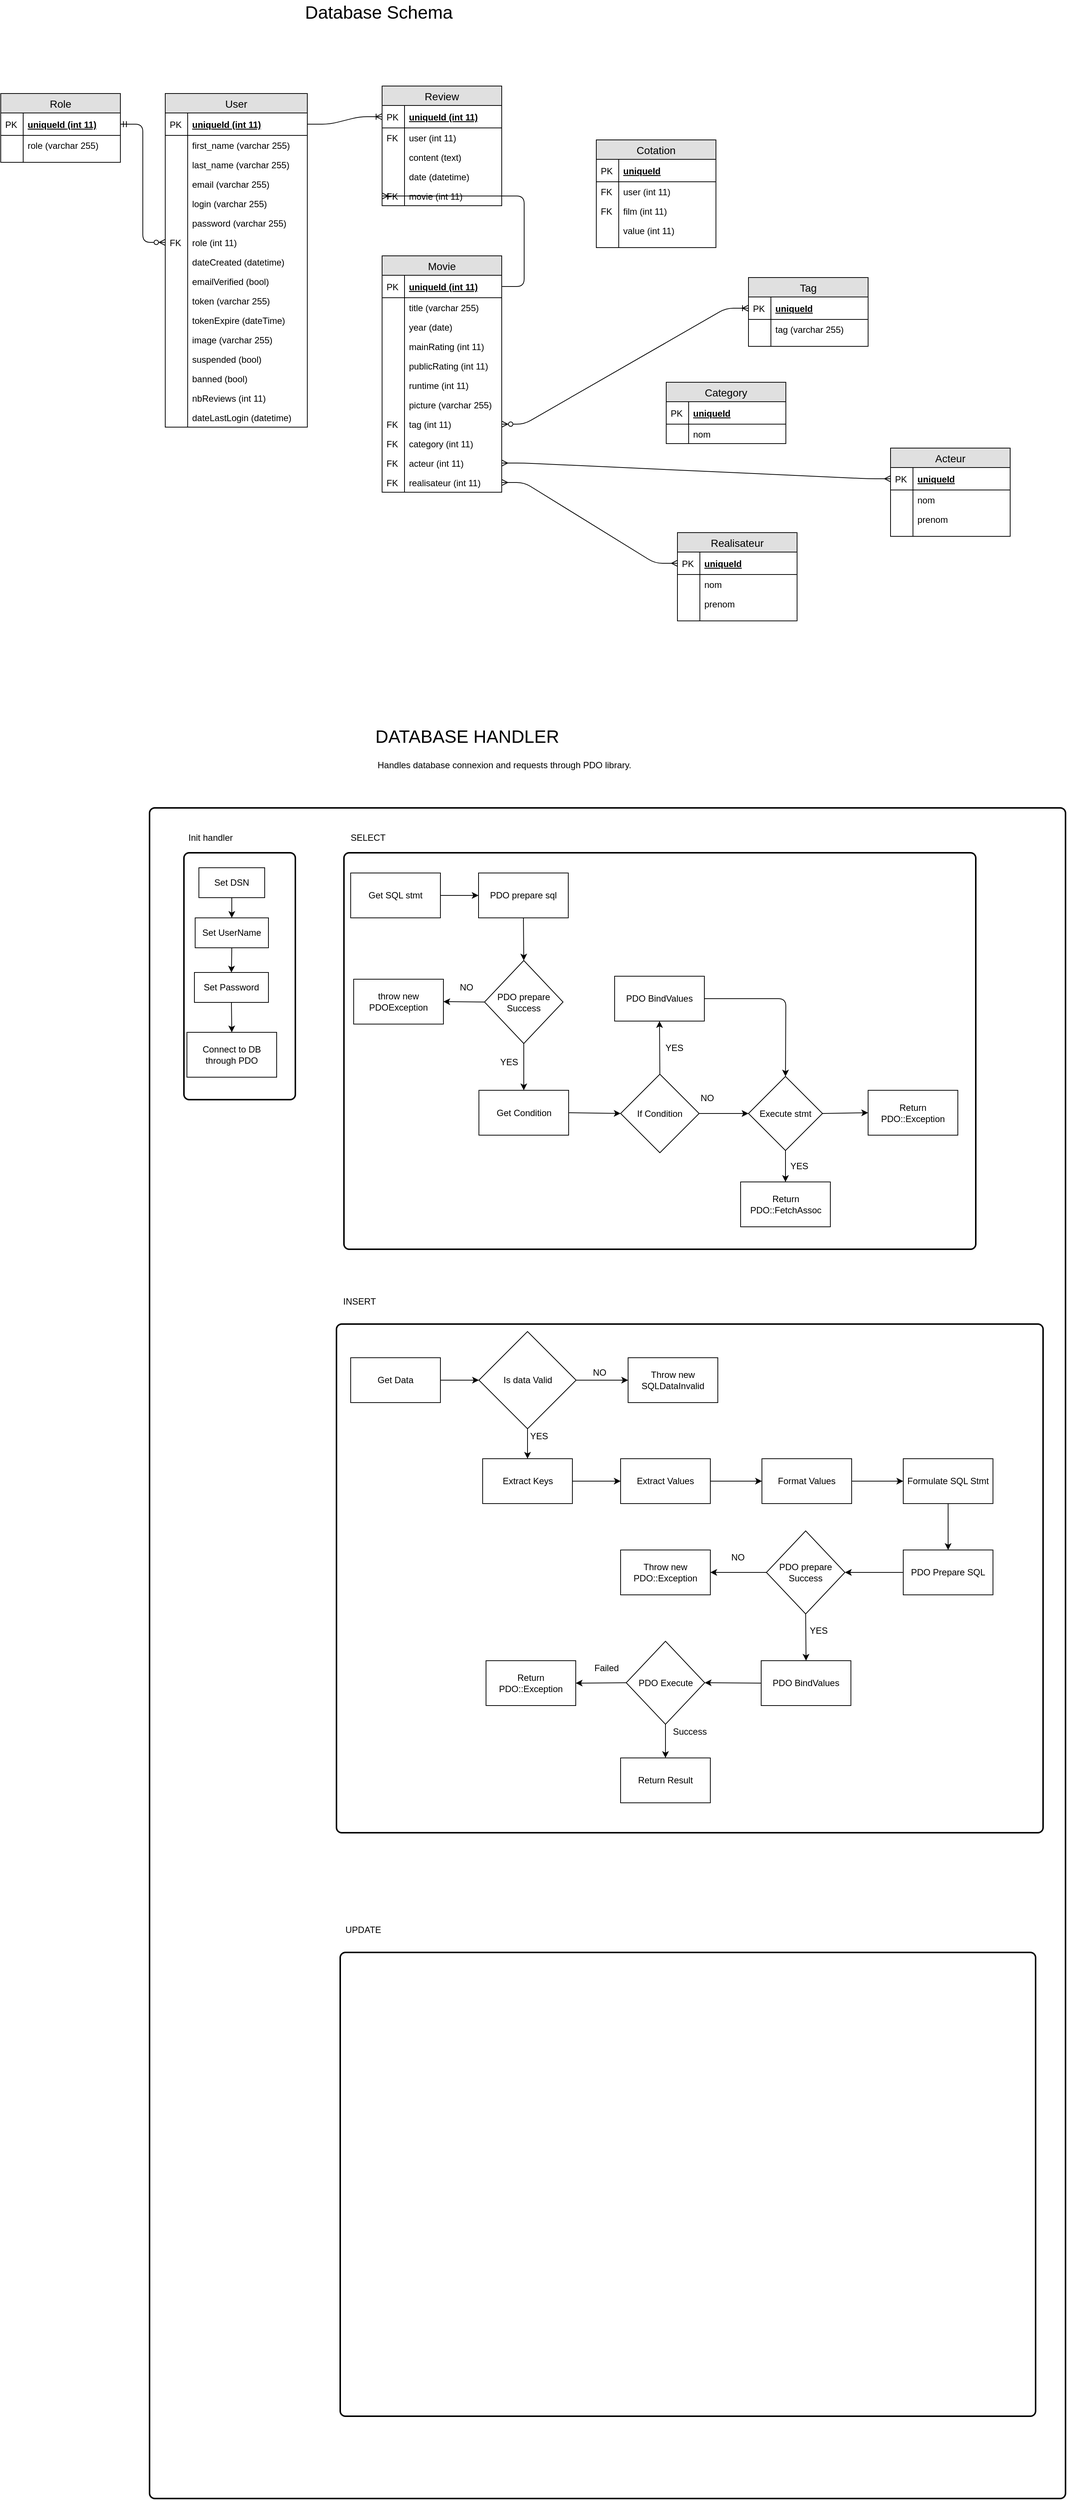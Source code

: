 <mxfile version="11.3.0" type="device" pages="5"><diagram id="EhoT-aebr5g1_0T6s1Vs" name="Database Schema"><mxGraphModel dx="1939" dy="3300" grid="1" gridSize="10" guides="1" tooltips="1" connect="1" arrows="1" fold="1" page="1" pageScale="1" pageWidth="827" pageHeight="1169" math="0" shadow="0"><root><mxCell id="0"/><mxCell id="1" parent="0"/><mxCell id="xDglG0FPHIM5TOA0XQAw-158" value="&lt;font style=&quot;font-size: 24px&quot;&gt;Database Schema&lt;/font&gt;" style="text;html=1;resizable=0;points=[];autosize=1;align=left;verticalAlign=top;spacingTop=-4;" parent="1" vertex="1"><mxGeometry x="415" y="-1700" width="210" height="20" as="geometry"/></mxCell><mxCell id="GmNpPO9Xb5c_V_Y9Eb_o-59" value="&lt;font style=&quot;font-size: 24px&quot;&gt;DATABASE HANDLER&lt;/font&gt;" style="text;html=1;resizable=0;points=[];autosize=1;align=left;verticalAlign=top;spacingTop=-4;" parent="1" vertex="1"><mxGeometry x="509" y="-732" width="260" height="20" as="geometry"/></mxCell><mxCell id="GmNpPO9Xb5c_V_Y9Eb_o-60" value="" style="rounded=1;whiteSpace=wrap;html=1;absoluteArcSize=1;arcSize=14;strokeWidth=2;" parent="1" vertex="1"><mxGeometry x="209" y="-620" width="1225" height="2260" as="geometry"/></mxCell><mxCell id="GmNpPO9Xb5c_V_Y9Eb_o-61" value="Handles database connexion and requests through PDO library." style="text;html=1;resizable=0;points=[];autosize=1;align=left;verticalAlign=top;spacingTop=-4;" parent="1" vertex="1"><mxGeometry x="512" y="-687" width="350" height="20" as="geometry"/></mxCell><mxCell id="GmNpPO9Xb5c_V_Y9Eb_o-64" value="Init handler" style="text;html=1;resizable=0;points=[];autosize=1;align=left;verticalAlign=top;spacingTop=-4;" parent="1" vertex="1"><mxGeometry x="259" y="-590" width="70" height="20" as="geometry"/></mxCell><mxCell id="GmNpPO9Xb5c_V_Y9Eb_o-65" value="" style="rounded=1;whiteSpace=wrap;html=1;absoluteArcSize=1;arcSize=14;strokeWidth=2;" parent="1" vertex="1"><mxGeometry x="255" y="-560" width="149" height="330" as="geometry"/></mxCell><mxCell id="GmNpPO9Xb5c_V_Y9Eb_o-66" value="Set DSN" style="rounded=0;whiteSpace=wrap;html=1;" parent="1" vertex="1"><mxGeometry x="275" y="-540" width="88" height="40" as="geometry"/></mxCell><mxCell id="GmNpPO9Xb5c_V_Y9Eb_o-67" value="Set UserName" style="rounded=0;whiteSpace=wrap;html=1;" parent="1" vertex="1"><mxGeometry x="270" y="-473" width="98" height="40" as="geometry"/></mxCell><mxCell id="GmNpPO9Xb5c_V_Y9Eb_o-68" value="Set Password" style="rounded=0;whiteSpace=wrap;html=1;" parent="1" vertex="1"><mxGeometry x="269" y="-400" width="99" height="40" as="geometry"/></mxCell><mxCell id="GmNpPO9Xb5c_V_Y9Eb_o-70" value="Connect to DB through PDO" style="rounded=0;whiteSpace=wrap;html=1;" parent="1" vertex="1"><mxGeometry x="259" y="-320" width="120" height="60" as="geometry"/></mxCell><mxCell id="GmNpPO9Xb5c_V_Y9Eb_o-71" value="" style="endArrow=classic;html=1;entryX=0.5;entryY=0;entryDx=0;entryDy=0;exitX=0.5;exitY=1;exitDx=0;exitDy=0;" parent="1" source="GmNpPO9Xb5c_V_Y9Eb_o-66" target="GmNpPO9Xb5c_V_Y9Eb_o-67" edge="1"><mxGeometry width="50" height="50" relative="1" as="geometry"><mxPoint x="374" y="-460" as="sourcePoint"/><mxPoint x="424" y="-510" as="targetPoint"/></mxGeometry></mxCell><mxCell id="GmNpPO9Xb5c_V_Y9Eb_o-72" value="" style="endArrow=classic;html=1;entryX=0.5;entryY=0;entryDx=0;entryDy=0;exitX=0.5;exitY=1;exitDx=0;exitDy=0;" parent="1" source="GmNpPO9Xb5c_V_Y9Eb_o-67" target="GmNpPO9Xb5c_V_Y9Eb_o-68" edge="1"><mxGeometry width="50" height="50" relative="1" as="geometry"><mxPoint x="114" y="110" as="sourcePoint"/><mxPoint x="164" y="60" as="targetPoint"/></mxGeometry></mxCell><mxCell id="GmNpPO9Xb5c_V_Y9Eb_o-73" value="" style="endArrow=classic;html=1;entryX=0.5;entryY=0;entryDx=0;entryDy=0;exitX=0.5;exitY=1;exitDx=0;exitDy=0;" parent="1" source="GmNpPO9Xb5c_V_Y9Eb_o-68" target="GmNpPO9Xb5c_V_Y9Eb_o-70" edge="1"><mxGeometry width="50" height="50" relative="1" as="geometry"><mxPoint x="284" y="-310" as="sourcePoint"/><mxPoint x="334" y="-360" as="targetPoint"/></mxGeometry></mxCell><mxCell id="GmNpPO9Xb5c_V_Y9Eb_o-74" value="SELECT&lt;br&gt;" style="text;html=1;resizable=0;points=[];autosize=1;align=left;verticalAlign=top;spacingTop=-4;" parent="1" vertex="1"><mxGeometry x="476" y="-590" width="60" height="20" as="geometry"/></mxCell><mxCell id="GmNpPO9Xb5c_V_Y9Eb_o-76" value="" style="rounded=1;whiteSpace=wrap;html=1;absoluteArcSize=1;arcSize=14;strokeWidth=2;" parent="1" vertex="1"><mxGeometry x="469" y="-560" width="845" height="530" as="geometry"/></mxCell><mxCell id="GmNpPO9Xb5c_V_Y9Eb_o-78" value="Get SQL stmt" style="rounded=0;whiteSpace=wrap;html=1;" parent="1" vertex="1"><mxGeometry x="478" y="-533" width="120" height="60" as="geometry"/></mxCell><mxCell id="GmNpPO9Xb5c_V_Y9Eb_o-79" value="PDO prepare sql" style="rounded=0;whiteSpace=wrap;html=1;" parent="1" vertex="1"><mxGeometry x="649" y="-533" width="120" height="60" as="geometry"/></mxCell><mxCell id="GmNpPO9Xb5c_V_Y9Eb_o-80" value="PDO prepare&lt;br&gt;Success" style="rhombus;whiteSpace=wrap;html=1;" parent="1" vertex="1"><mxGeometry x="657" y="-416" width="105" height="111" as="geometry"/></mxCell><mxCell id="GmNpPO9Xb5c_V_Y9Eb_o-81" value="throw new PDOException" style="rounded=0;whiteSpace=wrap;html=1;" parent="1" vertex="1"><mxGeometry x="482" y="-391" width="120" height="60" as="geometry"/></mxCell><mxCell id="GmNpPO9Xb5c_V_Y9Eb_o-84" value="Get Condition" style="rounded=0;whiteSpace=wrap;html=1;" parent="1" vertex="1"><mxGeometry x="649.5" y="-242.5" width="120" height="60" as="geometry"/></mxCell><mxCell id="GmNpPO9Xb5c_V_Y9Eb_o-85" value="If Condition" style="rhombus;whiteSpace=wrap;html=1;" parent="1" vertex="1"><mxGeometry x="839" y="-264" width="105" height="105" as="geometry"/></mxCell><mxCell id="GmNpPO9Xb5c_V_Y9Eb_o-87" value="" style="endArrow=classic;html=1;entryX=0;entryY=0.5;entryDx=0;entryDy=0;exitX=1;exitY=0.5;exitDx=0;exitDy=0;" parent="1" source="GmNpPO9Xb5c_V_Y9Eb_o-78" target="GmNpPO9Xb5c_V_Y9Eb_o-79" edge="1"><mxGeometry width="50" height="50" relative="1" as="geometry"><mxPoint x="514" y="-390" as="sourcePoint"/><mxPoint x="564" y="-440" as="targetPoint"/></mxGeometry></mxCell><mxCell id="GmNpPO9Xb5c_V_Y9Eb_o-88" value="" style="endArrow=classic;html=1;entryX=0.5;entryY=0;entryDx=0;entryDy=0;exitX=0.5;exitY=1;exitDx=0;exitDy=0;" parent="1" source="GmNpPO9Xb5c_V_Y9Eb_o-79" target="GmNpPO9Xb5c_V_Y9Eb_o-80" edge="1"><mxGeometry width="50" height="50" relative="1" as="geometry"><mxPoint x="614" y="-410" as="sourcePoint"/><mxPoint x="664" y="-460" as="targetPoint"/></mxGeometry></mxCell><mxCell id="GmNpPO9Xb5c_V_Y9Eb_o-89" value="" style="endArrow=classic;html=1;entryX=1;entryY=0.5;entryDx=0;entryDy=0;exitX=0;exitY=0.5;exitDx=0;exitDy=0;" parent="1" source="GmNpPO9Xb5c_V_Y9Eb_o-80" target="GmNpPO9Xb5c_V_Y9Eb_o-81" edge="1"><mxGeometry width="50" height="50" relative="1" as="geometry"><mxPoint x="554" y="-270" as="sourcePoint"/><mxPoint x="604" y="-320" as="targetPoint"/></mxGeometry></mxCell><mxCell id="GmNpPO9Xb5c_V_Y9Eb_o-90" value="NO" style="text;html=1;resizable=0;points=[];autosize=1;align=left;verticalAlign=top;spacingTop=-4;" parent="1" vertex="1"><mxGeometry x="622" y="-390" width="30" height="20" as="geometry"/></mxCell><mxCell id="GmNpPO9Xb5c_V_Y9Eb_o-91" value="" style="endArrow=classic;html=1;entryX=0.5;entryY=0;entryDx=0;entryDy=0;exitX=0.5;exitY=1;exitDx=0;exitDy=0;" parent="1" source="GmNpPO9Xb5c_V_Y9Eb_o-80" target="GmNpPO9Xb5c_V_Y9Eb_o-84" edge="1"><mxGeometry width="50" height="50" relative="1" as="geometry"><mxPoint x="634" y="-260" as="sourcePoint"/><mxPoint x="684" y="-310" as="targetPoint"/></mxGeometry></mxCell><mxCell id="GmNpPO9Xb5c_V_Y9Eb_o-92" value="YES" style="text;html=1;resizable=0;points=[];autosize=1;align=left;verticalAlign=top;spacingTop=-4;" parent="1" vertex="1"><mxGeometry x="676" y="-290" width="40" height="20" as="geometry"/></mxCell><mxCell id="GmNpPO9Xb5c_V_Y9Eb_o-93" value="" style="endArrow=classic;html=1;entryX=0;entryY=0.5;entryDx=0;entryDy=0;exitX=1;exitY=0.5;exitDx=0;exitDy=0;" parent="1" source="GmNpPO9Xb5c_V_Y9Eb_o-113" target="GmNpPO9Xb5c_V_Y9Eb_o-115" edge="1"><mxGeometry width="50" height="50" relative="1" as="geometry"><mxPoint x="114" y="110" as="sourcePoint"/><mxPoint x="164" y="60" as="targetPoint"/></mxGeometry></mxCell><mxCell id="GmNpPO9Xb5c_V_Y9Eb_o-96" value="NO" style="text;html=1;resizable=0;points=[];autosize=1;align=left;verticalAlign=top;spacingTop=-4;" parent="1" vertex="1"><mxGeometry x="943.5" y="-242.5" width="30" height="20" as="geometry"/></mxCell><mxCell id="GmNpPO9Xb5c_V_Y9Eb_o-97" value="" style="endArrow=classic;html=1;entryX=0;entryY=0.5;entryDx=0;entryDy=0;exitX=1;exitY=0.5;exitDx=0;exitDy=0;" parent="1" source="GmNpPO9Xb5c_V_Y9Eb_o-85" target="GmNpPO9Xb5c_V_Y9Eb_o-103" edge="1"><mxGeometry width="50" height="50" relative="1" as="geometry"><mxPoint x="764" y="-40" as="sourcePoint"/><mxPoint x="1000" y="-210.5" as="targetPoint"/></mxGeometry></mxCell><mxCell id="GmNpPO9Xb5c_V_Y9Eb_o-98" value="" style="endArrow=classic;html=1;entryX=0;entryY=0.5;entryDx=0;entryDy=0;exitX=1;exitY=0.5;exitDx=0;exitDy=0;" parent="1" source="GmNpPO9Xb5c_V_Y9Eb_o-84" target="GmNpPO9Xb5c_V_Y9Eb_o-85" edge="1"><mxGeometry width="50" height="50" relative="1" as="geometry"><mxPoint x="734" y="-50" as="sourcePoint"/><mxPoint x="784" y="-100" as="targetPoint"/></mxGeometry></mxCell><mxCell id="GmNpPO9Xb5c_V_Y9Eb_o-99" value="PDO BindValues" style="rounded=0;whiteSpace=wrap;html=1;" parent="1" vertex="1"><mxGeometry x="831" y="-395" width="120" height="60" as="geometry"/></mxCell><mxCell id="GmNpPO9Xb5c_V_Y9Eb_o-100" value="" style="endArrow=classic;html=1;entryX=0.5;entryY=1;entryDx=0;entryDy=0;exitX=0.5;exitY=0;exitDx=0;exitDy=0;" parent="1" source="GmNpPO9Xb5c_V_Y9Eb_o-85" target="GmNpPO9Xb5c_V_Y9Eb_o-99" edge="1"><mxGeometry width="50" height="50" relative="1" as="geometry"><mxPoint x="764" y="-70" as="sourcePoint"/><mxPoint x="814" y="-120" as="targetPoint"/></mxGeometry></mxCell><mxCell id="GmNpPO9Xb5c_V_Y9Eb_o-101" value="YES" style="text;html=1;resizable=0;points=[];autosize=1;align=left;verticalAlign=top;spacingTop=-4;" parent="1" vertex="1"><mxGeometry x="897" y="-309.5" width="40" height="20" as="geometry"/></mxCell><mxCell id="GmNpPO9Xb5c_V_Y9Eb_o-102" value="" style="endArrow=classic;html=1;exitX=1;exitY=0.5;exitDx=0;exitDy=0;entryX=0.5;entryY=0;entryDx=0;entryDy=0;" parent="1" source="GmNpPO9Xb5c_V_Y9Eb_o-99" target="GmNpPO9Xb5c_V_Y9Eb_o-103" edge="1"><mxGeometry width="50" height="50" relative="1" as="geometry"><mxPoint x="994" y="-350" as="sourcePoint"/><mxPoint x="1060" y="-240.5" as="targetPoint"/><Array as="points"><mxPoint x="1060" y="-365"/></Array></mxGeometry></mxCell><mxCell id="GmNpPO9Xb5c_V_Y9Eb_o-103" value="Execute stmt" style="rhombus;whiteSpace=wrap;html=1;" parent="1" vertex="1"><mxGeometry x="1010" y="-261" width="99" height="99" as="geometry"/></mxCell><mxCell id="GmNpPO9Xb5c_V_Y9Eb_o-104" value="Return PDO::FetchAssoc" style="rounded=0;whiteSpace=wrap;html=1;" parent="1" vertex="1"><mxGeometry x="999.5" y="-120" width="120" height="60" as="geometry"/></mxCell><mxCell id="GmNpPO9Xb5c_V_Y9Eb_o-105" value="" style="endArrow=classic;html=1;entryX=0.5;entryY=0;entryDx=0;entryDy=0;exitX=0.5;exitY=1;exitDx=0;exitDy=0;" parent="1" source="GmNpPO9Xb5c_V_Y9Eb_o-103" target="GmNpPO9Xb5c_V_Y9Eb_o-104" edge="1"><mxGeometry width="50" height="50" relative="1" as="geometry"><mxPoint x="804" y="-60" as="sourcePoint"/><mxPoint x="854" y="-110" as="targetPoint"/></mxGeometry></mxCell><mxCell id="GmNpPO9Xb5c_V_Y9Eb_o-106" value="YES" style="text;html=1;resizable=0;points=[];autosize=1;align=left;verticalAlign=top;spacingTop=-4;" parent="1" vertex="1"><mxGeometry x="1064" y="-151" width="40" height="20" as="geometry"/></mxCell><mxCell id="GmNpPO9Xb5c_V_Y9Eb_o-107" value="Return PDO::Exception" style="rounded=0;whiteSpace=wrap;html=1;" parent="1" vertex="1"><mxGeometry x="1170" y="-242.5" width="120" height="60" as="geometry"/></mxCell><mxCell id="GmNpPO9Xb5c_V_Y9Eb_o-108" value="" style="endArrow=classic;html=1;exitX=1;exitY=0.5;exitDx=0;exitDy=0;entryX=0;entryY=0.5;entryDx=0;entryDy=0;" parent="1" source="GmNpPO9Xb5c_V_Y9Eb_o-103" target="GmNpPO9Xb5c_V_Y9Eb_o-107" edge="1"><mxGeometry width="50" height="50" relative="1" as="geometry"><mxPoint x="1204" y="-80" as="sourcePoint"/><mxPoint x="1254" y="-130" as="targetPoint"/></mxGeometry></mxCell><mxCell id="GmNpPO9Xb5c_V_Y9Eb_o-109" value="" style="rounded=1;whiteSpace=wrap;html=1;absoluteArcSize=1;arcSize=14;strokeWidth=2;" parent="1" vertex="1"><mxGeometry x="459" y="70" width="945" height="680" as="geometry"/></mxCell><mxCell id="GmNpPO9Xb5c_V_Y9Eb_o-110" value="INSERT" style="text;html=1;resizable=0;points=[];autosize=1;align=left;verticalAlign=top;spacingTop=-4;" parent="1" vertex="1"><mxGeometry x="466" y="30" width="60" height="20" as="geometry"/></mxCell><mxCell id="GmNpPO9Xb5c_V_Y9Eb_o-111" value="Get Data" style="rounded=0;whiteSpace=wrap;html=1;" parent="1" vertex="1"><mxGeometry x="478" y="115" width="120" height="60" as="geometry"/></mxCell><mxCell id="GmNpPO9Xb5c_V_Y9Eb_o-113" value="Is data Valid" style="rhombus;whiteSpace=wrap;html=1;" parent="1" vertex="1"><mxGeometry x="649.5" y="80" width="130" height="130" as="geometry"/></mxCell><mxCell id="GmNpPO9Xb5c_V_Y9Eb_o-114" value="Extract Keys" style="rounded=0;whiteSpace=wrap;html=1;" parent="1" vertex="1"><mxGeometry x="654.5" y="250" width="120" height="60" as="geometry"/></mxCell><mxCell id="GmNpPO9Xb5c_V_Y9Eb_o-115" value="Throw new SQLDataInvalid" style="rounded=0;whiteSpace=wrap;html=1;" parent="1" vertex="1"><mxGeometry x="849" y="115" width="120" height="60" as="geometry"/></mxCell><mxCell id="GmNpPO9Xb5c_V_Y9Eb_o-116" value="" style="endArrow=classic;html=1;entryX=0;entryY=0.5;entryDx=0;entryDy=0;exitX=1;exitY=0.5;exitDx=0;exitDy=0;" parent="1" source="GmNpPO9Xb5c_V_Y9Eb_o-111" target="GmNpPO9Xb5c_V_Y9Eb_o-113" edge="1"><mxGeometry width="50" height="50" relative="1" as="geometry"><mxPoint x="574" y="240" as="sourcePoint"/><mxPoint x="624" y="190" as="targetPoint"/></mxGeometry></mxCell><mxCell id="GmNpPO9Xb5c_V_Y9Eb_o-117" value="" style="endArrow=classic;html=1;entryX=0.5;entryY=0;entryDx=0;entryDy=0;exitX=0.5;exitY=1;exitDx=0;exitDy=0;" parent="1" source="GmNpPO9Xb5c_V_Y9Eb_o-113" target="GmNpPO9Xb5c_V_Y9Eb_o-114" edge="1"><mxGeometry width="50" height="50" relative="1" as="geometry"><mxPoint x="484" y="310" as="sourcePoint"/><mxPoint x="534" y="260" as="targetPoint"/></mxGeometry></mxCell><mxCell id="GmNpPO9Xb5c_V_Y9Eb_o-118" value="" style="endArrow=classic;html=1;entryX=0;entryY=0.5;entryDx=0;entryDy=0;exitX=1;exitY=0.5;exitDx=0;exitDy=0;" parent="1" source="GmNpPO9Xb5c_V_Y9Eb_o-113" target="GmNpPO9Xb5c_V_Y9Eb_o-115" edge="1"><mxGeometry width="50" height="50" relative="1" as="geometry"><mxPoint x="494" y="350" as="sourcePoint"/><mxPoint x="544" y="300" as="targetPoint"/></mxGeometry></mxCell><mxCell id="GmNpPO9Xb5c_V_Y9Eb_o-119" value="Extract Values" style="rounded=0;whiteSpace=wrap;html=1;" parent="1" vertex="1"><mxGeometry x="839" y="250" width="120" height="60" as="geometry"/></mxCell><mxCell id="GmNpPO9Xb5c_V_Y9Eb_o-120" value="Format Values" style="rounded=0;whiteSpace=wrap;html=1;" parent="1" vertex="1"><mxGeometry x="1028" y="250" width="120" height="60" as="geometry"/></mxCell><mxCell id="GmNpPO9Xb5c_V_Y9Eb_o-121" value="Formulate SQL Stmt" style="rounded=0;whiteSpace=wrap;html=1;" parent="1" vertex="1"><mxGeometry x="1217" y="250" width="120" height="60" as="geometry"/></mxCell><mxCell id="GmNpPO9Xb5c_V_Y9Eb_o-122" value="YES" style="text;html=1;resizable=0;points=[];autosize=1;align=left;verticalAlign=top;spacingTop=-4;" parent="1" vertex="1"><mxGeometry x="716" y="210" width="40" height="20" as="geometry"/></mxCell><mxCell id="GmNpPO9Xb5c_V_Y9Eb_o-123" value="NO" style="text;html=1;resizable=0;points=[];autosize=1;align=left;verticalAlign=top;spacingTop=-4;" parent="1" vertex="1"><mxGeometry x="799.5" y="125" width="30" height="20" as="geometry"/></mxCell><mxCell id="GmNpPO9Xb5c_V_Y9Eb_o-124" value="" style="endArrow=classic;html=1;entryX=0;entryY=0.5;entryDx=0;entryDy=0;exitX=1;exitY=0.5;exitDx=0;exitDy=0;" parent="1" source="GmNpPO9Xb5c_V_Y9Eb_o-114" target="GmNpPO9Xb5c_V_Y9Eb_o-119" edge="1"><mxGeometry width="50" height="50" relative="1" as="geometry"><mxPoint x="764" y="370" as="sourcePoint"/><mxPoint x="814" y="320" as="targetPoint"/></mxGeometry></mxCell><mxCell id="GmNpPO9Xb5c_V_Y9Eb_o-125" value="" style="endArrow=classic;html=1;entryX=0;entryY=0.5;entryDx=0;entryDy=0;exitX=1;exitY=0.5;exitDx=0;exitDy=0;" parent="1" source="GmNpPO9Xb5c_V_Y9Eb_o-119" target="GmNpPO9Xb5c_V_Y9Eb_o-120" edge="1"><mxGeometry width="50" height="50" relative="1" as="geometry"><mxPoint x="934" y="400" as="sourcePoint"/><mxPoint x="984" y="350" as="targetPoint"/></mxGeometry></mxCell><mxCell id="GmNpPO9Xb5c_V_Y9Eb_o-126" value="" style="endArrow=classic;html=1;entryX=0;entryY=0.5;entryDx=0;entryDy=0;exitX=1;exitY=0.5;exitDx=0;exitDy=0;" parent="1" source="GmNpPO9Xb5c_V_Y9Eb_o-120" target="GmNpPO9Xb5c_V_Y9Eb_o-121" edge="1"><mxGeometry width="50" height="50" relative="1" as="geometry"><mxPoint x="1124" y="380" as="sourcePoint"/><mxPoint x="1174" y="330" as="targetPoint"/></mxGeometry></mxCell><mxCell id="GmNpPO9Xb5c_V_Y9Eb_o-127" value="PDO Prepare SQL" style="rounded=0;whiteSpace=wrap;html=1;" parent="1" vertex="1"><mxGeometry x="1217" y="372" width="120" height="60" as="geometry"/></mxCell><mxCell id="GmNpPO9Xb5c_V_Y9Eb_o-128" value="PDO prepare&lt;br&gt;Success" style="rhombus;whiteSpace=wrap;html=1;" parent="1" vertex="1"><mxGeometry x="1034" y="346.5" width="105" height="111" as="geometry"/></mxCell><mxCell id="GmNpPO9Xb5c_V_Y9Eb_o-129" value="" style="endArrow=classic;html=1;entryX=0.5;entryY=0;entryDx=0;entryDy=0;exitX=0.5;exitY=1;exitDx=0;exitDy=0;" parent="1" source="GmNpPO9Xb5c_V_Y9Eb_o-121" target="GmNpPO9Xb5c_V_Y9Eb_o-127" edge="1"><mxGeometry width="50" height="50" relative="1" as="geometry"><mxPoint x="884" y="500" as="sourcePoint"/><mxPoint x="934" y="450" as="targetPoint"/></mxGeometry></mxCell><mxCell id="GmNpPO9Xb5c_V_Y9Eb_o-130" value="" style="endArrow=classic;html=1;entryX=1;entryY=0.5;entryDx=0;entryDy=0;exitX=0;exitY=0.5;exitDx=0;exitDy=0;" parent="1" source="GmNpPO9Xb5c_V_Y9Eb_o-127" target="GmNpPO9Xb5c_V_Y9Eb_o-128" edge="1"><mxGeometry width="50" height="50" relative="1" as="geometry"><mxPoint x="914" y="570" as="sourcePoint"/><mxPoint x="964" y="520" as="targetPoint"/></mxGeometry></mxCell><mxCell id="GmNpPO9Xb5c_V_Y9Eb_o-131" value="Throw new PDO::Exception" style="rounded=0;whiteSpace=wrap;html=1;" parent="1" vertex="1"><mxGeometry x="839" y="372" width="120" height="60" as="geometry"/></mxCell><mxCell id="GmNpPO9Xb5c_V_Y9Eb_o-132" value="" style="endArrow=classic;html=1;entryX=1;entryY=0.5;entryDx=0;entryDy=0;exitX=0;exitY=0.5;exitDx=0;exitDy=0;" parent="1" source="GmNpPO9Xb5c_V_Y9Eb_o-128" target="GmNpPO9Xb5c_V_Y9Eb_o-131" edge="1"><mxGeometry width="50" height="50" relative="1" as="geometry"><mxPoint x="994" y="570" as="sourcePoint"/><mxPoint x="1044" y="520" as="targetPoint"/></mxGeometry></mxCell><mxCell id="GmNpPO9Xb5c_V_Y9Eb_o-133" value="PDO BindValues" style="rounded=0;whiteSpace=wrap;html=1;" parent="1" vertex="1"><mxGeometry x="1027" y="520" width="120" height="60" as="geometry"/></mxCell><mxCell id="GmNpPO9Xb5c_V_Y9Eb_o-134" value="" style="endArrow=classic;html=1;entryX=0.5;entryY=0;entryDx=0;entryDy=0;exitX=0.5;exitY=1;exitDx=0;exitDy=0;" parent="1" source="GmNpPO9Xb5c_V_Y9Eb_o-128" target="GmNpPO9Xb5c_V_Y9Eb_o-133" edge="1"><mxGeometry width="50" height="50" relative="1" as="geometry"><mxPoint x="944" y="540" as="sourcePoint"/><mxPoint x="994" y="490" as="targetPoint"/></mxGeometry></mxCell><mxCell id="GmNpPO9Xb5c_V_Y9Eb_o-135" value="NO" style="text;html=1;resizable=0;points=[];autosize=1;align=left;verticalAlign=top;spacingTop=-4;" parent="1" vertex="1"><mxGeometry x="984.5" y="372" width="30" height="20" as="geometry"/></mxCell><mxCell id="GmNpPO9Xb5c_V_Y9Eb_o-136" value="YES" style="text;html=1;resizable=0;points=[];autosize=1;align=left;verticalAlign=top;spacingTop=-4;" parent="1" vertex="1"><mxGeometry x="1090" y="470" width="40" height="20" as="geometry"/></mxCell><mxCell id="GmNpPO9Xb5c_V_Y9Eb_o-138" value="PDO Execute" style="rhombus;whiteSpace=wrap;html=1;" parent="1" vertex="1"><mxGeometry x="846.5" y="494" width="105" height="111" as="geometry"/></mxCell><mxCell id="GmNpPO9Xb5c_V_Y9Eb_o-139" value="" style="endArrow=classic;html=1;entryX=1;entryY=0.5;entryDx=0;entryDy=0;exitX=0;exitY=0.5;exitDx=0;exitDy=0;" parent="1" source="GmNpPO9Xb5c_V_Y9Eb_o-133" target="GmNpPO9Xb5c_V_Y9Eb_o-138" edge="1"><mxGeometry width="50" height="50" relative="1" as="geometry"><mxPoint x="634" y="570" as="sourcePoint"/><mxPoint x="684" y="520" as="targetPoint"/></mxGeometry></mxCell><mxCell id="GmNpPO9Xb5c_V_Y9Eb_o-140" value="Return PDO::Exception" style="rounded=0;whiteSpace=wrap;html=1;" parent="1" vertex="1"><mxGeometry x="659" y="520" width="120" height="60" as="geometry"/></mxCell><mxCell id="GmNpPO9Xb5c_V_Y9Eb_o-141" value="Return Result" style="rounded=0;whiteSpace=wrap;html=1;" parent="1" vertex="1"><mxGeometry x="839" y="650" width="120" height="60" as="geometry"/></mxCell><mxCell id="GmNpPO9Xb5c_V_Y9Eb_o-142" value="" style="endArrow=classic;html=1;entryX=1;entryY=0.5;entryDx=0;entryDy=0;exitX=0;exitY=0.5;exitDx=0;exitDy=0;" parent="1" source="GmNpPO9Xb5c_V_Y9Eb_o-138" target="GmNpPO9Xb5c_V_Y9Eb_o-140" edge="1"><mxGeometry width="50" height="50" relative="1" as="geometry"><mxPoint x="674" y="670" as="sourcePoint"/><mxPoint x="724" y="620" as="targetPoint"/></mxGeometry></mxCell><mxCell id="GmNpPO9Xb5c_V_Y9Eb_o-143" value="" style="endArrow=classic;html=1;entryX=0.5;entryY=0;entryDx=0;entryDy=0;exitX=0.5;exitY=1;exitDx=0;exitDy=0;" parent="1" source="GmNpPO9Xb5c_V_Y9Eb_o-138" target="GmNpPO9Xb5c_V_Y9Eb_o-141" edge="1"><mxGeometry width="50" height="50" relative="1" as="geometry"><mxPoint x="764" y="700" as="sourcePoint"/><mxPoint x="814" y="650" as="targetPoint"/></mxGeometry></mxCell><mxCell id="GmNpPO9Xb5c_V_Y9Eb_o-144" value="Success" style="text;html=1;resizable=0;points=[];autosize=1;align=left;verticalAlign=top;spacingTop=-4;" parent="1" vertex="1"><mxGeometry x="907" y="605" width="60" height="20" as="geometry"/></mxCell><mxCell id="GmNpPO9Xb5c_V_Y9Eb_o-145" value="Failed" style="text;html=1;resizable=0;points=[];autosize=1;align=left;verticalAlign=top;spacingTop=-4;" parent="1" vertex="1"><mxGeometry x="802" y="520" width="50" height="20" as="geometry"/></mxCell><mxCell id="GmNpPO9Xb5c_V_Y9Eb_o-147" value="" style="rounded=1;whiteSpace=wrap;html=1;absoluteArcSize=1;arcSize=14;strokeWidth=2;" parent="1" vertex="1"><mxGeometry x="464" y="910" width="930" height="620" as="geometry"/></mxCell><mxCell id="GmNpPO9Xb5c_V_Y9Eb_o-148" value="UPDATE" style="text;html=1;resizable=0;points=[];autosize=1;align=left;verticalAlign=top;spacingTop=-4;" parent="1" vertex="1"><mxGeometry x="469" y="870" width="60" height="20" as="geometry"/></mxCell><mxCell id="goU5dqH_QZLguQzqyjSZ-1" value="Role" style="swimlane;fontStyle=0;childLayout=stackLayout;horizontal=1;startSize=26;fillColor=#e0e0e0;horizontalStack=0;resizeParent=1;resizeParentMax=0;resizeLast=0;collapsible=1;marginBottom=0;swimlaneFillColor=#ffffff;align=center;fontSize=14;" parent="1" vertex="1"><mxGeometry x="10" y="-1575" width="160" height="92" as="geometry"/></mxCell><mxCell id="goU5dqH_QZLguQzqyjSZ-2" value="uniqueId (int 11)" style="shape=partialRectangle;top=0;left=0;right=0;bottom=1;align=left;verticalAlign=middle;fillColor=none;spacingLeft=34;spacingRight=4;overflow=hidden;rotatable=0;points=[[0,0.5],[1,0.5]];portConstraint=eastwest;dropTarget=0;fontStyle=5;fontSize=12;" parent="goU5dqH_QZLguQzqyjSZ-1" vertex="1"><mxGeometry y="26" width="160" height="30" as="geometry"/></mxCell><mxCell id="goU5dqH_QZLguQzqyjSZ-3" value="PK" style="shape=partialRectangle;top=0;left=0;bottom=0;fillColor=none;align=left;verticalAlign=middle;spacingLeft=4;spacingRight=4;overflow=hidden;rotatable=0;points=[];portConstraint=eastwest;part=1;fontSize=12;" parent="goU5dqH_QZLguQzqyjSZ-2" vertex="1" connectable="0"><mxGeometry width="30" height="30" as="geometry"/></mxCell><mxCell id="goU5dqH_QZLguQzqyjSZ-4" value="role (varchar 255)" style="shape=partialRectangle;top=0;left=0;right=0;bottom=0;align=left;verticalAlign=top;fillColor=none;spacingLeft=34;spacingRight=4;overflow=hidden;rotatable=0;points=[[0,0.5],[1,0.5]];portConstraint=eastwest;dropTarget=0;fontSize=12;" parent="goU5dqH_QZLguQzqyjSZ-1" vertex="1"><mxGeometry y="56" width="160" height="26" as="geometry"/></mxCell><mxCell id="goU5dqH_QZLguQzqyjSZ-5" value="" style="shape=partialRectangle;top=0;left=0;bottom=0;fillColor=none;align=left;verticalAlign=top;spacingLeft=4;spacingRight=4;overflow=hidden;rotatable=0;points=[];portConstraint=eastwest;part=1;fontSize=12;" parent="goU5dqH_QZLguQzqyjSZ-4" vertex="1" connectable="0"><mxGeometry width="30" height="26" as="geometry"/></mxCell><mxCell id="goU5dqH_QZLguQzqyjSZ-6" value="" style="shape=partialRectangle;top=0;left=0;right=0;bottom=0;align=left;verticalAlign=top;fillColor=none;spacingLeft=34;spacingRight=4;overflow=hidden;rotatable=0;points=[[0,0.5],[1,0.5]];portConstraint=eastwest;dropTarget=0;fontSize=12;" parent="goU5dqH_QZLguQzqyjSZ-1" vertex="1"><mxGeometry y="82" width="160" height="10" as="geometry"/></mxCell><mxCell id="goU5dqH_QZLguQzqyjSZ-7" value="" style="shape=partialRectangle;top=0;left=0;bottom=0;fillColor=none;align=left;verticalAlign=top;spacingLeft=4;spacingRight=4;overflow=hidden;rotatable=0;points=[];portConstraint=eastwest;part=1;fontSize=12;" parent="goU5dqH_QZLguQzqyjSZ-6" vertex="1" connectable="0"><mxGeometry width="30" height="10" as="geometry"/></mxCell><mxCell id="goU5dqH_QZLguQzqyjSZ-8" value="User" style="swimlane;fontStyle=0;childLayout=stackLayout;horizontal=1;startSize=26;fillColor=#e0e0e0;horizontalStack=0;resizeParent=1;resizeParentMax=0;resizeLast=0;collapsible=1;marginBottom=0;swimlaneFillColor=#ffffff;align=center;fontSize=14;" parent="1" vertex="1"><mxGeometry x="230" y="-1575" width="190" height="446" as="geometry"/></mxCell><mxCell id="goU5dqH_QZLguQzqyjSZ-9" value="uniqueId (int 11)" style="shape=partialRectangle;top=0;left=0;right=0;bottom=1;align=left;verticalAlign=middle;fillColor=none;spacingLeft=34;spacingRight=4;overflow=hidden;rotatable=0;points=[[0,0.5],[1,0.5]];portConstraint=eastwest;dropTarget=0;fontStyle=5;fontSize=12;" parent="goU5dqH_QZLguQzqyjSZ-8" vertex="1"><mxGeometry y="26" width="190" height="30" as="geometry"/></mxCell><mxCell id="goU5dqH_QZLguQzqyjSZ-10" value="PK" style="shape=partialRectangle;top=0;left=0;bottom=0;fillColor=none;align=left;verticalAlign=middle;spacingLeft=4;spacingRight=4;overflow=hidden;rotatable=0;points=[];portConstraint=eastwest;part=1;fontSize=12;" parent="goU5dqH_QZLguQzqyjSZ-9" vertex="1" connectable="0"><mxGeometry width="30" height="30" as="geometry"/></mxCell><mxCell id="goU5dqH_QZLguQzqyjSZ-11" value="first_name (varchar 255)" style="shape=partialRectangle;top=0;left=0;right=0;bottom=0;align=left;verticalAlign=top;fillColor=none;spacingLeft=34;spacingRight=4;overflow=hidden;rotatable=0;points=[[0,0.5],[1,0.5]];portConstraint=eastwest;dropTarget=0;fontSize=12;" parent="goU5dqH_QZLguQzqyjSZ-8" vertex="1"><mxGeometry y="56" width="190" height="26" as="geometry"/></mxCell><mxCell id="goU5dqH_QZLguQzqyjSZ-12" value="" style="shape=partialRectangle;top=0;left=0;bottom=0;fillColor=none;align=left;verticalAlign=top;spacingLeft=4;spacingRight=4;overflow=hidden;rotatable=0;points=[];portConstraint=eastwest;part=1;fontSize=12;" parent="goU5dqH_QZLguQzqyjSZ-11" vertex="1" connectable="0"><mxGeometry width="30" height="26" as="geometry"/></mxCell><mxCell id="goU5dqH_QZLguQzqyjSZ-13" value="last_name (varchar 255)" style="shape=partialRectangle;top=0;left=0;right=0;bottom=0;align=left;verticalAlign=top;fillColor=none;spacingLeft=34;spacingRight=4;overflow=hidden;rotatable=0;points=[[0,0.5],[1,0.5]];portConstraint=eastwest;dropTarget=0;fontSize=12;" parent="goU5dqH_QZLguQzqyjSZ-8" vertex="1"><mxGeometry y="82" width="190" height="26" as="geometry"/></mxCell><mxCell id="goU5dqH_QZLguQzqyjSZ-14" value="" style="shape=partialRectangle;top=0;left=0;bottom=0;fillColor=none;align=left;verticalAlign=top;spacingLeft=4;spacingRight=4;overflow=hidden;rotatable=0;points=[];portConstraint=eastwest;part=1;fontSize=12;" parent="goU5dqH_QZLguQzqyjSZ-13" vertex="1" connectable="0"><mxGeometry width="30" height="26" as="geometry"/></mxCell><mxCell id="goU5dqH_QZLguQzqyjSZ-15" value="email (varchar 255)" style="shape=partialRectangle;top=0;left=0;right=0;bottom=0;align=left;verticalAlign=top;fillColor=none;spacingLeft=34;spacingRight=4;overflow=hidden;rotatable=0;points=[[0,0.5],[1,0.5]];portConstraint=eastwest;dropTarget=0;fontSize=12;" parent="goU5dqH_QZLguQzqyjSZ-8" vertex="1"><mxGeometry y="108" width="190" height="26" as="geometry"/></mxCell><mxCell id="goU5dqH_QZLguQzqyjSZ-16" value="" style="shape=partialRectangle;top=0;left=0;bottom=0;fillColor=none;align=left;verticalAlign=top;spacingLeft=4;spacingRight=4;overflow=hidden;rotatable=0;points=[];portConstraint=eastwest;part=1;fontSize=12;" parent="goU5dqH_QZLguQzqyjSZ-15" vertex="1" connectable="0"><mxGeometry width="30" height="26" as="geometry"/></mxCell><mxCell id="goU5dqH_QZLguQzqyjSZ-17" value="login (varchar 255)" style="shape=partialRectangle;top=0;left=0;right=0;bottom=0;align=left;verticalAlign=top;fillColor=none;spacingLeft=34;spacingRight=4;overflow=hidden;rotatable=0;points=[[0,0.5],[1,0.5]];portConstraint=eastwest;dropTarget=0;fontSize=12;" parent="goU5dqH_QZLguQzqyjSZ-8" vertex="1"><mxGeometry y="134" width="190" height="26" as="geometry"/></mxCell><mxCell id="goU5dqH_QZLguQzqyjSZ-18" value="" style="shape=partialRectangle;top=0;left=0;bottom=0;fillColor=none;align=left;verticalAlign=top;spacingLeft=4;spacingRight=4;overflow=hidden;rotatable=0;points=[];portConstraint=eastwest;part=1;fontSize=12;" parent="goU5dqH_QZLguQzqyjSZ-17" vertex="1" connectable="0"><mxGeometry width="30" height="26" as="geometry"/></mxCell><mxCell id="goU5dqH_QZLguQzqyjSZ-19" value="password (varchar 255)" style="shape=partialRectangle;top=0;left=0;right=0;bottom=0;align=left;verticalAlign=top;fillColor=none;spacingLeft=34;spacingRight=4;overflow=hidden;rotatable=0;points=[[0,0.5],[1,0.5]];portConstraint=eastwest;dropTarget=0;fontSize=12;" parent="goU5dqH_QZLguQzqyjSZ-8" vertex="1"><mxGeometry y="160" width="190" height="26" as="geometry"/></mxCell><mxCell id="goU5dqH_QZLguQzqyjSZ-20" value="" style="shape=partialRectangle;top=0;left=0;bottom=0;fillColor=none;align=left;verticalAlign=top;spacingLeft=4;spacingRight=4;overflow=hidden;rotatable=0;points=[];portConstraint=eastwest;part=1;fontSize=12;" parent="goU5dqH_QZLguQzqyjSZ-19" vertex="1" connectable="0"><mxGeometry width="30" height="26" as="geometry"/></mxCell><mxCell id="goU5dqH_QZLguQzqyjSZ-21" value="role (int 11)" style="shape=partialRectangle;top=0;left=0;right=0;bottom=0;align=left;verticalAlign=top;fillColor=none;spacingLeft=34;spacingRight=4;overflow=hidden;rotatable=0;points=[[0,0.5],[1,0.5]];portConstraint=eastwest;dropTarget=0;fontSize=12;" parent="goU5dqH_QZLguQzqyjSZ-8" vertex="1"><mxGeometry y="186" width="190" height="26" as="geometry"/></mxCell><mxCell id="goU5dqH_QZLguQzqyjSZ-22" value="FK" style="shape=partialRectangle;top=0;left=0;bottom=0;fillColor=none;align=left;verticalAlign=top;spacingLeft=4;spacingRight=4;overflow=hidden;rotatable=0;points=[];portConstraint=eastwest;part=1;fontSize=12;" parent="goU5dqH_QZLguQzqyjSZ-21" vertex="1" connectable="0"><mxGeometry width="30" height="26" as="geometry"/></mxCell><mxCell id="goU5dqH_QZLguQzqyjSZ-23" value="dateCreated (datetime)" style="shape=partialRectangle;top=0;left=0;right=0;bottom=0;align=left;verticalAlign=top;fillColor=none;spacingLeft=34;spacingRight=4;overflow=hidden;rotatable=0;points=[[0,0.5],[1,0.5]];portConstraint=eastwest;dropTarget=0;fontSize=12;" parent="goU5dqH_QZLguQzqyjSZ-8" vertex="1"><mxGeometry y="212" width="190" height="26" as="geometry"/></mxCell><mxCell id="goU5dqH_QZLguQzqyjSZ-24" value="" style="shape=partialRectangle;top=0;left=0;bottom=0;fillColor=none;align=left;verticalAlign=top;spacingLeft=4;spacingRight=4;overflow=hidden;rotatable=0;points=[];portConstraint=eastwest;part=1;fontSize=12;" parent="goU5dqH_QZLguQzqyjSZ-23" vertex="1" connectable="0"><mxGeometry width="30" height="26" as="geometry"/></mxCell><mxCell id="goU5dqH_QZLguQzqyjSZ-25" value="emailVerified (bool)" style="shape=partialRectangle;top=0;left=0;right=0;bottom=0;align=left;verticalAlign=top;fillColor=none;spacingLeft=34;spacingRight=4;overflow=hidden;rotatable=0;points=[[0,0.5],[1,0.5]];portConstraint=eastwest;dropTarget=0;fontSize=12;" parent="goU5dqH_QZLguQzqyjSZ-8" vertex="1"><mxGeometry y="238" width="190" height="26" as="geometry"/></mxCell><mxCell id="goU5dqH_QZLguQzqyjSZ-26" value="" style="shape=partialRectangle;top=0;left=0;bottom=0;fillColor=none;align=left;verticalAlign=top;spacingLeft=4;spacingRight=4;overflow=hidden;rotatable=0;points=[];portConstraint=eastwest;part=1;fontSize=12;" parent="goU5dqH_QZLguQzqyjSZ-25" vertex="1" connectable="0"><mxGeometry width="30" height="26" as="geometry"/></mxCell><mxCell id="goU5dqH_QZLguQzqyjSZ-27" value="token (varchar 255)" style="shape=partialRectangle;top=0;left=0;right=0;bottom=0;align=left;verticalAlign=top;fillColor=none;spacingLeft=34;spacingRight=4;overflow=hidden;rotatable=0;points=[[0,0.5],[1,0.5]];portConstraint=eastwest;dropTarget=0;fontSize=12;" parent="goU5dqH_QZLguQzqyjSZ-8" vertex="1"><mxGeometry y="264" width="190" height="26" as="geometry"/></mxCell><mxCell id="goU5dqH_QZLguQzqyjSZ-28" value="" style="shape=partialRectangle;top=0;left=0;bottom=0;fillColor=none;align=left;verticalAlign=top;spacingLeft=4;spacingRight=4;overflow=hidden;rotatable=0;points=[];portConstraint=eastwest;part=1;fontSize=12;" parent="goU5dqH_QZLguQzqyjSZ-27" vertex="1" connectable="0"><mxGeometry width="30" height="26" as="geometry"/></mxCell><mxCell id="goU5dqH_QZLguQzqyjSZ-29" value="tokenExpire (dateTime)" style="shape=partialRectangle;top=0;left=0;right=0;bottom=0;align=left;verticalAlign=top;fillColor=none;spacingLeft=34;spacingRight=4;overflow=hidden;rotatable=0;points=[[0,0.5],[1,0.5]];portConstraint=eastwest;dropTarget=0;fontSize=12;" parent="goU5dqH_QZLguQzqyjSZ-8" vertex="1"><mxGeometry y="290" width="190" height="26" as="geometry"/></mxCell><mxCell id="goU5dqH_QZLguQzqyjSZ-30" value="" style="shape=partialRectangle;top=0;left=0;bottom=0;fillColor=none;align=left;verticalAlign=top;spacingLeft=4;spacingRight=4;overflow=hidden;rotatable=0;points=[];portConstraint=eastwest;part=1;fontSize=12;" parent="goU5dqH_QZLguQzqyjSZ-29" vertex="1" connectable="0"><mxGeometry width="30" height="26" as="geometry"/></mxCell><mxCell id="goU5dqH_QZLguQzqyjSZ-31" value="image (varchar 255)" style="shape=partialRectangle;top=0;left=0;right=0;bottom=0;align=left;verticalAlign=top;fillColor=none;spacingLeft=34;spacingRight=4;overflow=hidden;rotatable=0;points=[[0,0.5],[1,0.5]];portConstraint=eastwest;dropTarget=0;fontSize=12;" parent="goU5dqH_QZLguQzqyjSZ-8" vertex="1"><mxGeometry y="316" width="190" height="26" as="geometry"/></mxCell><mxCell id="goU5dqH_QZLguQzqyjSZ-32" value="" style="shape=partialRectangle;top=0;left=0;bottom=0;fillColor=none;align=left;verticalAlign=top;spacingLeft=4;spacingRight=4;overflow=hidden;rotatable=0;points=[];portConstraint=eastwest;part=1;fontSize=12;" parent="goU5dqH_QZLguQzqyjSZ-31" vertex="1" connectable="0"><mxGeometry width="30" height="26" as="geometry"/></mxCell><mxCell id="goU5dqH_QZLguQzqyjSZ-33" value="suspended (bool)" style="shape=partialRectangle;top=0;left=0;right=0;bottom=0;align=left;verticalAlign=top;fillColor=none;spacingLeft=34;spacingRight=4;overflow=hidden;rotatable=0;points=[[0,0.5],[1,0.5]];portConstraint=eastwest;dropTarget=0;fontSize=12;" parent="goU5dqH_QZLguQzqyjSZ-8" vertex="1"><mxGeometry y="342" width="190" height="26" as="geometry"/></mxCell><mxCell id="goU5dqH_QZLguQzqyjSZ-34" value="" style="shape=partialRectangle;top=0;left=0;bottom=0;fillColor=none;align=left;verticalAlign=top;spacingLeft=4;spacingRight=4;overflow=hidden;rotatable=0;points=[];portConstraint=eastwest;part=1;fontSize=12;" parent="goU5dqH_QZLguQzqyjSZ-33" vertex="1" connectable="0"><mxGeometry width="30" height="26" as="geometry"/></mxCell><mxCell id="goU5dqH_QZLguQzqyjSZ-35" value="banned (bool)" style="shape=partialRectangle;top=0;left=0;right=0;bottom=0;align=left;verticalAlign=top;fillColor=none;spacingLeft=34;spacingRight=4;overflow=hidden;rotatable=0;points=[[0,0.5],[1,0.5]];portConstraint=eastwest;dropTarget=0;fontSize=12;" parent="goU5dqH_QZLguQzqyjSZ-8" vertex="1"><mxGeometry y="368" width="190" height="26" as="geometry"/></mxCell><mxCell id="goU5dqH_QZLguQzqyjSZ-36" value="" style="shape=partialRectangle;top=0;left=0;bottom=0;fillColor=none;align=left;verticalAlign=top;spacingLeft=4;spacingRight=4;overflow=hidden;rotatable=0;points=[];portConstraint=eastwest;part=1;fontSize=12;" parent="goU5dqH_QZLguQzqyjSZ-35" vertex="1" connectable="0"><mxGeometry width="30" height="26" as="geometry"/></mxCell><mxCell id="goU5dqH_QZLguQzqyjSZ-37" value="nbReviews (int 11)" style="shape=partialRectangle;top=0;left=0;right=0;bottom=0;align=left;verticalAlign=top;fillColor=none;spacingLeft=34;spacingRight=4;overflow=hidden;rotatable=0;points=[[0,0.5],[1,0.5]];portConstraint=eastwest;dropTarget=0;fontSize=12;" parent="goU5dqH_QZLguQzqyjSZ-8" vertex="1"><mxGeometry y="394" width="190" height="26" as="geometry"/></mxCell><mxCell id="goU5dqH_QZLguQzqyjSZ-38" value="" style="shape=partialRectangle;top=0;left=0;bottom=0;fillColor=none;align=left;verticalAlign=top;spacingLeft=4;spacingRight=4;overflow=hidden;rotatable=0;points=[];portConstraint=eastwest;part=1;fontSize=12;" parent="goU5dqH_QZLguQzqyjSZ-37" vertex="1" connectable="0"><mxGeometry width="30" height="26" as="geometry"/></mxCell><mxCell id="goU5dqH_QZLguQzqyjSZ-39" value="dateLastLogin (datetime)" style="shape=partialRectangle;top=0;left=0;right=0;bottom=0;align=left;verticalAlign=top;fillColor=none;spacingLeft=34;spacingRight=4;overflow=hidden;rotatable=0;points=[[0,0.5],[1,0.5]];portConstraint=eastwest;dropTarget=0;fontSize=12;" parent="goU5dqH_QZLguQzqyjSZ-8" vertex="1"><mxGeometry y="420" width="190" height="26" as="geometry"/></mxCell><mxCell id="goU5dqH_QZLguQzqyjSZ-40" value="" style="shape=partialRectangle;top=0;left=0;bottom=0;fillColor=none;align=left;verticalAlign=top;spacingLeft=4;spacingRight=4;overflow=hidden;rotatable=0;points=[];portConstraint=eastwest;part=1;fontSize=12;" parent="goU5dqH_QZLguQzqyjSZ-39" vertex="1" connectable="0"><mxGeometry width="30" height="26" as="geometry"/></mxCell><mxCell id="goU5dqH_QZLguQzqyjSZ-41" value="Review" style="swimlane;fontStyle=0;childLayout=stackLayout;horizontal=1;startSize=26;fillColor=#e0e0e0;horizontalStack=0;resizeParent=1;resizeParentMax=0;resizeLast=0;collapsible=1;marginBottom=0;swimlaneFillColor=#ffffff;align=center;fontSize=14;" parent="1" vertex="1"><mxGeometry x="520" y="-1585" width="160" height="160" as="geometry"/></mxCell><mxCell id="goU5dqH_QZLguQzqyjSZ-42" value="uniqueId (int 11)" style="shape=partialRectangle;top=0;left=0;right=0;bottom=1;align=left;verticalAlign=middle;fillColor=none;spacingLeft=34;spacingRight=4;overflow=hidden;rotatable=0;points=[[0,0.5],[1,0.5]];portConstraint=eastwest;dropTarget=0;fontStyle=5;fontSize=12;" parent="goU5dqH_QZLguQzqyjSZ-41" vertex="1"><mxGeometry y="26" width="160" height="30" as="geometry"/></mxCell><mxCell id="goU5dqH_QZLguQzqyjSZ-43" value="PK" style="shape=partialRectangle;top=0;left=0;bottom=0;fillColor=none;align=left;verticalAlign=middle;spacingLeft=4;spacingRight=4;overflow=hidden;rotatable=0;points=[];portConstraint=eastwest;part=1;fontSize=12;" parent="goU5dqH_QZLguQzqyjSZ-42" vertex="1" connectable="0"><mxGeometry width="30" height="30" as="geometry"/></mxCell><mxCell id="goU5dqH_QZLguQzqyjSZ-44" value="user (int 11)" style="shape=partialRectangle;top=0;left=0;right=0;bottom=0;align=left;verticalAlign=top;fillColor=none;spacingLeft=34;spacingRight=4;overflow=hidden;rotatable=0;points=[[0,0.5],[1,0.5]];portConstraint=eastwest;dropTarget=0;fontSize=12;" parent="goU5dqH_QZLguQzqyjSZ-41" vertex="1"><mxGeometry y="56" width="160" height="26" as="geometry"/></mxCell><mxCell id="goU5dqH_QZLguQzqyjSZ-45" value="FK" style="shape=partialRectangle;top=0;left=0;bottom=0;fillColor=none;align=left;verticalAlign=top;spacingLeft=4;spacingRight=4;overflow=hidden;rotatable=0;points=[];portConstraint=eastwest;part=1;fontSize=12;" parent="goU5dqH_QZLguQzqyjSZ-44" vertex="1" connectable="0"><mxGeometry width="30" height="26" as="geometry"/></mxCell><mxCell id="goU5dqH_QZLguQzqyjSZ-46" value="content (text)" style="shape=partialRectangle;top=0;left=0;right=0;bottom=0;align=left;verticalAlign=top;fillColor=none;spacingLeft=34;spacingRight=4;overflow=hidden;rotatable=0;points=[[0,0.5],[1,0.5]];portConstraint=eastwest;dropTarget=0;fontSize=12;" parent="goU5dqH_QZLguQzqyjSZ-41" vertex="1"><mxGeometry y="82" width="160" height="26" as="geometry"/></mxCell><mxCell id="goU5dqH_QZLguQzqyjSZ-47" value="" style="shape=partialRectangle;top=0;left=0;bottom=0;fillColor=none;align=left;verticalAlign=top;spacingLeft=4;spacingRight=4;overflow=hidden;rotatable=0;points=[];portConstraint=eastwest;part=1;fontSize=12;" parent="goU5dqH_QZLguQzqyjSZ-46" vertex="1" connectable="0"><mxGeometry width="30" height="26" as="geometry"/></mxCell><mxCell id="goU5dqH_QZLguQzqyjSZ-48" value="date (datetime)" style="shape=partialRectangle;top=0;left=0;right=0;bottom=0;align=left;verticalAlign=top;fillColor=none;spacingLeft=34;spacingRight=4;overflow=hidden;rotatable=0;points=[[0,0.5],[1,0.5]];portConstraint=eastwest;dropTarget=0;fontSize=12;" parent="goU5dqH_QZLguQzqyjSZ-41" vertex="1"><mxGeometry y="108" width="160" height="26" as="geometry"/></mxCell><mxCell id="goU5dqH_QZLguQzqyjSZ-49" value="" style="shape=partialRectangle;top=0;left=0;bottom=0;fillColor=none;align=left;verticalAlign=top;spacingLeft=4;spacingRight=4;overflow=hidden;rotatable=0;points=[];portConstraint=eastwest;part=1;fontSize=12;" parent="goU5dqH_QZLguQzqyjSZ-48" vertex="1" connectable="0"><mxGeometry width="30" height="26" as="geometry"/></mxCell><mxCell id="goU5dqH_QZLguQzqyjSZ-50" value="movie (int 11)" style="shape=partialRectangle;top=0;left=0;right=0;bottom=0;align=left;verticalAlign=top;fillColor=none;spacingLeft=34;spacingRight=4;overflow=hidden;rotatable=0;points=[[0,0.5],[1,0.5]];portConstraint=eastwest;dropTarget=0;fontSize=12;" parent="goU5dqH_QZLguQzqyjSZ-41" vertex="1"><mxGeometry y="134" width="160" height="26" as="geometry"/></mxCell><mxCell id="goU5dqH_QZLguQzqyjSZ-51" value="FK" style="shape=partialRectangle;top=0;left=0;bottom=0;fillColor=none;align=left;verticalAlign=top;spacingLeft=4;spacingRight=4;overflow=hidden;rotatable=0;points=[];portConstraint=eastwest;part=1;fontSize=12;" parent="goU5dqH_QZLguQzqyjSZ-50" vertex="1" connectable="0"><mxGeometry width="30" height="26" as="geometry"/></mxCell><mxCell id="goU5dqH_QZLguQzqyjSZ-52" value="Movie" style="swimlane;fontStyle=0;childLayout=stackLayout;horizontal=1;startSize=26;fillColor=#e0e0e0;horizontalStack=0;resizeParent=1;resizeParentMax=0;resizeLast=0;collapsible=1;marginBottom=0;swimlaneFillColor=#ffffff;align=center;fontSize=14;" parent="1" vertex="1"><mxGeometry x="520" y="-1358" width="160" height="316" as="geometry"/></mxCell><mxCell id="goU5dqH_QZLguQzqyjSZ-53" value="uniqueId (int 11)" style="shape=partialRectangle;top=0;left=0;right=0;bottom=1;align=left;verticalAlign=middle;fillColor=none;spacingLeft=34;spacingRight=4;overflow=hidden;rotatable=0;points=[[0,0.5],[1,0.5]];portConstraint=eastwest;dropTarget=0;fontStyle=5;fontSize=12;" parent="goU5dqH_QZLguQzqyjSZ-52" vertex="1"><mxGeometry y="26" width="160" height="30" as="geometry"/></mxCell><mxCell id="goU5dqH_QZLguQzqyjSZ-54" value="PK" style="shape=partialRectangle;top=0;left=0;bottom=0;fillColor=none;align=left;verticalAlign=middle;spacingLeft=4;spacingRight=4;overflow=hidden;rotatable=0;points=[];portConstraint=eastwest;part=1;fontSize=12;" parent="goU5dqH_QZLguQzqyjSZ-53" vertex="1" connectable="0"><mxGeometry width="30" height="30" as="geometry"/></mxCell><mxCell id="goU5dqH_QZLguQzqyjSZ-55" value="title (varchar 255)" style="shape=partialRectangle;top=0;left=0;right=0;bottom=0;align=left;verticalAlign=top;fillColor=none;spacingLeft=34;spacingRight=4;overflow=hidden;rotatable=0;points=[[0,0.5],[1,0.5]];portConstraint=eastwest;dropTarget=0;fontSize=12;" parent="goU5dqH_QZLguQzqyjSZ-52" vertex="1"><mxGeometry y="56" width="160" height="26" as="geometry"/></mxCell><mxCell id="goU5dqH_QZLguQzqyjSZ-56" value="" style="shape=partialRectangle;top=0;left=0;bottom=0;fillColor=none;align=left;verticalAlign=top;spacingLeft=4;spacingRight=4;overflow=hidden;rotatable=0;points=[];portConstraint=eastwest;part=1;fontSize=12;" parent="goU5dqH_QZLguQzqyjSZ-55" vertex="1" connectable="0"><mxGeometry width="30" height="26" as="geometry"/></mxCell><mxCell id="goU5dqH_QZLguQzqyjSZ-57" value="year (date)" style="shape=partialRectangle;top=0;left=0;right=0;bottom=0;align=left;verticalAlign=top;fillColor=none;spacingLeft=34;spacingRight=4;overflow=hidden;rotatable=0;points=[[0,0.5],[1,0.5]];portConstraint=eastwest;dropTarget=0;fontSize=12;" parent="goU5dqH_QZLguQzqyjSZ-52" vertex="1"><mxGeometry y="82" width="160" height="26" as="geometry"/></mxCell><mxCell id="goU5dqH_QZLguQzqyjSZ-58" value="" style="shape=partialRectangle;top=0;left=0;bottom=0;fillColor=none;align=left;verticalAlign=top;spacingLeft=4;spacingRight=4;overflow=hidden;rotatable=0;points=[];portConstraint=eastwest;part=1;fontSize=12;" parent="goU5dqH_QZLguQzqyjSZ-57" vertex="1" connectable="0"><mxGeometry width="30" height="26" as="geometry"/></mxCell><mxCell id="goU5dqH_QZLguQzqyjSZ-59" value="mainRating (int 11)" style="shape=partialRectangle;top=0;left=0;right=0;bottom=0;align=left;verticalAlign=top;fillColor=none;spacingLeft=34;spacingRight=4;overflow=hidden;rotatable=0;points=[[0,0.5],[1,0.5]];portConstraint=eastwest;dropTarget=0;fontSize=12;" parent="goU5dqH_QZLguQzqyjSZ-52" vertex="1"><mxGeometry y="108" width="160" height="26" as="geometry"/></mxCell><mxCell id="goU5dqH_QZLguQzqyjSZ-60" value="" style="shape=partialRectangle;top=0;left=0;bottom=0;fillColor=none;align=left;verticalAlign=top;spacingLeft=4;spacingRight=4;overflow=hidden;rotatable=0;points=[];portConstraint=eastwest;part=1;fontSize=12;" parent="goU5dqH_QZLguQzqyjSZ-59" vertex="1" connectable="0"><mxGeometry width="30" height="26" as="geometry"/></mxCell><mxCell id="goU5dqH_QZLguQzqyjSZ-61" value="publicRating (int 11)" style="shape=partialRectangle;top=0;left=0;right=0;bottom=0;align=left;verticalAlign=top;fillColor=none;spacingLeft=34;spacingRight=4;overflow=hidden;rotatable=0;points=[[0,0.5],[1,0.5]];portConstraint=eastwest;dropTarget=0;fontSize=12;" parent="goU5dqH_QZLguQzqyjSZ-52" vertex="1"><mxGeometry y="134" width="160" height="26" as="geometry"/></mxCell><mxCell id="goU5dqH_QZLguQzqyjSZ-62" value="" style="shape=partialRectangle;top=0;left=0;bottom=0;fillColor=none;align=left;verticalAlign=top;spacingLeft=4;spacingRight=4;overflow=hidden;rotatable=0;points=[];portConstraint=eastwest;part=1;fontSize=12;" parent="goU5dqH_QZLguQzqyjSZ-61" vertex="1" connectable="0"><mxGeometry width="30" height="26" as="geometry"/></mxCell><mxCell id="goU5dqH_QZLguQzqyjSZ-63" value="runtime (int 11)" style="shape=partialRectangle;top=0;left=0;right=0;bottom=0;align=left;verticalAlign=top;fillColor=none;spacingLeft=34;spacingRight=4;overflow=hidden;rotatable=0;points=[[0,0.5],[1,0.5]];portConstraint=eastwest;dropTarget=0;fontSize=12;" parent="goU5dqH_QZLguQzqyjSZ-52" vertex="1"><mxGeometry y="160" width="160" height="26" as="geometry"/></mxCell><mxCell id="goU5dqH_QZLguQzqyjSZ-64" value="" style="shape=partialRectangle;top=0;left=0;bottom=0;fillColor=none;align=left;verticalAlign=top;spacingLeft=4;spacingRight=4;overflow=hidden;rotatable=0;points=[];portConstraint=eastwest;part=1;fontSize=12;" parent="goU5dqH_QZLguQzqyjSZ-63" vertex="1" connectable="0"><mxGeometry width="30" height="26" as="geometry"/></mxCell><mxCell id="goU5dqH_QZLguQzqyjSZ-65" value="picture (varchar 255)" style="shape=partialRectangle;top=0;left=0;right=0;bottom=0;align=left;verticalAlign=top;fillColor=none;spacingLeft=34;spacingRight=4;overflow=hidden;rotatable=0;points=[[0,0.5],[1,0.5]];portConstraint=eastwest;dropTarget=0;fontSize=12;" parent="goU5dqH_QZLguQzqyjSZ-52" vertex="1"><mxGeometry y="186" width="160" height="26" as="geometry"/></mxCell><mxCell id="goU5dqH_QZLguQzqyjSZ-66" value="" style="shape=partialRectangle;top=0;left=0;bottom=0;fillColor=none;align=left;verticalAlign=top;spacingLeft=4;spacingRight=4;overflow=hidden;rotatable=0;points=[];portConstraint=eastwest;part=1;fontSize=12;" parent="goU5dqH_QZLguQzqyjSZ-65" vertex="1" connectable="0"><mxGeometry width="30" height="26" as="geometry"/></mxCell><mxCell id="goU5dqH_QZLguQzqyjSZ-67" value="tag (int 11)" style="shape=partialRectangle;top=0;left=0;right=0;bottom=0;align=left;verticalAlign=top;fillColor=none;spacingLeft=34;spacingRight=4;overflow=hidden;rotatable=0;points=[[0,0.5],[1,0.5]];portConstraint=eastwest;dropTarget=0;fontSize=12;" parent="goU5dqH_QZLguQzqyjSZ-52" vertex="1"><mxGeometry y="212" width="160" height="26" as="geometry"/></mxCell><mxCell id="goU5dqH_QZLguQzqyjSZ-68" value="FK" style="shape=partialRectangle;top=0;left=0;bottom=0;fillColor=none;align=left;verticalAlign=top;spacingLeft=4;spacingRight=4;overflow=hidden;rotatable=0;points=[];portConstraint=eastwest;part=1;fontSize=12;" parent="goU5dqH_QZLguQzqyjSZ-67" vertex="1" connectable="0"><mxGeometry width="30" height="26" as="geometry"/></mxCell><mxCell id="goU5dqH_QZLguQzqyjSZ-69" value="category (int 11)" style="shape=partialRectangle;top=0;left=0;right=0;bottom=0;align=left;verticalAlign=top;fillColor=none;spacingLeft=34;spacingRight=4;overflow=hidden;rotatable=0;points=[[0,0.5],[1,0.5]];portConstraint=eastwest;dropTarget=0;fontSize=12;" parent="goU5dqH_QZLguQzqyjSZ-52" vertex="1"><mxGeometry y="238" width="160" height="26" as="geometry"/></mxCell><mxCell id="goU5dqH_QZLguQzqyjSZ-70" value="FK" style="shape=partialRectangle;top=0;left=0;bottom=0;fillColor=none;align=left;verticalAlign=top;spacingLeft=4;spacingRight=4;overflow=hidden;rotatable=0;points=[];portConstraint=eastwest;part=1;fontSize=12;" parent="goU5dqH_QZLguQzqyjSZ-69" vertex="1" connectable="0"><mxGeometry width="30" height="26" as="geometry"/></mxCell><mxCell id="goU5dqH_QZLguQzqyjSZ-71" value="acteur (int 11)" style="shape=partialRectangle;top=0;left=0;right=0;bottom=0;align=left;verticalAlign=top;fillColor=none;spacingLeft=34;spacingRight=4;overflow=hidden;rotatable=0;points=[[0,0.5],[1,0.5]];portConstraint=eastwest;dropTarget=0;fontSize=12;" parent="goU5dqH_QZLguQzqyjSZ-52" vertex="1"><mxGeometry y="264" width="160" height="26" as="geometry"/></mxCell><mxCell id="goU5dqH_QZLguQzqyjSZ-72" value="FK" style="shape=partialRectangle;top=0;left=0;bottom=0;fillColor=none;align=left;verticalAlign=top;spacingLeft=4;spacingRight=4;overflow=hidden;rotatable=0;points=[];portConstraint=eastwest;part=1;fontSize=12;" parent="goU5dqH_QZLguQzqyjSZ-71" vertex="1" connectable="0"><mxGeometry width="30" height="26" as="geometry"/></mxCell><mxCell id="goU5dqH_QZLguQzqyjSZ-73" value="realisateur (int 11)" style="shape=partialRectangle;top=0;left=0;right=0;bottom=0;align=left;verticalAlign=top;fillColor=none;spacingLeft=34;spacingRight=4;overflow=hidden;rotatable=0;points=[[0,0.5],[1,0.5]];portConstraint=eastwest;dropTarget=0;fontSize=12;" parent="goU5dqH_QZLguQzqyjSZ-52" vertex="1"><mxGeometry y="290" width="160" height="26" as="geometry"/></mxCell><mxCell id="goU5dqH_QZLguQzqyjSZ-74" value="FK" style="shape=partialRectangle;top=0;left=0;bottom=0;fillColor=none;align=left;verticalAlign=top;spacingLeft=4;spacingRight=4;overflow=hidden;rotatable=0;points=[];portConstraint=eastwest;part=1;fontSize=12;" parent="goU5dqH_QZLguQzqyjSZ-73" vertex="1" connectable="0"><mxGeometry width="30" height="26" as="geometry"/></mxCell><mxCell id="goU5dqH_QZLguQzqyjSZ-75" value="Tag" style="swimlane;fontStyle=0;childLayout=stackLayout;horizontal=1;startSize=26;fillColor=#e0e0e0;horizontalStack=0;resizeParent=1;resizeParentMax=0;resizeLast=0;collapsible=1;marginBottom=0;swimlaneFillColor=#ffffff;align=center;fontSize=14;" parent="1" vertex="1"><mxGeometry x="1010" y="-1329" width="160" height="92" as="geometry"/></mxCell><mxCell id="goU5dqH_QZLguQzqyjSZ-76" value="uniqueId" style="shape=partialRectangle;top=0;left=0;right=0;bottom=1;align=left;verticalAlign=middle;fillColor=none;spacingLeft=34;spacingRight=4;overflow=hidden;rotatable=0;points=[[0,0.5],[1,0.5]];portConstraint=eastwest;dropTarget=0;fontStyle=5;fontSize=12;" parent="goU5dqH_QZLguQzqyjSZ-75" vertex="1"><mxGeometry y="26" width="160" height="30" as="geometry"/></mxCell><mxCell id="goU5dqH_QZLguQzqyjSZ-77" value="PK" style="shape=partialRectangle;top=0;left=0;bottom=0;fillColor=none;align=left;verticalAlign=middle;spacingLeft=4;spacingRight=4;overflow=hidden;rotatable=0;points=[];portConstraint=eastwest;part=1;fontSize=12;" parent="goU5dqH_QZLguQzqyjSZ-76" vertex="1" connectable="0"><mxGeometry width="30" height="30" as="geometry"/></mxCell><mxCell id="goU5dqH_QZLguQzqyjSZ-78" value="tag (varchar 255)" style="shape=partialRectangle;top=0;left=0;right=0;bottom=0;align=left;verticalAlign=top;fillColor=none;spacingLeft=34;spacingRight=4;overflow=hidden;rotatable=0;points=[[0,0.5],[1,0.5]];portConstraint=eastwest;dropTarget=0;fontSize=12;" parent="goU5dqH_QZLguQzqyjSZ-75" vertex="1"><mxGeometry y="56" width="160" height="26" as="geometry"/></mxCell><mxCell id="goU5dqH_QZLguQzqyjSZ-79" value="" style="shape=partialRectangle;top=0;left=0;bottom=0;fillColor=none;align=left;verticalAlign=top;spacingLeft=4;spacingRight=4;overflow=hidden;rotatable=0;points=[];portConstraint=eastwest;part=1;fontSize=12;" parent="goU5dqH_QZLguQzqyjSZ-78" vertex="1" connectable="0"><mxGeometry width="30" height="26" as="geometry"/></mxCell><mxCell id="goU5dqH_QZLguQzqyjSZ-80" value="" style="shape=partialRectangle;top=0;left=0;right=0;bottom=0;align=left;verticalAlign=top;fillColor=none;spacingLeft=34;spacingRight=4;overflow=hidden;rotatable=0;points=[[0,0.5],[1,0.5]];portConstraint=eastwest;dropTarget=0;fontSize=12;" parent="goU5dqH_QZLguQzqyjSZ-75" vertex="1"><mxGeometry y="82" width="160" height="10" as="geometry"/></mxCell><mxCell id="goU5dqH_QZLguQzqyjSZ-81" value="" style="shape=partialRectangle;top=0;left=0;bottom=0;fillColor=none;align=left;verticalAlign=top;spacingLeft=4;spacingRight=4;overflow=hidden;rotatable=0;points=[];portConstraint=eastwest;part=1;fontSize=12;" parent="goU5dqH_QZLguQzqyjSZ-80" vertex="1" connectable="0"><mxGeometry width="30" height="10" as="geometry"/></mxCell><mxCell id="goU5dqH_QZLguQzqyjSZ-82" value="" style="edgeStyle=entityRelationEdgeStyle;fontSize=12;html=1;endArrow=ERzeroToMany;startArrow=ERmandOne;exitX=1;exitY=0.5;exitDx=0;exitDy=0;entryX=0;entryY=0.5;entryDx=0;entryDy=0;" parent="1" source="goU5dqH_QZLguQzqyjSZ-2" target="goU5dqH_QZLguQzqyjSZ-21" edge="1"><mxGeometry width="100" height="100" relative="1" as="geometry"><mxPoint x="80" y="-1275" as="sourcePoint"/><mxPoint x="180" y="-1375" as="targetPoint"/></mxGeometry></mxCell><mxCell id="goU5dqH_QZLguQzqyjSZ-83" value="" style="edgeStyle=entityRelationEdgeStyle;fontSize=12;html=1;endArrow=ERoneToMany;startArrow=ERzeroToMany;entryX=0;entryY=0.5;entryDx=0;entryDy=0;exitX=1;exitY=0.5;exitDx=0;exitDy=0;" parent="1" source="goU5dqH_QZLguQzqyjSZ-67" target="goU5dqH_QZLguQzqyjSZ-76" edge="1"><mxGeometry width="100" height="100" relative="1" as="geometry"><mxPoint x="720" y="-1125" as="sourcePoint"/><mxPoint x="820" y="-1225" as="targetPoint"/></mxGeometry></mxCell><mxCell id="goU5dqH_QZLguQzqyjSZ-84" value="" style="edgeStyle=entityRelationEdgeStyle;fontSize=12;html=1;endArrow=ERoneToMany;exitX=1;exitY=0.5;exitDx=0;exitDy=0;entryX=0;entryY=0.5;entryDx=0;entryDy=0;" parent="1" source="goU5dqH_QZLguQzqyjSZ-9" target="goU5dqH_QZLguQzqyjSZ-42" edge="1"><mxGeometry width="100" height="100" relative="1" as="geometry"><mxPoint x="110" y="-1095" as="sourcePoint"/><mxPoint x="10" y="-995" as="targetPoint"/></mxGeometry></mxCell><mxCell id="goU5dqH_QZLguQzqyjSZ-85" value="" style="edgeStyle=entityRelationEdgeStyle;fontSize=12;html=1;endArrow=ERoneToMany;entryX=0;entryY=0.5;entryDx=0;entryDy=0;" parent="1" source="goU5dqH_QZLguQzqyjSZ-53" target="goU5dqH_QZLguQzqyjSZ-50" edge="1"><mxGeometry width="100" height="100" relative="1" as="geometry"><mxPoint x="340" y="-1125" as="sourcePoint"/><mxPoint x="240" y="-1025" as="targetPoint"/></mxGeometry></mxCell><mxCell id="goU5dqH_QZLguQzqyjSZ-87" value="Realisateur" style="swimlane;fontStyle=0;childLayout=stackLayout;horizontal=1;startSize=26;fillColor=#e0e0e0;horizontalStack=0;resizeParent=1;resizeParentMax=0;resizeLast=0;collapsible=1;marginBottom=0;swimlaneFillColor=#ffffff;align=center;fontSize=14;" parent="1" vertex="1"><mxGeometry x="915" y="-988" width="160" height="118" as="geometry"/></mxCell><mxCell id="goU5dqH_QZLguQzqyjSZ-88" value="uniqueId" style="shape=partialRectangle;top=0;left=0;right=0;bottom=1;align=left;verticalAlign=middle;fillColor=none;spacingLeft=34;spacingRight=4;overflow=hidden;rotatable=0;points=[[0,0.5],[1,0.5]];portConstraint=eastwest;dropTarget=0;fontStyle=5;fontSize=12;" parent="goU5dqH_QZLguQzqyjSZ-87" vertex="1"><mxGeometry y="26" width="160" height="30" as="geometry"/></mxCell><mxCell id="goU5dqH_QZLguQzqyjSZ-89" value="PK" style="shape=partialRectangle;top=0;left=0;bottom=0;fillColor=none;align=left;verticalAlign=middle;spacingLeft=4;spacingRight=4;overflow=hidden;rotatable=0;points=[];portConstraint=eastwest;part=1;fontSize=12;" parent="goU5dqH_QZLguQzqyjSZ-88" vertex="1" connectable="0"><mxGeometry width="30" height="30" as="geometry"/></mxCell><mxCell id="goU5dqH_QZLguQzqyjSZ-90" value="nom" style="shape=partialRectangle;top=0;left=0;right=0;bottom=0;align=left;verticalAlign=top;fillColor=none;spacingLeft=34;spacingRight=4;overflow=hidden;rotatable=0;points=[[0,0.5],[1,0.5]];portConstraint=eastwest;dropTarget=0;fontSize=12;" parent="goU5dqH_QZLguQzqyjSZ-87" vertex="1"><mxGeometry y="56" width="160" height="26" as="geometry"/></mxCell><mxCell id="goU5dqH_QZLguQzqyjSZ-91" value="" style="shape=partialRectangle;top=0;left=0;bottom=0;fillColor=none;align=left;verticalAlign=top;spacingLeft=4;spacingRight=4;overflow=hidden;rotatable=0;points=[];portConstraint=eastwest;part=1;fontSize=12;" parent="goU5dqH_QZLguQzqyjSZ-90" vertex="1" connectable="0"><mxGeometry width="30" height="26" as="geometry"/></mxCell><mxCell id="goU5dqH_QZLguQzqyjSZ-92" value="prenom" style="shape=partialRectangle;top=0;left=0;right=0;bottom=0;align=left;verticalAlign=top;fillColor=none;spacingLeft=34;spacingRight=4;overflow=hidden;rotatable=0;points=[[0,0.5],[1,0.5]];portConstraint=eastwest;dropTarget=0;fontSize=12;" parent="goU5dqH_QZLguQzqyjSZ-87" vertex="1"><mxGeometry y="82" width="160" height="26" as="geometry"/></mxCell><mxCell id="goU5dqH_QZLguQzqyjSZ-93" value="" style="shape=partialRectangle;top=0;left=0;bottom=0;fillColor=none;align=left;verticalAlign=top;spacingLeft=4;spacingRight=4;overflow=hidden;rotatable=0;points=[];portConstraint=eastwest;part=1;fontSize=12;" parent="goU5dqH_QZLguQzqyjSZ-92" vertex="1" connectable="0"><mxGeometry width="30" height="26" as="geometry"/></mxCell><mxCell id="goU5dqH_QZLguQzqyjSZ-94" value="" style="shape=partialRectangle;top=0;left=0;right=0;bottom=0;align=left;verticalAlign=top;fillColor=none;spacingLeft=34;spacingRight=4;overflow=hidden;rotatable=0;points=[[0,0.5],[1,0.5]];portConstraint=eastwest;dropTarget=0;fontSize=12;" parent="goU5dqH_QZLguQzqyjSZ-87" vertex="1"><mxGeometry y="108" width="160" height="10" as="geometry"/></mxCell><mxCell id="goU5dqH_QZLguQzqyjSZ-95" value="" style="shape=partialRectangle;top=0;left=0;bottom=0;fillColor=none;align=left;verticalAlign=top;spacingLeft=4;spacingRight=4;overflow=hidden;rotatable=0;points=[];portConstraint=eastwest;part=1;fontSize=12;" parent="goU5dqH_QZLguQzqyjSZ-94" vertex="1" connectable="0"><mxGeometry width="30" height="10" as="geometry"/></mxCell><mxCell id="goU5dqH_QZLguQzqyjSZ-96" value="Acteur" style="swimlane;fontStyle=0;childLayout=stackLayout;horizontal=1;startSize=26;fillColor=#e0e0e0;horizontalStack=0;resizeParent=1;resizeParentMax=0;resizeLast=0;collapsible=1;marginBottom=0;swimlaneFillColor=#ffffff;align=center;fontSize=14;" parent="1" vertex="1"><mxGeometry x="1200" y="-1101" width="160" height="118" as="geometry"/></mxCell><mxCell id="goU5dqH_QZLguQzqyjSZ-97" value="uniqueId" style="shape=partialRectangle;top=0;left=0;right=0;bottom=1;align=left;verticalAlign=middle;fillColor=none;spacingLeft=34;spacingRight=4;overflow=hidden;rotatable=0;points=[[0,0.5],[1,0.5]];portConstraint=eastwest;dropTarget=0;fontStyle=5;fontSize=12;" parent="goU5dqH_QZLguQzqyjSZ-96" vertex="1"><mxGeometry y="26" width="160" height="30" as="geometry"/></mxCell><mxCell id="goU5dqH_QZLguQzqyjSZ-98" value="PK" style="shape=partialRectangle;top=0;left=0;bottom=0;fillColor=none;align=left;verticalAlign=middle;spacingLeft=4;spacingRight=4;overflow=hidden;rotatable=0;points=[];portConstraint=eastwest;part=1;fontSize=12;" parent="goU5dqH_QZLguQzqyjSZ-97" vertex="1" connectable="0"><mxGeometry width="30" height="30" as="geometry"/></mxCell><mxCell id="goU5dqH_QZLguQzqyjSZ-99" value="nom" style="shape=partialRectangle;top=0;left=0;right=0;bottom=0;align=left;verticalAlign=top;fillColor=none;spacingLeft=34;spacingRight=4;overflow=hidden;rotatable=0;points=[[0,0.5],[1,0.5]];portConstraint=eastwest;dropTarget=0;fontSize=12;" parent="goU5dqH_QZLguQzqyjSZ-96" vertex="1"><mxGeometry y="56" width="160" height="26" as="geometry"/></mxCell><mxCell id="goU5dqH_QZLguQzqyjSZ-100" value="" style="shape=partialRectangle;top=0;left=0;bottom=0;fillColor=none;align=left;verticalAlign=top;spacingLeft=4;spacingRight=4;overflow=hidden;rotatable=0;points=[];portConstraint=eastwest;part=1;fontSize=12;" parent="goU5dqH_QZLguQzqyjSZ-99" vertex="1" connectable="0"><mxGeometry width="30" height="26" as="geometry"/></mxCell><mxCell id="goU5dqH_QZLguQzqyjSZ-101" value="prenom" style="shape=partialRectangle;top=0;left=0;right=0;bottom=0;align=left;verticalAlign=top;fillColor=none;spacingLeft=34;spacingRight=4;overflow=hidden;rotatable=0;points=[[0,0.5],[1,0.5]];portConstraint=eastwest;dropTarget=0;fontSize=12;" parent="goU5dqH_QZLguQzqyjSZ-96" vertex="1"><mxGeometry y="82" width="160" height="26" as="geometry"/></mxCell><mxCell id="goU5dqH_QZLguQzqyjSZ-102" value="" style="shape=partialRectangle;top=0;left=0;bottom=0;fillColor=none;align=left;verticalAlign=top;spacingLeft=4;spacingRight=4;overflow=hidden;rotatable=0;points=[];portConstraint=eastwest;part=1;fontSize=12;" parent="goU5dqH_QZLguQzqyjSZ-101" vertex="1" connectable="0"><mxGeometry width="30" height="26" as="geometry"/></mxCell><mxCell id="goU5dqH_QZLguQzqyjSZ-103" value="" style="shape=partialRectangle;top=0;left=0;right=0;bottom=0;align=left;verticalAlign=top;fillColor=none;spacingLeft=34;spacingRight=4;overflow=hidden;rotatable=0;points=[[0,0.5],[1,0.5]];portConstraint=eastwest;dropTarget=0;fontSize=12;" parent="goU5dqH_QZLguQzqyjSZ-96" vertex="1"><mxGeometry y="108" width="160" height="10" as="geometry"/></mxCell><mxCell id="goU5dqH_QZLguQzqyjSZ-104" value="" style="shape=partialRectangle;top=0;left=0;bottom=0;fillColor=none;align=left;verticalAlign=top;spacingLeft=4;spacingRight=4;overflow=hidden;rotatable=0;points=[];portConstraint=eastwest;part=1;fontSize=12;" parent="goU5dqH_QZLguQzqyjSZ-103" vertex="1" connectable="0"><mxGeometry width="30" height="10" as="geometry"/></mxCell><mxCell id="goU5dqH_QZLguQzqyjSZ-105" value="Cotation" style="swimlane;fontStyle=0;childLayout=stackLayout;horizontal=1;startSize=26;fillColor=#e0e0e0;horizontalStack=0;resizeParent=1;resizeParentMax=0;resizeLast=0;collapsible=1;marginBottom=0;swimlaneFillColor=#ffffff;align=center;fontSize=14;" parent="1" vertex="1"><mxGeometry x="806.5" y="-1513" width="160" height="144" as="geometry"/></mxCell><mxCell id="goU5dqH_QZLguQzqyjSZ-106" value="uniqueId" style="shape=partialRectangle;top=0;left=0;right=0;bottom=1;align=left;verticalAlign=middle;fillColor=none;spacingLeft=34;spacingRight=4;overflow=hidden;rotatable=0;points=[[0,0.5],[1,0.5]];portConstraint=eastwest;dropTarget=0;fontStyle=5;fontSize=12;" parent="goU5dqH_QZLguQzqyjSZ-105" vertex="1"><mxGeometry y="26" width="160" height="30" as="geometry"/></mxCell><mxCell id="goU5dqH_QZLguQzqyjSZ-107" value="PK" style="shape=partialRectangle;top=0;left=0;bottom=0;fillColor=none;align=left;verticalAlign=middle;spacingLeft=4;spacingRight=4;overflow=hidden;rotatable=0;points=[];portConstraint=eastwest;part=1;fontSize=12;" parent="goU5dqH_QZLguQzqyjSZ-106" vertex="1" connectable="0"><mxGeometry width="30" height="30" as="geometry"/></mxCell><mxCell id="goU5dqH_QZLguQzqyjSZ-108" value="user (int 11)" style="shape=partialRectangle;top=0;left=0;right=0;bottom=0;align=left;verticalAlign=top;fillColor=none;spacingLeft=34;spacingRight=4;overflow=hidden;rotatable=0;points=[[0,0.5],[1,0.5]];portConstraint=eastwest;dropTarget=0;fontSize=12;" parent="goU5dqH_QZLguQzqyjSZ-105" vertex="1"><mxGeometry y="56" width="160" height="26" as="geometry"/></mxCell><mxCell id="goU5dqH_QZLguQzqyjSZ-109" value="FK" style="shape=partialRectangle;top=0;left=0;bottom=0;fillColor=none;align=left;verticalAlign=top;spacingLeft=4;spacingRight=4;overflow=hidden;rotatable=0;points=[];portConstraint=eastwest;part=1;fontSize=12;" parent="goU5dqH_QZLguQzqyjSZ-108" vertex="1" connectable="0"><mxGeometry width="30" height="26" as="geometry"/></mxCell><mxCell id="goU5dqH_QZLguQzqyjSZ-110" value="film (int 11)" style="shape=partialRectangle;top=0;left=0;right=0;bottom=0;align=left;verticalAlign=top;fillColor=none;spacingLeft=34;spacingRight=4;overflow=hidden;rotatable=0;points=[[0,0.5],[1,0.5]];portConstraint=eastwest;dropTarget=0;fontSize=12;" parent="goU5dqH_QZLguQzqyjSZ-105" vertex="1"><mxGeometry y="82" width="160" height="26" as="geometry"/></mxCell><mxCell id="goU5dqH_QZLguQzqyjSZ-111" value="FK" style="shape=partialRectangle;top=0;left=0;bottom=0;fillColor=none;align=left;verticalAlign=top;spacingLeft=4;spacingRight=4;overflow=hidden;rotatable=0;points=[];portConstraint=eastwest;part=1;fontSize=12;" parent="goU5dqH_QZLguQzqyjSZ-110" vertex="1" connectable="0"><mxGeometry width="30" height="26" as="geometry"/></mxCell><mxCell id="goU5dqH_QZLguQzqyjSZ-112" value="value (int 11)" style="shape=partialRectangle;top=0;left=0;right=0;bottom=0;align=left;verticalAlign=top;fillColor=none;spacingLeft=34;spacingRight=4;overflow=hidden;rotatable=0;points=[[0,0.5],[1,0.5]];portConstraint=eastwest;dropTarget=0;fontSize=12;" parent="goU5dqH_QZLguQzqyjSZ-105" vertex="1"><mxGeometry y="108" width="160" height="26" as="geometry"/></mxCell><mxCell id="goU5dqH_QZLguQzqyjSZ-113" value="" style="shape=partialRectangle;top=0;left=0;bottom=0;fillColor=none;align=left;verticalAlign=top;spacingLeft=4;spacingRight=4;overflow=hidden;rotatable=0;points=[];portConstraint=eastwest;part=1;fontSize=12;" parent="goU5dqH_QZLguQzqyjSZ-112" vertex="1" connectable="0"><mxGeometry width="30" height="26" as="geometry"/></mxCell><mxCell id="goU5dqH_QZLguQzqyjSZ-114" value="" style="shape=partialRectangle;top=0;left=0;right=0;bottom=0;align=left;verticalAlign=top;fillColor=none;spacingLeft=34;spacingRight=4;overflow=hidden;rotatable=0;points=[[0,0.5],[1,0.5]];portConstraint=eastwest;dropTarget=0;fontSize=12;" parent="goU5dqH_QZLguQzqyjSZ-105" vertex="1"><mxGeometry y="134" width="160" height="10" as="geometry"/></mxCell><mxCell id="goU5dqH_QZLguQzqyjSZ-115" value="" style="shape=partialRectangle;top=0;left=0;bottom=0;fillColor=none;align=left;verticalAlign=top;spacingLeft=4;spacingRight=4;overflow=hidden;rotatable=0;points=[];portConstraint=eastwest;part=1;fontSize=12;" parent="goU5dqH_QZLguQzqyjSZ-114" vertex="1" connectable="0"><mxGeometry width="30" height="10" as="geometry"/></mxCell><mxCell id="goU5dqH_QZLguQzqyjSZ-116" value="" style="edgeStyle=entityRelationEdgeStyle;fontSize=12;html=1;endArrow=ERmany;startArrow=ERmany;entryX=0;entryY=0.5;entryDx=0;entryDy=0;exitX=1;exitY=0.5;exitDx=0;exitDy=0;" parent="1" source="goU5dqH_QZLguQzqyjSZ-71" target="goU5dqH_QZLguQzqyjSZ-97" edge="1"><mxGeometry width="100" height="100" relative="1" as="geometry"><mxPoint x="700" y="-1180" as="sourcePoint"/><mxPoint x="800" y="-1280" as="targetPoint"/></mxGeometry></mxCell><mxCell id="goU5dqH_QZLguQzqyjSZ-117" value="" style="edgeStyle=entityRelationEdgeStyle;fontSize=12;html=1;endArrow=ERmany;startArrow=ERmany;exitX=1;exitY=0.5;exitDx=0;exitDy=0;entryX=0;entryY=0.5;entryDx=0;entryDy=0;" parent="1" source="goU5dqH_QZLguQzqyjSZ-73" target="goU5dqH_QZLguQzqyjSZ-88" edge="1"><mxGeometry width="100" height="100" relative="1" as="geometry"><mxPoint x="660" y="-920" as="sourcePoint"/><mxPoint x="820" y="-990" as="targetPoint"/></mxGeometry></mxCell><mxCell id="goU5dqH_QZLguQzqyjSZ-118" value="Category" style="swimlane;fontStyle=0;childLayout=stackLayout;horizontal=1;startSize=26;fillColor=#e0e0e0;horizontalStack=0;resizeParent=1;resizeParentMax=0;resizeLast=0;collapsible=1;marginBottom=0;swimlaneFillColor=#ffffff;align=center;fontSize=14;" parent="1" vertex="1"><mxGeometry x="900" y="-1189" width="160" height="82" as="geometry"/></mxCell><mxCell id="goU5dqH_QZLguQzqyjSZ-119" value="uniqueId" style="shape=partialRectangle;top=0;left=0;right=0;bottom=1;align=left;verticalAlign=middle;fillColor=none;spacingLeft=34;spacingRight=4;overflow=hidden;rotatable=0;points=[[0,0.5],[1,0.5]];portConstraint=eastwest;dropTarget=0;fontStyle=5;fontSize=12;" parent="goU5dqH_QZLguQzqyjSZ-118" vertex="1"><mxGeometry y="26" width="160" height="30" as="geometry"/></mxCell><mxCell id="goU5dqH_QZLguQzqyjSZ-120" value="PK" style="shape=partialRectangle;top=0;left=0;bottom=0;fillColor=none;align=left;verticalAlign=middle;spacingLeft=4;spacingRight=4;overflow=hidden;rotatable=0;points=[];portConstraint=eastwest;part=1;fontSize=12;" parent="goU5dqH_QZLguQzqyjSZ-119" vertex="1" connectable="0"><mxGeometry width="30" height="30" as="geometry"/></mxCell><mxCell id="goU5dqH_QZLguQzqyjSZ-121" value="nom" style="shape=partialRectangle;top=0;left=0;right=0;bottom=0;align=left;verticalAlign=top;fillColor=none;spacingLeft=34;spacingRight=4;overflow=hidden;rotatable=0;points=[[0,0.5],[1,0.5]];portConstraint=eastwest;dropTarget=0;fontSize=12;" parent="goU5dqH_QZLguQzqyjSZ-118" vertex="1"><mxGeometry y="56" width="160" height="26" as="geometry"/></mxCell><mxCell id="goU5dqH_QZLguQzqyjSZ-122" value="" style="shape=partialRectangle;top=0;left=0;bottom=0;fillColor=none;align=left;verticalAlign=top;spacingLeft=4;spacingRight=4;overflow=hidden;rotatable=0;points=[];portConstraint=eastwest;part=1;fontSize=12;" parent="goU5dqH_QZLguQzqyjSZ-121" vertex="1" connectable="0"><mxGeometry width="30" height="26" as="geometry"/></mxCell></root></mxGraphModel></diagram><diagram id="phP-i-onNrL14jZ4qAy2" name="Project Architecture"><mxGraphModel dx="1911" dy="2131" grid="1" gridSize="10" guides="1" tooltips="1" connect="1" arrows="1" fold="1" page="1" pageScale="1" pageWidth="827" pageHeight="1169" math="0" shadow="0"><root><mxCell id="8dx3ADqlP954tFZYh9xR-0"/><mxCell id="8dx3ADqlP954tFZYh9xR-1" parent="8dx3ADqlP954tFZYh9xR-0"/><mxCell id="I4BC4-CJfjXQqdGEJLSl-0" value="&lt;div&gt;&lt;font style=&quot;font-size: 24px&quot;&gt;Project Architecture : MVC&lt;/font&gt;&lt;br&gt;&lt;/div&gt;&lt;div&gt;&lt;br&gt;&lt;/div&gt;" style="text;html=1;resizable=0;points=[];autosize=1;align=left;verticalAlign=top;spacingTop=-4;" parent="8dx3ADqlP954tFZYh9xR-1" vertex="1"><mxGeometry x="572" y="-971" width="300" height="30" as="geometry"/></mxCell><mxCell id="I4BC4-CJfjXQqdGEJLSl-1" value="&lt;div&gt;PHP MVC architecture requirements :&lt;/div&gt;&lt;div&gt;- Url Rewriting&lt;/div&gt;&lt;div&gt;- index.php : config requierements, spl_autoload and router instantiation&lt;/div&gt;&lt;div&gt;- Router : instantiate controller and methods based on received URL&lt;/div&gt;&lt;div&gt;- Loader : abstracts views and models loading&lt;br&gt;&lt;/div&gt;&lt;div&gt;- Database handler : connect to DB and abstract DB interaction&lt;/div&gt;&lt;div&gt;- Session handler&lt;br&gt;&lt;/div&gt;&lt;div&gt;- Main Controller&lt;/div&gt;&lt;div&gt;- Main Model&lt;/div&gt;&lt;div&gt;- Utils&lt;/div&gt;&lt;div&gt;&lt;br&gt;&lt;/div&gt;&lt;div&gt;&lt;br&gt;&lt;/div&gt;&lt;div&gt;&lt;br&gt;&lt;/div&gt;" style="text;html=1;resizable=0;points=[];autosize=1;align=left;verticalAlign=top;spacingTop=-4;" parent="8dx3ADqlP954tFZYh9xR-1" vertex="1"><mxGeometry x="573" y="-834" width="400" height="180" as="geometry"/></mxCell><mxCell id="I4BC4-CJfjXQqdGEJLSl-13" value="Why MVC : &lt;br&gt;Allows developers to work on seperate parts of the project independently of others.&lt;br&gt;Inherent modularity will allow for significant time savings.&amp;nbsp;&amp;nbsp;" style="text;html=1;resizable=0;points=[];autosize=1;align=left;verticalAlign=top;spacingTop=-4;" parent="8dx3ADqlP954tFZYh9xR-1" vertex="1"><mxGeometry x="573" y="-921" width="460" height="40" as="geometry"/></mxCell><mxCell id="yO0NP15qVRLRYeIhrvMW-0" value="Router" style="swimlane;fontStyle=1;align=center;verticalAlign=top;childLayout=stackLayout;horizontal=1;startSize=26;horizontalStack=0;resizeParent=1;resizeParentMax=0;resizeLast=0;collapsible=1;marginBottom=0;" parent="8dx3ADqlP954tFZYh9xR-1" vertex="1"><mxGeometry x="576" y="-269" width="344" height="282" as="geometry"/></mxCell><mxCell id="yO0NP15qVRLRYeIhrvMW-1" value="- url : string" style="text;strokeColor=none;fillColor=none;align=left;verticalAlign=top;spacingLeft=4;spacingRight=4;overflow=hidden;rotatable=0;points=[[0,0.5],[1,0.5]];portConstraint=eastwest;" parent="yO0NP15qVRLRYeIhrvMW-0" vertex="1"><mxGeometry y="26" width="344" height="26" as="geometry"/></mxCell><mxCell id="ZrqkzXYEUdoweGWNQIjR-108" value="- controllerName : string" style="text;strokeColor=none;fillColor=none;align=left;verticalAlign=top;spacingLeft=4;spacingRight=4;overflow=hidden;rotatable=0;points=[[0,0.5],[1,0.5]];portConstraint=eastwest;" vertex="1" parent="yO0NP15qVRLRYeIhrvMW-0"><mxGeometry y="52" width="344" height="26" as="geometry"/></mxCell><mxCell id="ZrqkzXYEUdoweGWNQIjR-109" value="- methodName : string" style="text;strokeColor=none;fillColor=none;align=left;verticalAlign=top;spacingLeft=4;spacingRight=4;overflow=hidden;rotatable=0;points=[[0,0.5],[1,0.5]];portConstraint=eastwest;" vertex="1" parent="yO0NP15qVRLRYeIhrvMW-0"><mxGeometry y="78" width="344" height="26" as="geometry"/></mxCell><mxCell id="ZrqkzXYEUdoweGWNQIjR-110" value="- controllerPath : string" style="text;strokeColor=none;fillColor=none;align=left;verticalAlign=top;spacingLeft=4;spacingRight=4;overflow=hidden;rotatable=0;points=[[0,0.5],[1,0.5]];portConstraint=eastwest;" vertex="1" parent="yO0NP15qVRLRYeIhrvMW-0"><mxGeometry y="104" width="344" height="26" as="geometry"/></mxCell><mxCell id="ZrqkzXYEUdoweGWNQIjR-111" value="- controller : MainController" style="text;strokeColor=none;fillColor=none;align=left;verticalAlign=top;spacingLeft=4;spacingRight=4;overflow=hidden;rotatable=0;points=[[0,0.5],[1,0.5]];portConstraint=eastwest;" vertex="1" parent="yO0NP15qVRLRYeIhrvMW-0"><mxGeometry y="130" width="344" height="26" as="geometry"/></mxCell><mxCell id="yO0NP15qVRLRYeIhrvMW-2" value="" style="line;strokeWidth=1;fillColor=none;align=left;verticalAlign=middle;spacingTop=-1;spacingLeft=3;spacingRight=3;rotatable=0;labelPosition=right;points=[];portConstraint=eastwest;" parent="yO0NP15qVRLRYeIhrvMW-0" vertex="1"><mxGeometry y="156" width="344" height="8" as="geometry"/></mxCell><mxCell id="yO0NP15qVRLRYeIhrvMW-3" value="+ construct(): void" style="text;strokeColor=none;fillColor=none;align=left;verticalAlign=top;spacingLeft=4;spacingRight=4;overflow=hidden;rotatable=0;points=[[0,0.5],[1,0.5]];portConstraint=eastwest;" parent="yO0NP15qVRLRYeIhrvMW-0" vertex="1"><mxGeometry y="164" width="344" height="26" as="geometry"/></mxCell><mxCell id="ZrqkzXYEUdoweGWNQIjR-113" value="" style="text;fillColor=none;align=left;verticalAlign=middle;spacingTop=-1;spacingLeft=4;spacingRight=4;rotatable=0;labelPosition=right;points=[];portConstraint=eastwest;fontSize=12;" vertex="1" parent="yO0NP15qVRLRYeIhrvMW-0"><mxGeometry y="190" width="344" height="14" as="geometry"/></mxCell><mxCell id="ZrqkzXYEUdoweGWNQIjR-112" value="+ getUrl(): void" style="text;strokeColor=none;fillColor=none;align=left;verticalAlign=top;spacingLeft=4;spacingRight=4;overflow=hidden;rotatable=0;points=[[0,0.5],[1,0.5]];portConstraint=eastwest;" vertex="1" parent="yO0NP15qVRLRYeIhrvMW-0"><mxGeometry y="204" width="344" height="26" as="geometry"/></mxCell><mxCell id="ZrqkzXYEUdoweGWNQIjR-114" value="+ getController(): void" style="text;strokeColor=none;fillColor=none;align=left;verticalAlign=top;spacingLeft=4;spacingRight=4;overflow=hidden;rotatable=0;points=[[0,0.5],[1,0.5]];portConstraint=eastwest;" vertex="1" parent="yO0NP15qVRLRYeIhrvMW-0"><mxGeometry y="230" width="344" height="26" as="geometry"/></mxCell><mxCell id="ZrqkzXYEUdoweGWNQIjR-115" value="+ getMethod(): void" style="text;strokeColor=none;fillColor=none;align=left;verticalAlign=top;spacingLeft=4;spacingRight=4;overflow=hidden;rotatable=0;points=[[0,0.5],[1,0.5]];portConstraint=eastwest;" vertex="1" parent="yO0NP15qVRLRYeIhrvMW-0"><mxGeometry y="256" width="344" height="26" as="geometry"/></mxCell><mxCell id="yO0NP15qVRLRYeIhrvMW-4" value="Loader" style="swimlane;fontStyle=1;align=center;verticalAlign=top;childLayout=stackLayout;horizontal=1;startSize=26;horizontalStack=0;resizeParent=1;resizeParentMax=0;resizeLast=0;collapsible=1;marginBottom=0;" parent="8dx3ADqlP954tFZYh9xR-1" vertex="1"><mxGeometry x="576" y="66" width="350" height="100" as="geometry"/></mxCell><mxCell id="3sVGKAJW-YY35yrD-Zp1-1" value="" style="text;fillColor=none;align=left;verticalAlign=middle;spacingTop=-1;spacingLeft=4;spacingRight=4;rotatable=0;labelPosition=right;points=[];portConstraint=eastwest;fontSize=12;" vertex="1" parent="yO0NP15qVRLRYeIhrvMW-4"><mxGeometry y="26" width="350" height="14" as="geometry"/></mxCell><mxCell id="yO0NP15qVRLRYeIhrvMW-6" value="" style="line;strokeWidth=1;fillColor=none;align=left;verticalAlign=middle;spacingTop=-1;spacingLeft=3;spacingRight=3;rotatable=0;labelPosition=right;points=[];portConstraint=eastwest;" parent="yO0NP15qVRLRYeIhrvMW-4" vertex="1"><mxGeometry y="40" width="350" height="8" as="geometry"/></mxCell><mxCell id="yO0NP15qVRLRYeIhrvMW-7" value="+ loadView(viewName : string, data : array): void" style="text;strokeColor=none;fillColor=none;align=left;verticalAlign=top;spacingLeft=4;spacingRight=4;overflow=hidden;rotatable=0;points=[[0,0.5],[1,0.5]];portConstraint=eastwest;" parent="yO0NP15qVRLRYeIhrvMW-4" vertex="1"><mxGeometry y="48" width="350" height="26" as="geometry"/></mxCell><mxCell id="3sVGKAJW-YY35yrD-Zp1-3" value="+ loadModel(viewName : string): MainModel" style="text;strokeColor=none;fillColor=none;align=left;verticalAlign=top;spacingLeft=4;spacingRight=4;overflow=hidden;rotatable=0;points=[[0,0.5],[1,0.5]];portConstraint=eastwest;" vertex="1" parent="yO0NP15qVRLRYeIhrvMW-4"><mxGeometry y="74" width="350" height="26" as="geometry"/></mxCell><mxCell id="yO0NP15qVRLRYeIhrvMW-12" value="MainController" style="swimlane;fontStyle=1;align=center;verticalAlign=top;childLayout=stackLayout;horizontal=1;startSize=26;horizontalStack=0;resizeParent=1;resizeParentMax=0;resizeLast=0;collapsible=1;marginBottom=0;" parent="8dx3ADqlP954tFZYh9xR-1" vertex="1"><mxGeometry x="2300" y="469" width="160" height="100" as="geometry"/></mxCell><mxCell id="yO0NP15qVRLRYeIhrvMW-13" value="# load : Loader" style="text;strokeColor=none;fillColor=none;align=left;verticalAlign=top;spacingLeft=4;spacingRight=4;overflow=hidden;rotatable=0;points=[[0,0.5],[1,0.5]];portConstraint=eastwest;" parent="yO0NP15qVRLRYeIhrvMW-12" vertex="1"><mxGeometry y="26" width="160" height="26" as="geometry"/></mxCell><mxCell id="yO0NP15qVRLRYeIhrvMW-14" value="" style="line;strokeWidth=1;fillColor=none;align=left;verticalAlign=middle;spacingTop=-1;spacingLeft=3;spacingRight=3;rotatable=0;labelPosition=right;points=[];portConstraint=eastwest;" parent="yO0NP15qVRLRYeIhrvMW-12" vertex="1"><mxGeometry y="52" width="160" height="8" as="geometry"/></mxCell><mxCell id="3sVGKAJW-YY35yrD-Zp1-24" value="+ construct() :  void" style="text;strokeColor=none;fillColor=none;align=left;verticalAlign=top;spacingLeft=4;spacingRight=4;overflow=hidden;rotatable=0;points=[[0,0.5],[1,0.5]];portConstraint=eastwest;" vertex="1" parent="yO0NP15qVRLRYeIhrvMW-12"><mxGeometry y="60" width="160" height="26" as="geometry"/></mxCell><mxCell id="3sVGKAJW-YY35yrD-Zp1-25" value="" style="text;fillColor=none;align=left;verticalAlign=middle;spacingTop=-1;spacingLeft=4;spacingRight=4;rotatable=0;labelPosition=right;points=[];portConstraint=eastwest;fontSize=12;" vertex="1" parent="yO0NP15qVRLRYeIhrvMW-12"><mxGeometry y="86" width="160" height="14" as="geometry"/></mxCell><mxCell id="yO0NP15qVRLRYeIhrvMW-16" value="MainModel" style="swimlane;fontStyle=1;align=center;verticalAlign=top;childLayout=stackLayout;horizontal=1;startSize=26;horizontalStack=0;resizeParent=1;resizeParentMax=0;resizeLast=0;collapsible=1;marginBottom=0;" parent="8dx3ADqlP954tFZYh9xR-1" vertex="1"><mxGeometry x="2303.5" y="-661.069" width="210" height="346" as="geometry"/></mxCell><mxCell id="yO0NP15qVRLRYeIhrvMW-17" value="# database: DatabaseHandler" style="text;strokeColor=none;fillColor=none;align=left;verticalAlign=top;spacingLeft=4;spacingRight=4;overflow=hidden;rotatable=0;points=[[0,0.5],[1,0.5]];portConstraint=eastwest;" parent="yO0NP15qVRLRYeIhrvMW-16" vertex="1"><mxGeometry y="26" width="210" height="26" as="geometry"/></mxCell><mxCell id="RmOeQ7XBXqs6Ae_aztPn-5" value="- userTable : string" style="text;strokeColor=none;fillColor=none;align=left;verticalAlign=top;spacingLeft=4;spacingRight=4;overflow=hidden;rotatable=0;points=[[0,0.5],[1,0.5]];portConstraint=eastwest;" vertex="1" parent="yO0NP15qVRLRYeIhrvMW-16"><mxGeometry y="52" width="210" height="26" as="geometry"/></mxCell><mxCell id="RmOeQ7XBXqs6Ae_aztPn-6" value="- authTokenTable : string" style="text;strokeColor=none;fillColor=none;align=left;verticalAlign=top;spacingLeft=4;spacingRight=4;overflow=hidden;rotatable=0;points=[[0,0.5],[1,0.5]];portConstraint=eastwest;" vertex="1" parent="yO0NP15qVRLRYeIhrvMW-16"><mxGeometry y="78" width="210" height="26" as="geometry"/></mxCell><mxCell id="RmOeQ7XBXqs6Ae_aztPn-7" value="- roleTable : string" style="text;strokeColor=none;fillColor=none;align=left;verticalAlign=top;spacingLeft=4;spacingRight=4;overflow=hidden;rotatable=0;points=[[0,0.5],[1,0.5]];portConstraint=eastwest;" vertex="1" parent="yO0NP15qVRLRYeIhrvMW-16"><mxGeometry y="104" width="210" height="26" as="geometry"/></mxCell><mxCell id="RmOeQ7XBXqs6Ae_aztPn-8" value="- reviewTable : string" style="text;strokeColor=none;fillColor=none;align=left;verticalAlign=top;spacingLeft=4;spacingRight=4;overflow=hidden;rotatable=0;points=[[0,0.5],[1,0.5]];portConstraint=eastwest;" vertex="1" parent="yO0NP15qVRLRYeIhrvMW-16"><mxGeometry y="130" width="210" height="26" as="geometry"/></mxCell><mxCell id="RmOeQ7XBXqs6Ae_aztPn-9" value="- tagTable : string" style="text;strokeColor=none;fillColor=none;align=left;verticalAlign=top;spacingLeft=4;spacingRight=4;overflow=hidden;rotatable=0;points=[[0,0.5],[1,0.5]];portConstraint=eastwest;" vertex="1" parent="yO0NP15qVRLRYeIhrvMW-16"><mxGeometry y="156" width="210" height="26" as="geometry"/></mxCell><mxCell id="RmOeQ7XBXqs6Ae_aztPn-10" value="- categoryTable : string" style="text;strokeColor=none;fillColor=none;align=left;verticalAlign=top;spacingLeft=4;spacingRight=4;overflow=hidden;rotatable=0;points=[[0,0.5],[1,0.5]];portConstraint=eastwest;" vertex="1" parent="yO0NP15qVRLRYeIhrvMW-16"><mxGeometry y="182" width="210" height="26" as="geometry"/></mxCell><mxCell id="RmOeQ7XBXqs6Ae_aztPn-11" value="- movieTable: string" style="text;strokeColor=none;fillColor=none;align=left;verticalAlign=top;spacingLeft=4;spacingRight=4;overflow=hidden;rotatable=0;points=[[0,0.5],[1,0.5]];portConstraint=eastwest;" vertex="1" parent="yO0NP15qVRLRYeIhrvMW-16"><mxGeometry y="208" width="210" height="26" as="geometry"/></mxCell><mxCell id="RmOeQ7XBXqs6Ae_aztPn-12" value="- ratingTable: string" style="text;strokeColor=none;fillColor=none;align=left;verticalAlign=top;spacingLeft=4;spacingRight=4;overflow=hidden;rotatable=0;points=[[0,0.5],[1,0.5]];portConstraint=eastwest;" vertex="1" parent="yO0NP15qVRLRYeIhrvMW-16"><mxGeometry y="234" width="210" height="26" as="geometry"/></mxCell><mxCell id="RmOeQ7XBXqs6Ae_aztPn-13" value="- artistTable: string" style="text;strokeColor=none;fillColor=none;align=left;verticalAlign=top;spacingLeft=4;spacingRight=4;overflow=hidden;rotatable=0;points=[[0,0.5],[1,0.5]];portConstraint=eastwest;" vertex="1" parent="yO0NP15qVRLRYeIhrvMW-16"><mxGeometry y="260" width="210" height="26" as="geometry"/></mxCell><mxCell id="RmOeQ7XBXqs6Ae_aztPn-14" value="- reportTable: string" style="text;strokeColor=none;fillColor=none;align=left;verticalAlign=top;spacingLeft=4;spacingRight=4;overflow=hidden;rotatable=0;points=[[0,0.5],[1,0.5]];portConstraint=eastwest;" vertex="1" parent="yO0NP15qVRLRYeIhrvMW-16"><mxGeometry y="286" width="210" height="26" as="geometry"/></mxCell><mxCell id="yO0NP15qVRLRYeIhrvMW-18" value="" style="line;strokeWidth=1;fillColor=none;align=left;verticalAlign=middle;spacingTop=-1;spacingLeft=3;spacingRight=3;rotatable=0;labelPosition=right;points=[];portConstraint=eastwest;" parent="yO0NP15qVRLRYeIhrvMW-16" vertex="1"><mxGeometry y="312" width="210" height="8" as="geometry"/></mxCell><mxCell id="yO0NP15qVRLRYeIhrvMW-19" value="+ construct(void): void" style="text;strokeColor=none;fillColor=none;align=left;verticalAlign=top;spacingLeft=4;spacingRight=4;overflow=hidden;rotatable=0;points=[[0,0.5],[1,0.5]];portConstraint=eastwest;" parent="yO0NP15qVRLRYeIhrvMW-16" vertex="1"><mxGeometry y="320" width="210" height="26" as="geometry"/></mxCell><mxCell id="yO0NP15qVRLRYeIhrvMW-20" value="Utils" style="swimlane;fontStyle=5;align=center;verticalAlign=top;childLayout=stackLayout;horizontal=1;startSize=26;horizontalStack=0;resizeParent=1;resizeParentMax=0;resizeLast=0;collapsible=1;marginBottom=0;" parent="8dx3ADqlP954tFZYh9xR-1" vertex="1"><mxGeometry x="576" y="461" width="360" height="152" as="geometry"/></mxCell><mxCell id="3sVGKAJW-YY35yrD-Zp1-13" value="" style="text;fillColor=none;align=left;verticalAlign=middle;spacingTop=-1;spacingLeft=4;spacingRight=4;rotatable=0;labelPosition=right;points=[];portConstraint=eastwest;fontSize=12;" vertex="1" parent="yO0NP15qVRLRYeIhrvMW-20"><mxGeometry y="26" width="360" height="14" as="geometry"/></mxCell><mxCell id="yO0NP15qVRLRYeIhrvMW-22" value="" style="line;strokeWidth=1;fillColor=none;align=left;verticalAlign=middle;spacingTop=-1;spacingLeft=3;spacingRight=3;rotatable=0;labelPosition=right;points=[];portConstraint=eastwest;" parent="yO0NP15qVRLRYeIhrvMW-20" vertex="1"><mxGeometry y="40" width="360" height="8" as="geometry"/></mxCell><mxCell id="yO0NP15qVRLRYeIhrvMW-23" value="+ inputValidation(input : array): bool" style="text;strokeColor=none;fillColor=none;align=left;verticalAlign=top;spacingLeft=4;spacingRight=4;overflow=hidden;rotatable=0;points=[[0,0.5],[1,0.5]];portConstraint=eastwest;" parent="yO0NP15qVRLRYeIhrvMW-20" vertex="1"><mxGeometry y="48" width="360" height="26" as="geometry"/></mxCell><mxCell id="3sVGKAJW-YY35yrD-Zp1-14" value="+ in_array_r(neddle : multiple, haystack : array, strict : bool): bool" style="text;strokeColor=none;fillColor=none;align=left;verticalAlign=top;spacingLeft=4;spacingRight=4;overflow=hidden;rotatable=0;points=[[0,0.5],[1,0.5]];portConstraint=eastwest;" vertex="1" parent="yO0NP15qVRLRYeIhrvMW-20"><mxGeometry y="74" width="360" height="26" as="geometry"/></mxCell><mxCell id="3sVGKAJW-YY35yrD-Zp1-15" value="+ dotdotDashPath(url : string(default null)): string" style="text;strokeColor=none;fillColor=none;align=left;verticalAlign=top;spacingLeft=4;spacingRight=4;overflow=hidden;rotatable=0;points=[[0,0.5],[1,0.5]];portConstraint=eastwest;" vertex="1" parent="yO0NP15qVRLRYeIhrvMW-20"><mxGeometry y="100" width="360" height="26" as="geometry"/></mxCell><mxCell id="3sVGKAJW-YY35yrD-Zp1-16" value="+ flashbagMessage(result : bool, ok : string, notOk : string): void" style="text;strokeColor=none;fillColor=none;align=left;verticalAlign=top;spacingLeft=4;spacingRight=4;overflow=hidden;rotatable=0;points=[[0,0.5],[1,0.5]];portConstraint=eastwest;" vertex="1" parent="yO0NP15qVRLRYeIhrvMW-20"><mxGeometry y="126" width="360" height="26" as="geometry"/></mxCell><mxCell id="XClojghgRY_kRorT_czs-0" value="UserModel" style="swimlane;fontStyle=1;align=center;verticalAlign=top;childLayout=stackLayout;horizontal=1;startSize=26;horizontalStack=0;resizeParent=1;resizeParentMax=0;resizeLast=0;collapsible=1;marginBottom=0;" parent="8dx3ADqlP954tFZYh9xR-1" vertex="1"><mxGeometry x="1170" y="-175" width="320" height="310" as="geometry"/></mxCell><mxCell id="RmOeQ7XBXqs6Ae_aztPn-26" value="" style="text;fillColor=none;align=left;verticalAlign=middle;spacingTop=-1;spacingLeft=4;spacingRight=4;rotatable=0;labelPosition=right;points=[];portConstraint=eastwest;fontSize=12;" vertex="1" parent="XClojghgRY_kRorT_czs-0"><mxGeometry y="26" width="320" height="14" as="geometry"/></mxCell><mxCell id="XClojghgRY_kRorT_czs-2" value="" style="line;strokeWidth=1;fillColor=none;align=left;verticalAlign=middle;spacingTop=-1;spacingLeft=3;spacingRight=3;rotatable=0;labelPosition=right;points=[];portConstraint=eastwest;" parent="XClojghgRY_kRorT_czs-0" vertex="1"><mxGeometry y="40" width="320" height="8" as="geometry"/></mxCell><mxCell id="XClojghgRY_kRorT_czs-3" value="+ construct(): void" style="text;strokeColor=none;fillColor=none;align=left;verticalAlign=top;spacingLeft=4;spacingRight=4;overflow=hidden;rotatable=0;points=[[0,0.5],[1,0.5]];portConstraint=eastwest;" parent="XClojghgRY_kRorT_czs-0" vertex="1"><mxGeometry y="48" width="320" height="26" as="geometry"/></mxCell><mxCell id="RmOeQ7XBXqs6Ae_aztPn-23" value="" style="text;fillColor=none;align=left;verticalAlign=middle;spacingTop=-1;spacingLeft=4;spacingRight=4;rotatable=0;labelPosition=right;points=[];portConstraint=eastwest;fontSize=12;" vertex="1" parent="XClojghgRY_kRorT_czs-0"><mxGeometry y="74" width="320" height="14" as="geometry"/></mxCell><mxCell id="RmOeQ7XBXqs6Ae_aztPn-15" value="+ getAllUsers(): Array" style="text;strokeColor=none;fillColor=none;align=left;verticalAlign=top;spacingLeft=4;spacingRight=4;overflow=hidden;rotatable=0;points=[[0,0.5],[1,0.5]];portConstraint=eastwest;" vertex="1" parent="XClojghgRY_kRorT_czs-0"><mxGeometry y="88" width="320" height="26" as="geometry"/></mxCell><mxCell id="RmOeQ7XBXqs6Ae_aztPn-16" value="+ getUserByMail(email : string): Array" style="text;strokeColor=none;fillColor=none;align=left;verticalAlign=top;spacingLeft=4;spacingRight=4;overflow=hidden;rotatable=0;points=[[0,0.5],[1,0.5]];portConstraint=eastwest;" vertex="1" parent="XClojghgRY_kRorT_czs-0"><mxGeometry y="114" width="320" height="26" as="geometry"/></mxCell><mxCell id="RmOeQ7XBXqs6Ae_aztPn-17" value="+ getUserById(userId : int): Array" style="text;strokeColor=none;fillColor=none;align=left;verticalAlign=top;spacingLeft=4;spacingRight=4;overflow=hidden;rotatable=0;points=[[0,0.5],[1,0.5]];portConstraint=eastwest;" vertex="1" parent="XClojghgRY_kRorT_czs-0"><mxGeometry y="140" width="320" height="26" as="geometry"/></mxCell><mxCell id="RmOeQ7XBXqs6Ae_aztPn-18" value="+ getUserByToken(tokenId : int): Array" style="text;strokeColor=none;fillColor=none;align=left;verticalAlign=top;spacingLeft=4;spacingRight=4;overflow=hidden;rotatable=0;points=[[0,0.5],[1,0.5]];portConstraint=eastwest;" vertex="1" parent="XClojghgRY_kRorT_czs-0"><mxGeometry y="166" width="320" height="26" as="geometry"/></mxCell><mxCell id="ZrqkzXYEUdoweGWNQIjR-60" value="+ getUserByRole(roleId : int): Array" style="text;strokeColor=none;fillColor=none;align=left;verticalAlign=top;spacingLeft=4;spacingRight=4;overflow=hidden;rotatable=0;points=[[0,0.5],[1,0.5]];portConstraint=eastwest;" vertex="1" parent="XClojghgRY_kRorT_czs-0"><mxGeometry y="192" width="320" height="26" as="geometry"/></mxCell><mxCell id="RmOeQ7XBXqs6Ae_aztPn-22" value="" style="text;fillColor=none;align=left;verticalAlign=middle;spacingTop=-1;spacingLeft=4;spacingRight=4;rotatable=0;labelPosition=right;points=[];portConstraint=eastwest;fontSize=12;" vertex="1" parent="XClojghgRY_kRorT_czs-0"><mxGeometry y="218" width="320" height="14" as="geometry"/></mxCell><mxCell id="RmOeQ7XBXqs6Ae_aztPn-19" value="+ insertUser(userData : array): bool" style="text;strokeColor=none;fillColor=none;align=left;verticalAlign=top;spacingLeft=4;spacingRight=4;overflow=hidden;rotatable=0;points=[[0,0.5],[1,0.5]];portConstraint=eastwest;" vertex="1" parent="XClojghgRY_kRorT_czs-0"><mxGeometry y="232" width="320" height="26" as="geometry"/></mxCell><mxCell id="RmOeQ7XBXqs6Ae_aztPn-24" value="+ updateUser(userData : array, condition : array): bool" style="text;strokeColor=none;fillColor=none;align=left;verticalAlign=top;spacingLeft=4;spacingRight=4;overflow=hidden;rotatable=0;points=[[0,0.5],[1,0.5]];portConstraint=eastwest;" vertex="1" parent="XClojghgRY_kRorT_czs-0"><mxGeometry y="258" width="320" height="26" as="geometry"/></mxCell><mxCell id="RmOeQ7XBXqs6Ae_aztPn-25" value="+ deleteUser(condition : array): bool" style="text;strokeColor=none;fillColor=none;align=left;verticalAlign=top;spacingLeft=4;spacingRight=4;overflow=hidden;rotatable=0;points=[[0,0.5],[1,0.5]];portConstraint=eastwest;" vertex="1" parent="XClojghgRY_kRorT_czs-0"><mxGeometry y="284" width="320" height="26" as="geometry"/></mxCell><mxCell id="XClojghgRY_kRorT_czs-4" value="UserController" style="swimlane;fontStyle=1;align=center;verticalAlign=top;childLayout=stackLayout;horizontal=1;startSize=26;horizontalStack=0;resizeParent=1;resizeParentMax=0;resizeLast=0;collapsible=1;marginBottom=0;" parent="8dx3ADqlP954tFZYh9xR-1" vertex="1"><mxGeometry x="1940" y="636" width="160" height="86" as="geometry"/></mxCell><mxCell id="XClojghgRY_kRorT_czs-5" value="+ field: type" style="text;strokeColor=none;fillColor=none;align=left;verticalAlign=top;spacingLeft=4;spacingRight=4;overflow=hidden;rotatable=0;points=[[0,0.5],[1,0.5]];portConstraint=eastwest;" parent="XClojghgRY_kRorT_czs-4" vertex="1"><mxGeometry y="26" width="160" height="26" as="geometry"/></mxCell><mxCell id="XClojghgRY_kRorT_czs-6" value="" style="line;strokeWidth=1;fillColor=none;align=left;verticalAlign=middle;spacingTop=-1;spacingLeft=3;spacingRight=3;rotatable=0;labelPosition=right;points=[];portConstraint=eastwest;" parent="XClojghgRY_kRorT_czs-4" vertex="1"><mxGeometry y="52" width="160" height="8" as="geometry"/></mxCell><mxCell id="XClojghgRY_kRorT_czs-7" value="+ method(type): type" style="text;strokeColor=none;fillColor=none;align=left;verticalAlign=top;spacingLeft=4;spacingRight=4;overflow=hidden;rotatable=0;points=[[0,0.5],[1,0.5]];portConstraint=eastwest;" parent="XClojghgRY_kRorT_czs-4" vertex="1"><mxGeometry y="60" width="160" height="26" as="geometry"/></mxCell><mxCell id="XClojghgRY_kRorT_czs-9" value="Extends" style="endArrow=block;endSize=16;endFill=0;html=1;entryX=0.051;entryY=1.013;entryDx=0;entryDy=0;exitX=0.5;exitY=0;exitDx=0;exitDy=0;entryPerimeter=0;" parent="8dx3ADqlP954tFZYh9xR-1" source="XClojghgRY_kRorT_czs-0" target="yO0NP15qVRLRYeIhrvMW-19" edge="1"><mxGeometry width="160" relative="1" as="geometry"><mxPoint x="1547.5" y="-87.5" as="sourcePoint"/><mxPoint x="1697" y="-197.5" as="targetPoint"/><Array as="points"><mxPoint x="1330" y="-283"/><mxPoint x="2314" y="-283"/></Array></mxGeometry></mxCell><mxCell id="XClojghgRY_kRorT_czs-10" value="ReviewController" style="swimlane;fontStyle=1;align=center;verticalAlign=top;childLayout=stackLayout;horizontal=1;startSize=26;horizontalStack=0;resizeParent=1;resizeParentMax=0;resizeLast=0;collapsible=1;marginBottom=0;" parent="8dx3ADqlP954tFZYh9xR-1" vertex="1"><mxGeometry x="2143.5" y="636" width="160" height="86" as="geometry"/></mxCell><mxCell id="XClojghgRY_kRorT_czs-11" value="+ field: type" style="text;strokeColor=none;fillColor=none;align=left;verticalAlign=top;spacingLeft=4;spacingRight=4;overflow=hidden;rotatable=0;points=[[0,0.5],[1,0.5]];portConstraint=eastwest;" parent="XClojghgRY_kRorT_czs-10" vertex="1"><mxGeometry y="26" width="160" height="26" as="geometry"/></mxCell><mxCell id="XClojghgRY_kRorT_czs-12" value="" style="line;strokeWidth=1;fillColor=none;align=left;verticalAlign=middle;spacingTop=-1;spacingLeft=3;spacingRight=3;rotatable=0;labelPosition=right;points=[];portConstraint=eastwest;" parent="XClojghgRY_kRorT_czs-10" vertex="1"><mxGeometry y="52" width="160" height="8" as="geometry"/></mxCell><mxCell id="XClojghgRY_kRorT_czs-13" value="+ method(type): type" style="text;strokeColor=none;fillColor=none;align=left;verticalAlign=top;spacingLeft=4;spacingRight=4;overflow=hidden;rotatable=0;points=[[0,0.5],[1,0.5]];portConstraint=eastwest;" parent="XClojghgRY_kRorT_czs-10" vertex="1"><mxGeometry y="60" width="160" height="26" as="geometry"/></mxCell><mxCell id="puypUR7_yj8AnFRw1dpO-1" value="ReviewModel" style="swimlane;fontStyle=1;align=center;verticalAlign=top;childLayout=stackLayout;horizontal=1;startSize=26;horizontalStack=0;resizeParent=1;resizeParentMax=0;resizeLast=0;collapsible=1;marginBottom=0;" parent="8dx3ADqlP954tFZYh9xR-1" vertex="1"><mxGeometry x="1660" y="-177" width="330" height="258" as="geometry"/></mxCell><mxCell id="ZrqkzXYEUdoweGWNQIjR-2" value="" style="text;fillColor=none;align=left;verticalAlign=middle;spacingTop=-1;spacingLeft=4;spacingRight=4;rotatable=0;labelPosition=right;points=[];portConstraint=eastwest;fontSize=12;" vertex="1" parent="puypUR7_yj8AnFRw1dpO-1"><mxGeometry y="26" width="330" height="14" as="geometry"/></mxCell><mxCell id="puypUR7_yj8AnFRw1dpO-3" value="" style="line;strokeWidth=1;fillColor=none;align=left;verticalAlign=middle;spacingTop=-1;spacingLeft=3;spacingRight=3;rotatable=0;labelPosition=right;points=[];portConstraint=eastwest;" parent="puypUR7_yj8AnFRw1dpO-1" vertex="1"><mxGeometry y="40" width="330" height="8" as="geometry"/></mxCell><mxCell id="puypUR7_yj8AnFRw1dpO-4" value="+ construct() :  void" style="text;strokeColor=none;fillColor=none;align=left;verticalAlign=top;spacingLeft=4;spacingRight=4;overflow=hidden;rotatable=0;points=[[0,0.5],[1,0.5]];portConstraint=eastwest;" parent="puypUR7_yj8AnFRw1dpO-1" vertex="1"><mxGeometry y="48" width="330" height="26" as="geometry"/></mxCell><mxCell id="ZrqkzXYEUdoweGWNQIjR-46" value="" style="text;fillColor=none;align=left;verticalAlign=middle;spacingTop=-1;spacingLeft=4;spacingRight=4;rotatable=0;labelPosition=right;points=[];portConstraint=eastwest;fontSize=12;" vertex="1" parent="puypUR7_yj8AnFRw1dpO-1"><mxGeometry y="74" width="330" height="14" as="geometry"/></mxCell><mxCell id="ZrqkzXYEUdoweGWNQIjR-3" value="+ getAllReviews() : array" style="text;strokeColor=none;fillColor=none;align=left;verticalAlign=top;spacingLeft=4;spacingRight=4;overflow=hidden;rotatable=0;points=[[0,0.5],[1,0.5]];portConstraint=eastwest;" vertex="1" parent="puypUR7_yj8AnFRw1dpO-1"><mxGeometry y="88" width="330" height="26" as="geometry"/></mxCell><mxCell id="ZrqkzXYEUdoweGWNQIjR-4" value="+ getReviewById(reviewId : int) : array" style="text;strokeColor=none;fillColor=none;align=left;verticalAlign=top;spacingLeft=4;spacingRight=4;overflow=hidden;rotatable=0;points=[[0,0.5],[1,0.5]];portConstraint=eastwest;" vertex="1" parent="puypUR7_yj8AnFRw1dpO-1"><mxGeometry y="114" width="330" height="26" as="geometry"/></mxCell><mxCell id="ZrqkzXYEUdoweGWNQIjR-30" value="+ getReviewsByMovie(movieId : int) : array" style="text;strokeColor=none;fillColor=none;align=left;verticalAlign=top;spacingLeft=4;spacingRight=4;overflow=hidden;rotatable=0;points=[[0,0.5],[1,0.5]];portConstraint=eastwest;" vertex="1" parent="puypUR7_yj8AnFRw1dpO-1"><mxGeometry y="140" width="330" height="26" as="geometry"/></mxCell><mxCell id="ZrqkzXYEUdoweGWNQIjR-56" value="" style="text;fillColor=none;align=left;verticalAlign=middle;spacingTop=-1;spacingLeft=4;spacingRight=4;rotatable=0;labelPosition=right;points=[];portConstraint=eastwest;fontSize=12;" vertex="1" parent="puypUR7_yj8AnFRw1dpO-1"><mxGeometry y="166" width="330" height="14" as="geometry"/></mxCell><mxCell id="ZrqkzXYEUdoweGWNQIjR-57" value="+ insertReview(reviewData : array) : bool" style="text;strokeColor=none;fillColor=none;align=left;verticalAlign=top;spacingLeft=4;spacingRight=4;overflow=hidden;rotatable=0;points=[[0,0.5],[1,0.5]];portConstraint=eastwest;" vertex="1" parent="puypUR7_yj8AnFRw1dpO-1"><mxGeometry y="180" width="330" height="26" as="geometry"/></mxCell><mxCell id="ZrqkzXYEUdoweGWNQIjR-58" value="+ updateReview(reviewData : array, condition : array) : bool" style="text;strokeColor=none;fillColor=none;align=left;verticalAlign=top;spacingLeft=4;spacingRight=4;overflow=hidden;rotatable=0;points=[[0,0.5],[1,0.5]];portConstraint=eastwest;" vertex="1" parent="puypUR7_yj8AnFRw1dpO-1"><mxGeometry y="206" width="330" height="26" as="geometry"/></mxCell><mxCell id="ZrqkzXYEUdoweGWNQIjR-59" value="+ deleteReview(condition : array) : bool" style="text;strokeColor=none;fillColor=none;align=left;verticalAlign=top;spacingLeft=4;spacingRight=4;overflow=hidden;rotatable=0;points=[[0,0.5],[1,0.5]];portConstraint=eastwest;" vertex="1" parent="puypUR7_yj8AnFRw1dpO-1"><mxGeometry y="232" width="330" height="26" as="geometry"/></mxCell><mxCell id="puypUR7_yj8AnFRw1dpO-6" value="MovieModel" style="swimlane;fontStyle=1;align=center;verticalAlign=top;childLayout=stackLayout;horizontal=1;startSize=26;horizontalStack=0;resizeParent=1;resizeParentMax=0;resizeLast=0;collapsible=1;marginBottom=0;" parent="8dx3ADqlP954tFZYh9xR-1" vertex="1"><mxGeometry x="2245" y="-174" width="327" height="388" as="geometry"/></mxCell><mxCell id="ZrqkzXYEUdoweGWNQIjR-17" value="" style="text;fillColor=none;align=left;verticalAlign=middle;spacingTop=-1;spacingLeft=4;spacingRight=4;rotatable=0;labelPosition=right;points=[];portConstraint=eastwest;fontSize=12;" vertex="1" parent="puypUR7_yj8AnFRw1dpO-6"><mxGeometry y="26" width="327" height="14" as="geometry"/></mxCell><mxCell id="puypUR7_yj8AnFRw1dpO-8" value="" style="line;strokeWidth=1;fillColor=none;align=left;verticalAlign=middle;spacingTop=-1;spacingLeft=3;spacingRight=3;rotatable=0;labelPosition=right;points=[];portConstraint=eastwest;" parent="puypUR7_yj8AnFRw1dpO-6" vertex="1"><mxGeometry y="40" width="327" height="8" as="geometry"/></mxCell><mxCell id="ZrqkzXYEUdoweGWNQIjR-36" value="+ construct() :  void" style="text;strokeColor=none;fillColor=none;align=left;verticalAlign=top;spacingLeft=4;spacingRight=4;overflow=hidden;rotatable=0;points=[[0,0.5],[1,0.5]];portConstraint=eastwest;" vertex="1" parent="puypUR7_yj8AnFRw1dpO-6"><mxGeometry y="48" width="327" height="26" as="geometry"/></mxCell><mxCell id="ZrqkzXYEUdoweGWNQIjR-49" value="" style="text;fillColor=none;align=left;verticalAlign=middle;spacingTop=-1;spacingLeft=4;spacingRight=4;rotatable=0;labelPosition=right;points=[];portConstraint=eastwest;fontSize=12;" vertex="1" parent="puypUR7_yj8AnFRw1dpO-6"><mxGeometry y="74" width="327" height="14" as="geometry"/></mxCell><mxCell id="puypUR7_yj8AnFRw1dpO-9" value="+ getAllMovies(): array" style="text;strokeColor=none;fillColor=none;align=left;verticalAlign=top;spacingLeft=4;spacingRight=4;overflow=hidden;rotatable=0;points=[[0,0.5],[1,0.5]];portConstraint=eastwest;" parent="puypUR7_yj8AnFRw1dpO-6" vertex="1"><mxGeometry y="88" width="327" height="26" as="geometry"/></mxCell><mxCell id="ZrqkzXYEUdoweGWNQIjR-6" value="+ getMovieById(movieId): array" style="text;strokeColor=none;fillColor=none;align=left;verticalAlign=top;spacingLeft=4;spacingRight=4;overflow=hidden;rotatable=0;points=[[0,0.5],[1,0.5]];portConstraint=eastwest;" vertex="1" parent="puypUR7_yj8AnFRw1dpO-6"><mxGeometry y="114" width="327" height="26" as="geometry"/></mxCell><mxCell id="ZrqkzXYEUdoweGWNQIjR-7" value="+ getLastFiveMovies(): array" style="text;strokeColor=none;fillColor=none;align=left;verticalAlign=top;spacingLeft=4;spacingRight=4;overflow=hidden;rotatable=0;points=[[0,0.5],[1,0.5]];portConstraint=eastwest;" vertex="1" parent="puypUR7_yj8AnFRw1dpO-6"><mxGeometry y="140" width="327" height="26" as="geometry"/></mxCell><mxCell id="ZrqkzXYEUdoweGWNQIjR-8" value="+ getBestFiveMovies(): array" style="text;strokeColor=none;fillColor=none;align=left;verticalAlign=top;spacingLeft=4;spacingRight=4;overflow=hidden;rotatable=0;points=[[0,0.5],[1,0.5]];portConstraint=eastwest;" vertex="1" parent="puypUR7_yj8AnFRw1dpO-6"><mxGeometry y="166" width="327" height="26" as="geometry"/></mxCell><mxCell id="ZrqkzXYEUdoweGWNQIjR-9" value="+ getMoviesByCat(categoryId : int): array" style="text;strokeColor=none;fillColor=none;align=left;verticalAlign=top;spacingLeft=4;spacingRight=4;overflow=hidden;rotatable=0;points=[[0,0.5],[1,0.5]];portConstraint=eastwest;" vertex="1" parent="puypUR7_yj8AnFRw1dpO-6"><mxGeometry y="192" width="327" height="26" as="geometry"/></mxCell><mxCell id="ZrqkzXYEUdoweGWNQIjR-10" value="+ getMoviesByTag(tagId : int): array" style="text;strokeColor=none;fillColor=none;align=left;verticalAlign=top;spacingLeft=4;spacingRight=4;overflow=hidden;rotatable=0;points=[[0,0.5],[1,0.5]];portConstraint=eastwest;" vertex="1" parent="puypUR7_yj8AnFRw1dpO-6"><mxGeometry y="218" width="327" height="26" as="geometry"/></mxCell><mxCell id="ZrqkzXYEUdoweGWNQIjR-11" value="+ getMoviesByRating(ratingId : int): array" style="text;strokeColor=none;fillColor=none;align=left;verticalAlign=top;spacingLeft=4;spacingRight=4;overflow=hidden;rotatable=0;points=[[0,0.5],[1,0.5]];portConstraint=eastwest;" vertex="1" parent="puypUR7_yj8AnFRw1dpO-6"><mxGeometry y="244" width="327" height="26" as="geometry"/></mxCell><mxCell id="ZrqkzXYEUdoweGWNQIjR-12" value="+ getMoviesBySearch(keyword : string): array" style="text;strokeColor=none;fillColor=none;align=left;verticalAlign=top;spacingLeft=4;spacingRight=4;overflow=hidden;rotatable=0;points=[[0,0.5],[1,0.5]];portConstraint=eastwest;" vertex="1" parent="puypUR7_yj8AnFRw1dpO-6"><mxGeometry y="270" width="327" height="26" as="geometry"/></mxCell><mxCell id="ZrqkzXYEUdoweGWNQIjR-16" value="" style="text;fillColor=none;align=left;verticalAlign=middle;spacingTop=-1;spacingLeft=4;spacingRight=4;rotatable=0;labelPosition=right;points=[];portConstraint=eastwest;fontSize=12;" vertex="1" parent="puypUR7_yj8AnFRw1dpO-6"><mxGeometry y="296" width="327" height="14" as="geometry"/></mxCell><mxCell id="ZrqkzXYEUdoweGWNQIjR-13" value="+ insertMovie(movieData : array): bool" style="text;strokeColor=none;fillColor=none;align=left;verticalAlign=top;spacingLeft=4;spacingRight=4;overflow=hidden;rotatable=0;points=[[0,0.5],[1,0.5]];portConstraint=eastwest;" vertex="1" parent="puypUR7_yj8AnFRw1dpO-6"><mxGeometry y="310" width="327" height="26" as="geometry"/></mxCell><mxCell id="ZrqkzXYEUdoweGWNQIjR-14" value="+ updateMovie(movieData : array, condition : array): bool" style="text;strokeColor=none;fillColor=none;align=left;verticalAlign=top;spacingLeft=4;spacingRight=4;overflow=hidden;rotatable=0;points=[[0,0.5],[1,0.5]];portConstraint=eastwest;" vertex="1" parent="puypUR7_yj8AnFRw1dpO-6"><mxGeometry y="336" width="327" height="26" as="geometry"/></mxCell><mxCell id="ZrqkzXYEUdoweGWNQIjR-15" value="+ deleteMovie(condition : array): bool" style="text;strokeColor=none;fillColor=none;align=left;verticalAlign=top;spacingLeft=4;spacingRight=4;overflow=hidden;rotatable=0;points=[[0,0.5],[1,0.5]];portConstraint=eastwest;" vertex="1" parent="puypUR7_yj8AnFRw1dpO-6"><mxGeometry y="362" width="327" height="26" as="geometry"/></mxCell><mxCell id="hHJNkYFLtShxmeyFg4aX-0" value="DatabaseHandler" style="swimlane;fontStyle=1;align=center;verticalAlign=top;childLayout=stackLayout;horizontal=1;startSize=26;horizontalStack=0;resizeParent=1;resizeParentMax=0;resizeLast=0;collapsible=1;marginBottom=0;" vertex="1" parent="8dx3ADqlP954tFZYh9xR-1"><mxGeometry x="1375" y="-572" width="350" height="256" as="geometry"/></mxCell><mxCell id="hHJNkYFLtShxmeyFg4aX-1" value="- dsn : string" style="text;strokeColor=none;fillColor=none;align=left;verticalAlign=top;spacingLeft=4;spacingRight=4;overflow=hidden;rotatable=0;points=[[0,0.5],[1,0.5]];portConstraint=eastwest;" vertex="1" parent="hHJNkYFLtShxmeyFg4aX-0"><mxGeometry y="26" width="350" height="26" as="geometry"/></mxCell><mxCell id="ZrqkzXYEUdoweGWNQIjR-101" value="- user : string" style="text;strokeColor=none;fillColor=none;align=left;verticalAlign=top;spacingLeft=4;spacingRight=4;overflow=hidden;rotatable=0;points=[[0,0.5],[1,0.5]];portConstraint=eastwest;" vertex="1" parent="hHJNkYFLtShxmeyFg4aX-0"><mxGeometry y="52" width="350" height="26" as="geometry"/></mxCell><mxCell id="ZrqkzXYEUdoweGWNQIjR-102" value="- password : string" style="text;strokeColor=none;fillColor=none;align=left;verticalAlign=top;spacingLeft=4;spacingRight=4;overflow=hidden;rotatable=0;points=[[0,0.5],[1,0.5]];portConstraint=eastwest;" vertex="1" parent="hHJNkYFLtShxmeyFg4aX-0"><mxGeometry y="78" width="350" height="26" as="geometry"/></mxCell><mxCell id="hHJNkYFLtShxmeyFg4aX-2" value="" style="line;strokeWidth=1;fillColor=none;align=left;verticalAlign=middle;spacingTop=-1;spacingLeft=3;spacingRight=3;rotatable=0;labelPosition=right;points=[];portConstraint=eastwest;" vertex="1" parent="hHJNkYFLtShxmeyFg4aX-0"><mxGeometry y="104" width="350" height="8" as="geometry"/></mxCell><mxCell id="hHJNkYFLtShxmeyFg4aX-3" value="+ construct(dsn, user, password): void" style="text;strokeColor=none;fillColor=none;align=left;verticalAlign=top;spacingLeft=4;spacingRight=4;overflow=hidden;rotatable=0;points=[[0,0.5],[1,0.5]];portConstraint=eastwest;" vertex="1" parent="hHJNkYFLtShxmeyFg4aX-0"><mxGeometry y="112" width="350" height="26" as="geometry"/></mxCell><mxCell id="ZrqkzXYEUdoweGWNQIjR-104" value="" style="text;fillColor=none;align=left;verticalAlign=middle;spacingTop=-1;spacingLeft=4;spacingRight=4;rotatable=0;labelPosition=right;points=[];portConstraint=eastwest;fontSize=12;" vertex="1" parent="hHJNkYFLtShxmeyFg4aX-0"><mxGeometry y="138" width="350" height="14" as="geometry"/></mxCell><mxCell id="ZrqkzXYEUdoweGWNQIjR-103" value="+ select(sql : string, condition : array(default null): array" style="text;strokeColor=none;fillColor=none;align=left;verticalAlign=top;spacingLeft=4;spacingRight=4;overflow=hidden;rotatable=0;points=[[0,0.5],[1,0.5]];portConstraint=eastwest;" vertex="1" parent="hHJNkYFLtShxmeyFg4aX-0"><mxGeometry y="152" width="350" height="26" as="geometry"/></mxCell><mxCell id="ZrqkzXYEUdoweGWNQIjR-105" value="+ insert(table : string, data : array): bool" style="text;strokeColor=none;fillColor=none;align=left;verticalAlign=top;spacingLeft=4;spacingRight=4;overflow=hidden;rotatable=0;points=[[0,0.5],[1,0.5]];portConstraint=eastwest;" vertex="1" parent="hHJNkYFLtShxmeyFg4aX-0"><mxGeometry y="178" width="350" height="26" as="geometry"/></mxCell><mxCell id="ZrqkzXYEUdoweGWNQIjR-106" value="+ update(table : string, data : array, condition : array): bool" style="text;strokeColor=none;fillColor=none;align=left;verticalAlign=top;spacingLeft=4;spacingRight=4;overflow=hidden;rotatable=0;points=[[0,0.5],[1,0.5]];portConstraint=eastwest;" vertex="1" parent="hHJNkYFLtShxmeyFg4aX-0"><mxGeometry y="204" width="350" height="26" as="geometry"/></mxCell><mxCell id="ZrqkzXYEUdoweGWNQIjR-107" value="+ delete(table : string, condition : array): bool" style="text;strokeColor=none;fillColor=none;align=left;verticalAlign=top;spacingLeft=4;spacingRight=4;overflow=hidden;rotatable=0;points=[[0,0.5],[1,0.5]];portConstraint=eastwest;" vertex="1" parent="hHJNkYFLtShxmeyFg4aX-0"><mxGeometry y="230" width="350" height="26" as="geometry"/></mxCell><mxCell id="hHJNkYFLtShxmeyFg4aX-4" value="PDO" style="swimlane;fontStyle=1;align=center;verticalAlign=top;childLayout=stackLayout;horizontal=1;startSize=26;horizontalStack=0;resizeParent=1;resizeParentMax=0;resizeLast=0;collapsible=1;marginBottom=0;" vertex="1" parent="8dx3ADqlP954tFZYh9xR-1"><mxGeometry x="1470" y="-674" width="160" height="34" as="geometry"/></mxCell><mxCell id="hHJNkYFLtShxmeyFg4aX-6" value="" style="line;strokeWidth=1;fillColor=none;align=left;verticalAlign=middle;spacingTop=-1;spacingLeft=3;spacingRight=3;rotatable=0;labelPosition=right;points=[];portConstraint=eastwest;" vertex="1" parent="hHJNkYFLtShxmeyFg4aX-4"><mxGeometry y="26" width="160" height="8" as="geometry"/></mxCell><mxCell id="hHJNkYFLtShxmeyFg4aX-9" value="RoleModel" style="swimlane;fontStyle=1;align=center;verticalAlign=top;childLayout=stackLayout;horizontal=1;startSize=26;horizontalStack=0;resizeParent=1;resizeParentMax=0;resizeLast=0;collapsible=1;marginBottom=0;" vertex="1" parent="8dx3ADqlP954tFZYh9xR-1"><mxGeometry x="1525" y="182" width="320" height="232" as="geometry"/></mxCell><mxCell id="ZrqkzXYEUdoweGWNQIjR-41" value="" style="text;fillColor=none;align=left;verticalAlign=middle;spacingTop=-1;spacingLeft=4;spacingRight=4;rotatable=0;labelPosition=right;points=[];portConstraint=eastwest;fontSize=12;" vertex="1" parent="hHJNkYFLtShxmeyFg4aX-9"><mxGeometry y="26" width="320" height="14" as="geometry"/></mxCell><mxCell id="hHJNkYFLtShxmeyFg4aX-11" value="" style="line;strokeWidth=1;fillColor=none;align=left;verticalAlign=middle;spacingTop=-1;spacingLeft=3;spacingRight=3;rotatable=0;labelPosition=right;points=[];portConstraint=eastwest;" vertex="1" parent="hHJNkYFLtShxmeyFg4aX-9"><mxGeometry y="40" width="320" height="8" as="geometry"/></mxCell><mxCell id="ZrqkzXYEUdoweGWNQIjR-35" value="+ construct() :  void" style="text;strokeColor=none;fillColor=none;align=left;verticalAlign=top;spacingLeft=4;spacingRight=4;overflow=hidden;rotatable=0;points=[[0,0.5],[1,0.5]];portConstraint=eastwest;" vertex="1" parent="hHJNkYFLtShxmeyFg4aX-9"><mxGeometry y="48" width="320" height="26" as="geometry"/></mxCell><mxCell id="ZrqkzXYEUdoweGWNQIjR-70" value="" style="text;fillColor=none;align=left;verticalAlign=middle;spacingTop=-1;spacingLeft=4;spacingRight=4;rotatable=0;labelPosition=right;points=[];portConstraint=eastwest;fontSize=12;" vertex="1" parent="hHJNkYFLtShxmeyFg4aX-9"><mxGeometry y="74" width="320" height="14" as="geometry"/></mxCell><mxCell id="ZrqkzXYEUdoweGWNQIjR-69" value="+ getAllRoles() :  array" style="text;strokeColor=none;fillColor=none;align=left;verticalAlign=top;spacingLeft=4;spacingRight=4;overflow=hidden;rotatable=0;points=[[0,0.5],[1,0.5]];portConstraint=eastwest;" vertex="1" parent="hHJNkYFLtShxmeyFg4aX-9"><mxGeometry y="88" width="320" height="26" as="geometry"/></mxCell><mxCell id="ZrqkzXYEUdoweGWNQIjR-71" value="+ getRoleByUser(userId : int) :  array" style="text;strokeColor=none;fillColor=none;align=left;verticalAlign=top;spacingLeft=4;spacingRight=4;overflow=hidden;rotatable=0;points=[[0,0.5],[1,0.5]];portConstraint=eastwest;" vertex="1" parent="hHJNkYFLtShxmeyFg4aX-9"><mxGeometry y="114" width="320" height="26" as="geometry"/></mxCell><mxCell id="ZrqkzXYEUdoweGWNQIjR-51" value="" style="text;fillColor=none;align=left;verticalAlign=middle;spacingTop=-1;spacingLeft=4;spacingRight=4;rotatable=0;labelPosition=right;points=[];portConstraint=eastwest;fontSize=12;" vertex="1" parent="hHJNkYFLtShxmeyFg4aX-9"><mxGeometry y="140" width="320" height="14" as="geometry"/></mxCell><mxCell id="ZrqkzXYEUdoweGWNQIjR-66" value="+ insertRole(roleData : array) :  bool" style="text;strokeColor=none;fillColor=none;align=left;verticalAlign=top;spacingLeft=4;spacingRight=4;overflow=hidden;rotatable=0;points=[[0,0.5],[1,0.5]];portConstraint=eastwest;" vertex="1" parent="hHJNkYFLtShxmeyFg4aX-9"><mxGeometry y="154" width="320" height="26" as="geometry"/></mxCell><mxCell id="ZrqkzXYEUdoweGWNQIjR-67" value="+ updateRole(roleData : array, condition :array) :  bool" style="text;strokeColor=none;fillColor=none;align=left;verticalAlign=top;spacingLeft=4;spacingRight=4;overflow=hidden;rotatable=0;points=[[0,0.5],[1,0.5]];portConstraint=eastwest;" vertex="1" parent="hHJNkYFLtShxmeyFg4aX-9"><mxGeometry y="180" width="320" height="26" as="geometry"/></mxCell><mxCell id="ZrqkzXYEUdoweGWNQIjR-68" value="+ deleteRole(condition :array) :  bool" style="text;strokeColor=none;fillColor=none;align=left;verticalAlign=top;spacingLeft=4;spacingRight=4;overflow=hidden;rotatable=0;points=[[0,0.5],[1,0.5]];portConstraint=eastwest;" vertex="1" parent="hHJNkYFLtShxmeyFg4aX-9"><mxGeometry y="206" width="320" height="26" as="geometry"/></mxCell><mxCell id="hHJNkYFLtShxmeyFg4aX-19" value="Extends" style="endArrow=block;endSize=16;endFill=0;html=1;exitX=0.5;exitY=0;exitDx=0;exitDy=0;" edge="1" parent="8dx3ADqlP954tFZYh9xR-1" source="hHJNkYFLtShxmeyFg4aX-9"><mxGeometry width="160" relative="1" as="geometry"><mxPoint x="2391" y="-127.5" as="sourcePoint"/><mxPoint x="2351" y="-314" as="targetPoint"/><Array as="points"><mxPoint x="1685" y="147"/><mxPoint x="1540" y="147"/><mxPoint x="1540" y="-238"/><mxPoint x="2047" y="-238"/><mxPoint x="2352" y="-238"/></Array></mxGeometry></mxCell><mxCell id="hHJNkYFLtShxmeyFg4aX-20" value="AuthTokenModel" style="swimlane;fontStyle=1;align=center;verticalAlign=top;childLayout=stackLayout;horizontal=1;startSize=26;horizontalStack=0;resizeParent=1;resizeParentMax=0;resizeLast=0;collapsible=1;marginBottom=0;" vertex="1" parent="8dx3ADqlP954tFZYh9xR-1"><mxGeometry x="1170" y="179" width="320" height="206" as="geometry"/></mxCell><mxCell id="ZrqkzXYEUdoweGWNQIjR-40" value="" style="text;fillColor=none;align=left;verticalAlign=middle;spacingTop=-1;spacingLeft=4;spacingRight=4;rotatable=0;labelPosition=right;points=[];portConstraint=eastwest;fontSize=12;" vertex="1" parent="hHJNkYFLtShxmeyFg4aX-20"><mxGeometry y="26" width="320" height="14" as="geometry"/></mxCell><mxCell id="hHJNkYFLtShxmeyFg4aX-22" value="" style="line;strokeWidth=1;fillColor=none;align=left;verticalAlign=middle;spacingTop=-1;spacingLeft=3;spacingRight=3;rotatable=0;labelPosition=right;points=[];portConstraint=eastwest;" vertex="1" parent="hHJNkYFLtShxmeyFg4aX-20"><mxGeometry y="40" width="320" height="8" as="geometry"/></mxCell><mxCell id="ZrqkzXYEUdoweGWNQIjR-33" value="+ construct() :  void" style="text;strokeColor=none;fillColor=none;align=left;verticalAlign=top;spacingLeft=4;spacingRight=4;overflow=hidden;rotatable=0;points=[[0,0.5],[1,0.5]];portConstraint=eastwest;" vertex="1" parent="hHJNkYFLtShxmeyFg4aX-20"><mxGeometry y="48" width="320" height="26" as="geometry"/></mxCell><mxCell id="ZrqkzXYEUdoweGWNQIjR-50" value="" style="text;fillColor=none;align=left;verticalAlign=middle;spacingTop=-1;spacingLeft=4;spacingRight=4;rotatable=0;labelPosition=right;points=[];portConstraint=eastwest;fontSize=12;" vertex="1" parent="hHJNkYFLtShxmeyFg4aX-20"><mxGeometry y="74" width="320" height="14" as="geometry"/></mxCell><mxCell id="ZrqkzXYEUdoweGWNQIjR-64" value="+ getTokenByUser(userId : int) :  array" style="text;strokeColor=none;fillColor=none;align=left;verticalAlign=top;spacingLeft=4;spacingRight=4;overflow=hidden;rotatable=0;points=[[0,0.5],[1,0.5]];portConstraint=eastwest;" vertex="1" parent="hHJNkYFLtShxmeyFg4aX-20"><mxGeometry y="88" width="320" height="26" as="geometry"/></mxCell><mxCell id="ZrqkzXYEUdoweGWNQIjR-65" value="" style="text;fillColor=none;align=left;verticalAlign=middle;spacingTop=-1;spacingLeft=4;spacingRight=4;rotatable=0;labelPosition=right;points=[];portConstraint=eastwest;fontSize=12;" vertex="1" parent="hHJNkYFLtShxmeyFg4aX-20"><mxGeometry y="114" width="320" height="14" as="geometry"/></mxCell><mxCell id="ZrqkzXYEUdoweGWNQIjR-61" value="+ insertToken(tokenData : array) :  bool" style="text;strokeColor=none;fillColor=none;align=left;verticalAlign=top;spacingLeft=4;spacingRight=4;overflow=hidden;rotatable=0;points=[[0,0.5],[1,0.5]];portConstraint=eastwest;" vertex="1" parent="hHJNkYFLtShxmeyFg4aX-20"><mxGeometry y="128" width="320" height="26" as="geometry"/></mxCell><mxCell id="ZrqkzXYEUdoweGWNQIjR-62" value="+ updateToken(tokenData : array, condition :array) :  bool" style="text;strokeColor=none;fillColor=none;align=left;verticalAlign=top;spacingLeft=4;spacingRight=4;overflow=hidden;rotatable=0;points=[[0,0.5],[1,0.5]];portConstraint=eastwest;" vertex="1" parent="hHJNkYFLtShxmeyFg4aX-20"><mxGeometry y="154" width="320" height="26" as="geometry"/></mxCell><mxCell id="ZrqkzXYEUdoweGWNQIjR-63" value="+ deleteToken(condition :array) :  bool" style="text;strokeColor=none;fillColor=none;align=left;verticalAlign=top;spacingLeft=4;spacingRight=4;overflow=hidden;rotatable=0;points=[[0,0.5],[1,0.5]];portConstraint=eastwest;" vertex="1" parent="hHJNkYFLtShxmeyFg4aX-20"><mxGeometry y="180" width="320" height="26" as="geometry"/></mxCell><mxCell id="hHJNkYFLtShxmeyFg4aX-24" value="Extends" style="endArrow=block;endSize=16;endFill=0;html=1;exitX=0.5;exitY=0;exitDx=0;exitDy=0;entryX=0.145;entryY=0.992;entryDx=0;entryDy=0;entryPerimeter=0;" edge="1" parent="8dx3ADqlP954tFZYh9xR-1" source="hHJNkYFLtShxmeyFg4aX-20" target="yO0NP15qVRLRYeIhrvMW-19"><mxGeometry width="160" relative="1" as="geometry"><mxPoint x="2266.5" y="222.5" as="sourcePoint"/><mxPoint x="2330" y="-314" as="targetPoint"/><Array as="points"><mxPoint x="1330" y="147"/><mxPoint x="1510" y="147"/><mxPoint x="1510" y="-263"/><mxPoint x="2334" y="-263"/></Array></mxGeometry></mxCell><mxCell id="hHJNkYFLtShxmeyFg4aX-25" value="Extends" style="endArrow=block;endSize=16;endFill=0;html=1;entryX=0.319;entryY=1.109;entryDx=0;entryDy=0;entryPerimeter=0;exitX=0.5;exitY=0;exitDx=0;exitDy=0;" edge="1" parent="8dx3ADqlP954tFZYh9xR-1" source="puypUR7_yj8AnFRw1dpO-1" target="yO0NP15qVRLRYeIhrvMW-19"><mxGeometry width="160" relative="1" as="geometry"><mxPoint x="2517" y="-177.5" as="sourcePoint"/><mxPoint x="2677" y="-177.5" as="targetPoint"/><Array as="points"><mxPoint x="1825" y="-223"/><mxPoint x="2370" y="-223"/></Array></mxGeometry></mxCell><mxCell id="hHJNkYFLtShxmeyFg4aX-26" value="TagModel" style="swimlane;fontStyle=1;align=center;verticalAlign=top;childLayout=stackLayout;horizontal=1;startSize=26;horizontalStack=0;resizeParent=1;resizeParentMax=0;resizeLast=0;collapsible=1;marginBottom=0;" vertex="1" parent="8dx3ADqlP954tFZYh9xR-1"><mxGeometry x="2610" y="-175" width="300" height="206" as="geometry"/></mxCell><mxCell id="ZrqkzXYEUdoweGWNQIjR-18" value="" style="text;fillColor=none;align=left;verticalAlign=middle;spacingTop=-1;spacingLeft=4;spacingRight=4;rotatable=0;labelPosition=right;points=[];portConstraint=eastwest;fontSize=12;" vertex="1" parent="hHJNkYFLtShxmeyFg4aX-26"><mxGeometry y="26" width="300" height="14" as="geometry"/></mxCell><mxCell id="hHJNkYFLtShxmeyFg4aX-28" value="" style="line;strokeWidth=1;fillColor=none;align=left;verticalAlign=middle;spacingTop=-1;spacingLeft=3;spacingRight=3;rotatable=0;labelPosition=right;points=[];portConstraint=eastwest;" vertex="1" parent="hHJNkYFLtShxmeyFg4aX-26"><mxGeometry y="40" width="300" height="8" as="geometry"/></mxCell><mxCell id="ZrqkzXYEUdoweGWNQIjR-31" value="+ construct() :  void" style="text;strokeColor=none;fillColor=none;align=left;verticalAlign=top;spacingLeft=4;spacingRight=4;overflow=hidden;rotatable=0;points=[[0,0.5],[1,0.5]];portConstraint=eastwest;" vertex="1" parent="hHJNkYFLtShxmeyFg4aX-26"><mxGeometry y="48" width="300" height="26" as="geometry"/></mxCell><mxCell id="ZrqkzXYEUdoweGWNQIjR-47" value="" style="text;fillColor=none;align=left;verticalAlign=middle;spacingTop=-1;spacingLeft=4;spacingRight=4;rotatable=0;labelPosition=right;points=[];portConstraint=eastwest;fontSize=12;" vertex="1" parent="hHJNkYFLtShxmeyFg4aX-26"><mxGeometry y="74" width="300" height="14" as="geometry"/></mxCell><mxCell id="hHJNkYFLtShxmeyFg4aX-29" value="+ getAllTags(): array" style="text;strokeColor=none;fillColor=none;align=left;verticalAlign=top;spacingLeft=4;spacingRight=4;overflow=hidden;rotatable=0;points=[[0,0.5],[1,0.5]];portConstraint=eastwest;" vertex="1" parent="hHJNkYFLtShxmeyFg4aX-26"><mxGeometry y="88" width="300" height="26" as="geometry"/></mxCell><mxCell id="ZrqkzXYEUdoweGWNQIjR-96" value="" style="text;fillColor=none;align=left;verticalAlign=middle;spacingTop=-1;spacingLeft=4;spacingRight=4;rotatable=0;labelPosition=right;points=[];portConstraint=eastwest;fontSize=12;" vertex="1" parent="hHJNkYFLtShxmeyFg4aX-26"><mxGeometry y="114" width="300" height="14" as="geometry"/></mxCell><mxCell id="ZrqkzXYEUdoweGWNQIjR-93" value="+ insertTag(tagData : array) : bool" style="text;strokeColor=none;fillColor=none;align=left;verticalAlign=top;spacingLeft=4;spacingRight=4;overflow=hidden;rotatable=0;points=[[0,0.5],[1,0.5]];portConstraint=eastwest;" vertex="1" parent="hHJNkYFLtShxmeyFg4aX-26"><mxGeometry y="128" width="300" height="26" as="geometry"/></mxCell><mxCell id="ZrqkzXYEUdoweGWNQIjR-94" value="+ updateTag(tagData : array, condition : array) : bool" style="text;strokeColor=none;fillColor=none;align=left;verticalAlign=top;spacingLeft=4;spacingRight=4;overflow=hidden;rotatable=0;points=[[0,0.5],[1,0.5]];portConstraint=eastwest;" vertex="1" parent="hHJNkYFLtShxmeyFg4aX-26"><mxGeometry y="154" width="300" height="26" as="geometry"/></mxCell><mxCell id="ZrqkzXYEUdoweGWNQIjR-95" value="+ deleteTag(condition : array) : bool" style="text;strokeColor=none;fillColor=none;align=left;verticalAlign=top;spacingLeft=4;spacingRight=4;overflow=hidden;rotatable=0;points=[[0,0.5],[1,0.5]];portConstraint=eastwest;" vertex="1" parent="hHJNkYFLtShxmeyFg4aX-26"><mxGeometry y="180" width="300" height="26" as="geometry"/></mxCell><mxCell id="hHJNkYFLtShxmeyFg4aX-30" value="Extends" style="endArrow=block;endSize=16;endFill=0;html=1;entryX=0.601;entryY=1.102;entryDx=0;entryDy=0;entryPerimeter=0;exitX=0.5;exitY=0;exitDx=0;exitDy=0;" edge="1" parent="8dx3ADqlP954tFZYh9xR-1" source="hHJNkYFLtShxmeyFg4aX-26" target="yO0NP15qVRLRYeIhrvMW-19"><mxGeometry width="160" relative="1" as="geometry"><mxPoint x="2507" y="-167.5" as="sourcePoint"/><mxPoint x="2667" y="-167.5" as="targetPoint"/><Array as="points"><mxPoint x="2760" y="-203"/><mxPoint x="2430" y="-203"/></Array></mxGeometry></mxCell><mxCell id="hHJNkYFLtShxmeyFg4aX-31" value="Extends" style="endArrow=block;endSize=16;endFill=0;html=1;entryX=0.509;entryY=1.064;entryDx=0;entryDy=0;entryPerimeter=0;exitX=0.5;exitY=0;exitDx=0;exitDy=0;" edge="1" parent="8dx3ADqlP954tFZYh9xR-1" source="puypUR7_yj8AnFRw1dpO-6" target="yO0NP15qVRLRYeIhrvMW-19"><mxGeometry width="160" relative="1" as="geometry"><mxPoint x="2767" y="-97.5" as="sourcePoint"/><mxPoint x="2757" y="-247.5" as="targetPoint"/></mxGeometry></mxCell><mxCell id="hHJNkYFLtShxmeyFg4aX-32" value="CategoryModel" style="swimlane;fontStyle=1;align=center;verticalAlign=top;childLayout=stackLayout;horizontal=1;startSize=26;horizontalStack=0;resizeParent=1;resizeParentMax=0;resizeLast=0;collapsible=1;marginBottom=0;" vertex="1" parent="8dx3ADqlP954tFZYh9xR-1"><mxGeometry x="2760" y="182" width="390" height="206" as="geometry"/></mxCell><mxCell id="ZrqkzXYEUdoweGWNQIjR-23" value="" style="text;fillColor=none;align=left;verticalAlign=middle;spacingTop=-1;spacingLeft=4;spacingRight=4;rotatable=0;labelPosition=right;points=[];portConstraint=eastwest;fontSize=12;" vertex="1" parent="hHJNkYFLtShxmeyFg4aX-32"><mxGeometry y="26" width="390" height="14" as="geometry"/></mxCell><mxCell id="hHJNkYFLtShxmeyFg4aX-34" value="" style="line;strokeWidth=1;fillColor=none;align=left;verticalAlign=middle;spacingTop=-1;spacingLeft=3;spacingRight=3;rotatable=0;labelPosition=right;points=[];portConstraint=eastwest;" vertex="1" parent="hHJNkYFLtShxmeyFg4aX-32"><mxGeometry y="40" width="390" height="8" as="geometry"/></mxCell><mxCell id="ZrqkzXYEUdoweGWNQIjR-37" value="+ construct() :  void" style="text;strokeColor=none;fillColor=none;align=left;verticalAlign=top;spacingLeft=4;spacingRight=4;overflow=hidden;rotatable=0;points=[[0,0.5],[1,0.5]];portConstraint=eastwest;" vertex="1" parent="hHJNkYFLtShxmeyFg4aX-32"><mxGeometry y="48" width="390" height="26" as="geometry"/></mxCell><mxCell id="ZrqkzXYEUdoweGWNQIjR-48" value="" style="text;fillColor=none;align=left;verticalAlign=middle;spacingTop=-1;spacingLeft=4;spacingRight=4;rotatable=0;labelPosition=right;points=[];portConstraint=eastwest;fontSize=12;" vertex="1" parent="hHJNkYFLtShxmeyFg4aX-32"><mxGeometry y="74" width="390" height="14" as="geometry"/></mxCell><mxCell id="hHJNkYFLtShxmeyFg4aX-35" value="+ getAllCategories(): array" style="text;strokeColor=none;fillColor=none;align=left;verticalAlign=top;spacingLeft=4;spacingRight=4;overflow=hidden;rotatable=0;points=[[0,0.5],[1,0.5]];portConstraint=eastwest;" vertex="1" parent="hHJNkYFLtShxmeyFg4aX-32"><mxGeometry y="88" width="390" height="26" as="geometry"/></mxCell><mxCell id="ZrqkzXYEUdoweGWNQIjR-27" value="" style="text;fillColor=none;align=left;verticalAlign=middle;spacingTop=-1;spacingLeft=4;spacingRight=4;rotatable=0;labelPosition=right;points=[];portConstraint=eastwest;fontSize=12;" vertex="1" parent="hHJNkYFLtShxmeyFg4aX-32"><mxGeometry y="114" width="390" height="14" as="geometry"/></mxCell><mxCell id="ZrqkzXYEUdoweGWNQIjR-24" value="+ insertCategories(categoryData : array): bool" style="text;strokeColor=none;fillColor=none;align=left;verticalAlign=top;spacingLeft=4;spacingRight=4;overflow=hidden;rotatable=0;points=[[0,0.5],[1,0.5]];portConstraint=eastwest;" vertex="1" parent="hHJNkYFLtShxmeyFg4aX-32"><mxGeometry y="128" width="390" height="26" as="geometry"/></mxCell><mxCell id="ZrqkzXYEUdoweGWNQIjR-25" value="+ updateCategories(categoryData :array, condition : array): bool" style="text;strokeColor=none;fillColor=none;align=left;verticalAlign=top;spacingLeft=4;spacingRight=4;overflow=hidden;rotatable=0;points=[[0,0.5],[1,0.5]];portConstraint=eastwest;" vertex="1" parent="hHJNkYFLtShxmeyFg4aX-32"><mxGeometry y="154" width="390" height="26" as="geometry"/></mxCell><mxCell id="ZrqkzXYEUdoweGWNQIjR-26" value="+ deleteCategories(condition : array): bool" style="text;strokeColor=none;fillColor=none;align=left;verticalAlign=top;spacingLeft=4;spacingRight=4;overflow=hidden;rotatable=0;points=[[0,0.5],[1,0.5]];portConstraint=eastwest;" vertex="1" parent="hHJNkYFLtShxmeyFg4aX-32"><mxGeometry y="180" width="390" height="26" as="geometry"/></mxCell><mxCell id="hHJNkYFLtShxmeyFg4aX-36" value="Extends" style="endArrow=block;endSize=16;endFill=0;html=1;entryX=0.717;entryY=1.047;entryDx=0;entryDy=0;entryPerimeter=0;exitX=0.5;exitY=0;exitDx=0;exitDy=0;" edge="1" parent="8dx3ADqlP954tFZYh9xR-1" source="hHJNkYFLtShxmeyFg4aX-32" target="yO0NP15qVRLRYeIhrvMW-19"><mxGeometry width="160" relative="1" as="geometry"><mxPoint x="2317" y="112.5" as="sourcePoint"/><mxPoint x="2477" y="112.5" as="targetPoint"/><Array as="points"><mxPoint x="2955" y="-223"/><mxPoint x="2454" y="-223"/></Array></mxGeometry></mxCell><mxCell id="hHJNkYFLtShxmeyFg4aX-37" value="RatingModel" style="swimlane;fontStyle=1;align=center;verticalAlign=top;childLayout=stackLayout;horizontal=1;startSize=26;horizontalStack=0;resizeParent=1;resizeParentMax=0;resizeLast=0;collapsible=1;marginBottom=0;" vertex="1" parent="8dx3ADqlP954tFZYh9xR-1"><mxGeometry x="2991" y="-175" width="339" height="166" as="geometry"/></mxCell><mxCell id="ZrqkzXYEUdoweGWNQIjR-28" value="" style="text;fillColor=none;align=left;verticalAlign=middle;spacingTop=-1;spacingLeft=4;spacingRight=4;rotatable=0;labelPosition=right;points=[];portConstraint=eastwest;fontSize=12;" vertex="1" parent="hHJNkYFLtShxmeyFg4aX-37"><mxGeometry y="26" width="339" height="14" as="geometry"/></mxCell><mxCell id="hHJNkYFLtShxmeyFg4aX-39" value="" style="line;strokeWidth=1;fillColor=none;align=left;verticalAlign=middle;spacingTop=-1;spacingLeft=3;spacingRight=3;rotatable=0;labelPosition=right;points=[];portConstraint=eastwest;" vertex="1" parent="hHJNkYFLtShxmeyFg4aX-37"><mxGeometry y="40" width="339" height="8" as="geometry"/></mxCell><mxCell id="ZrqkzXYEUdoweGWNQIjR-32" value="+ construct() :  void" style="text;strokeColor=none;fillColor=none;align=left;verticalAlign=top;spacingLeft=4;spacingRight=4;overflow=hidden;rotatable=0;points=[[0,0.5],[1,0.5]];portConstraint=eastwest;" vertex="1" parent="hHJNkYFLtShxmeyFg4aX-37"><mxGeometry y="48" width="339" height="26" as="geometry"/></mxCell><mxCell id="ZrqkzXYEUdoweGWNQIjR-52" value="" style="text;fillColor=none;align=left;verticalAlign=middle;spacingTop=-1;spacingLeft=4;spacingRight=4;rotatable=0;labelPosition=right;points=[];portConstraint=eastwest;fontSize=12;" vertex="1" parent="hHJNkYFLtShxmeyFg4aX-37"><mxGeometry y="74" width="339" height="14" as="geometry"/></mxCell><mxCell id="ZrqkzXYEUdoweGWNQIjR-81" value="+ insertRating(ratingData : array) : bool" style="text;strokeColor=none;fillColor=none;align=left;verticalAlign=top;spacingLeft=4;spacingRight=4;overflow=hidden;rotatable=0;points=[[0,0.5],[1,0.5]];portConstraint=eastwest;" vertex="1" parent="hHJNkYFLtShxmeyFg4aX-37"><mxGeometry y="88" width="339" height="26" as="geometry"/></mxCell><mxCell id="ZrqkzXYEUdoweGWNQIjR-82" value="+ updateRating(ratingData : array, condition : array) : bool" style="text;strokeColor=none;fillColor=none;align=left;verticalAlign=top;spacingLeft=4;spacingRight=4;overflow=hidden;rotatable=0;points=[[0,0.5],[1,0.5]];portConstraint=eastwest;" vertex="1" parent="hHJNkYFLtShxmeyFg4aX-37"><mxGeometry y="114" width="339" height="26" as="geometry"/></mxCell><mxCell id="ZrqkzXYEUdoweGWNQIjR-83" value="+ deleteRating(condition : array) : bool" style="text;strokeColor=none;fillColor=none;align=left;verticalAlign=top;spacingLeft=4;spacingRight=4;overflow=hidden;rotatable=0;points=[[0,0.5],[1,0.5]];portConstraint=eastwest;" vertex="1" parent="hHJNkYFLtShxmeyFg4aX-37"><mxGeometry y="140" width="339" height="26" as="geometry"/></mxCell><mxCell id="hHJNkYFLtShxmeyFg4aX-41" value="Extends" style="endArrow=block;endSize=16;endFill=0;html=1;exitX=0.5;exitY=0;exitDx=0;exitDy=0;entryX=0.798;entryY=1.041;entryDx=0;entryDy=0;entryPerimeter=0;" edge="1" parent="8dx3ADqlP954tFZYh9xR-1" source="hHJNkYFLtShxmeyFg4aX-37" target="yO0NP15qVRLRYeIhrvMW-19"><mxGeometry width="160" relative="1" as="geometry"><mxPoint x="2387" y="182.5" as="sourcePoint"/><mxPoint x="2520" y="-283" as="targetPoint"/><Array as="points"><mxPoint x="3160" y="-243"/><mxPoint x="2471" y="-243"/></Array></mxGeometry></mxCell><mxCell id="hHJNkYFLtShxmeyFg4aX-42" value="ArtistModel" style="swimlane;fontStyle=1;align=center;verticalAlign=top;childLayout=stackLayout;horizontal=1;startSize=26;horizontalStack=0;resizeParent=1;resizeParentMax=0;resizeLast=0;collapsible=1;marginBottom=0;" vertex="1" parent="8dx3ADqlP954tFZYh9xR-1"><mxGeometry x="3230" y="179" width="359" height="166" as="geometry"/></mxCell><mxCell id="ZrqkzXYEUdoweGWNQIjR-43" value="" style="text;fillColor=none;align=left;verticalAlign=middle;spacingTop=-1;spacingLeft=4;spacingRight=4;rotatable=0;labelPosition=right;points=[];portConstraint=eastwest;fontSize=12;" vertex="1" parent="hHJNkYFLtShxmeyFg4aX-42"><mxGeometry y="26" width="359" height="14" as="geometry"/></mxCell><mxCell id="hHJNkYFLtShxmeyFg4aX-44" value="" style="line;strokeWidth=1;fillColor=none;align=left;verticalAlign=middle;spacingTop=-1;spacingLeft=3;spacingRight=3;rotatable=0;labelPosition=right;points=[];portConstraint=eastwest;" vertex="1" parent="hHJNkYFLtShxmeyFg4aX-42"><mxGeometry y="40" width="359" height="8" as="geometry"/></mxCell><mxCell id="ZrqkzXYEUdoweGWNQIjR-39" value="+ construct() :  void" style="text;strokeColor=none;fillColor=none;align=left;verticalAlign=top;spacingLeft=4;spacingRight=4;overflow=hidden;rotatable=0;points=[[0,0.5],[1,0.5]];portConstraint=eastwest;" vertex="1" parent="hHJNkYFLtShxmeyFg4aX-42"><mxGeometry y="48" width="359" height="26" as="geometry"/></mxCell><mxCell id="ZrqkzXYEUdoweGWNQIjR-54" value="" style="text;fillColor=none;align=left;verticalAlign=middle;spacingTop=-1;spacingLeft=4;spacingRight=4;rotatable=0;labelPosition=right;points=[];portConstraint=eastwest;fontSize=12;" vertex="1" parent="hHJNkYFLtShxmeyFg4aX-42"><mxGeometry y="74" width="359" height="14" as="geometry"/></mxCell><mxCell id="ZrqkzXYEUdoweGWNQIjR-78" value="+ insertArtist(artistData : array) : bool" style="text;strokeColor=none;fillColor=none;align=left;verticalAlign=top;spacingLeft=4;spacingRight=4;overflow=hidden;rotatable=0;points=[[0,0.5],[1,0.5]];portConstraint=eastwest;" vertex="1" parent="hHJNkYFLtShxmeyFg4aX-42"><mxGeometry y="88" width="359" height="26" as="geometry"/></mxCell><mxCell id="ZrqkzXYEUdoweGWNQIjR-79" value="+ updateArtist(artistData : array, condition : array) : bool" style="text;strokeColor=none;fillColor=none;align=left;verticalAlign=top;spacingLeft=4;spacingRight=4;overflow=hidden;rotatable=0;points=[[0,0.5],[1,0.5]];portConstraint=eastwest;" vertex="1" parent="hHJNkYFLtShxmeyFg4aX-42"><mxGeometry y="114" width="359" height="26" as="geometry"/></mxCell><mxCell id="ZrqkzXYEUdoweGWNQIjR-80" value="+ deleteArtist(condition : array) : bool" style="text;strokeColor=none;fillColor=none;align=left;verticalAlign=top;spacingLeft=4;spacingRight=4;overflow=hidden;rotatable=0;points=[[0,0.5],[1,0.5]];portConstraint=eastwest;" vertex="1" parent="hHJNkYFLtShxmeyFg4aX-42"><mxGeometry y="140" width="359" height="26" as="geometry"/></mxCell><mxCell id="hHJNkYFLtShxmeyFg4aX-46" value="Extends" style="endArrow=block;endSize=16;endFill=0;html=1;exitX=0.5;exitY=0;exitDx=0;exitDy=0;entryX=0.893;entryY=1.118;entryDx=0;entryDy=0;entryPerimeter=0;" edge="1" parent="8dx3ADqlP954tFZYh9xR-1" source="hHJNkYFLtShxmeyFg4aX-42" target="yO0NP15qVRLRYeIhrvMW-19"><mxGeometry width="160" relative="1" as="geometry"><mxPoint x="2337" y="62.5" as="sourcePoint"/><mxPoint x="2513" y="-273" as="targetPoint"/><Array as="points"><mxPoint x="3410" y="-263"/><mxPoint x="2491" y="-263"/></Array></mxGeometry></mxCell><mxCell id="hHJNkYFLtShxmeyFg4aX-47" value="ReportModel" style="swimlane;fontStyle=1;align=center;verticalAlign=top;childLayout=stackLayout;horizontal=1;startSize=26;horizontalStack=0;resizeParent=1;resizeParentMax=0;resizeLast=0;collapsible=1;marginBottom=0;" vertex="1" parent="8dx3ADqlP954tFZYh9xR-1"><mxGeometry x="1881" y="184" width="330" height="166" as="geometry"/></mxCell><mxCell id="ZrqkzXYEUdoweGWNQIjR-44" value="" style="text;fillColor=none;align=left;verticalAlign=middle;spacingTop=-1;spacingLeft=4;spacingRight=4;rotatable=0;labelPosition=right;points=[];portConstraint=eastwest;fontSize=12;" vertex="1" parent="hHJNkYFLtShxmeyFg4aX-47"><mxGeometry y="26" width="330" height="14" as="geometry"/></mxCell><mxCell id="hHJNkYFLtShxmeyFg4aX-49" value="" style="line;strokeWidth=1;fillColor=none;align=left;verticalAlign=middle;spacingTop=-1;spacingLeft=3;spacingRight=3;rotatable=0;labelPosition=right;points=[];portConstraint=eastwest;" vertex="1" parent="hHJNkYFLtShxmeyFg4aX-47"><mxGeometry y="40" width="330" height="8" as="geometry"/></mxCell><mxCell id="ZrqkzXYEUdoweGWNQIjR-38" value="+ construct() :  void" style="text;strokeColor=none;fillColor=none;align=left;verticalAlign=top;spacingLeft=4;spacingRight=4;overflow=hidden;rotatable=0;points=[[0,0.5],[1,0.5]];portConstraint=eastwest;" vertex="1" parent="hHJNkYFLtShxmeyFg4aX-47"><mxGeometry y="48" width="330" height="26" as="geometry"/></mxCell><mxCell id="ZrqkzXYEUdoweGWNQIjR-53" value="" style="text;fillColor=none;align=left;verticalAlign=middle;spacingTop=-1;spacingLeft=4;spacingRight=4;rotatable=0;labelPosition=right;points=[];portConstraint=eastwest;fontSize=12;" vertex="1" parent="hHJNkYFLtShxmeyFg4aX-47"><mxGeometry y="74" width="330" height="14" as="geometry"/></mxCell><mxCell id="ZrqkzXYEUdoweGWNQIjR-87" value="+ insertReport(reportData : array) : bool" style="text;strokeColor=none;fillColor=none;align=left;verticalAlign=top;spacingLeft=4;spacingRight=4;overflow=hidden;rotatable=0;points=[[0,0.5],[1,0.5]];portConstraint=eastwest;" vertex="1" parent="hHJNkYFLtShxmeyFg4aX-47"><mxGeometry y="88" width="330" height="26" as="geometry"/></mxCell><mxCell id="ZrqkzXYEUdoweGWNQIjR-89" value="+ updateReport(reportData : array, condition : array) : bool" style="text;strokeColor=none;fillColor=none;align=left;verticalAlign=top;spacingLeft=4;spacingRight=4;overflow=hidden;rotatable=0;points=[[0,0.5],[1,0.5]];portConstraint=eastwest;" vertex="1" parent="hHJNkYFLtShxmeyFg4aX-47"><mxGeometry y="114" width="330" height="26" as="geometry"/></mxCell><mxCell id="ZrqkzXYEUdoweGWNQIjR-88" value="+ deleteReport(condition : array) : bool" style="text;strokeColor=none;fillColor=none;align=left;verticalAlign=top;spacingLeft=4;spacingRight=4;overflow=hidden;rotatable=0;points=[[0,0.5],[1,0.5]];portConstraint=eastwest;" vertex="1" parent="hHJNkYFLtShxmeyFg4aX-47"><mxGeometry y="140" width="330" height="26" as="geometry"/></mxCell><mxCell id="hHJNkYFLtShxmeyFg4aX-51" value="Extends" style="endArrow=block;endSize=16;endFill=0;html=1;exitX=0.5;exitY=0;exitDx=0;exitDy=0;entryX=0.419;entryY=1.018;entryDx=0;entryDy=0;entryPerimeter=0;" edge="1" parent="8dx3ADqlP954tFZYh9xR-1" source="hHJNkYFLtShxmeyFg4aX-47" target="yO0NP15qVRLRYeIhrvMW-19"><mxGeometry width="160" relative="1" as="geometry"><mxPoint x="2677" y="162.5" as="sourcePoint"/><mxPoint x="2837" y="162.5" as="targetPoint"/><Array as="points"><mxPoint x="2045" y="-203"/><mxPoint x="2391" y="-203"/></Array></mxGeometry></mxCell><mxCell id="RmOeQ7XBXqs6Ae_aztPn-0" value="MessageModel" style="swimlane;fontStyle=1;align=center;verticalAlign=top;childLayout=stackLayout;horizontal=1;startSize=26;horizontalStack=0;resizeParent=1;resizeParentMax=0;resizeLast=0;collapsible=1;marginBottom=0;" vertex="1" parent="8dx3ADqlP954tFZYh9xR-1"><mxGeometry x="3470" y="-175" width="370" height="166" as="geometry"/></mxCell><mxCell id="ZrqkzXYEUdoweGWNQIjR-42" value="" style="text;fillColor=none;align=left;verticalAlign=middle;spacingTop=-1;spacingLeft=4;spacingRight=4;rotatable=0;labelPosition=right;points=[];portConstraint=eastwest;fontSize=12;" vertex="1" parent="RmOeQ7XBXqs6Ae_aztPn-0"><mxGeometry y="26" width="370" height="14" as="geometry"/></mxCell><mxCell id="RmOeQ7XBXqs6Ae_aztPn-2" value="" style="line;strokeWidth=1;fillColor=none;align=left;verticalAlign=middle;spacingTop=-1;spacingLeft=3;spacingRight=3;rotatable=0;labelPosition=right;points=[];portConstraint=eastwest;" vertex="1" parent="RmOeQ7XBXqs6Ae_aztPn-0"><mxGeometry y="40" width="370" height="8" as="geometry"/></mxCell><mxCell id="ZrqkzXYEUdoweGWNQIjR-45" value="+ construct() :  void" style="text;strokeColor=none;fillColor=none;align=left;verticalAlign=top;spacingLeft=4;spacingRight=4;overflow=hidden;rotatable=0;points=[[0,0.5],[1,0.5]];portConstraint=eastwest;" vertex="1" parent="RmOeQ7XBXqs6Ae_aztPn-0"><mxGeometry y="48" width="370" height="26" as="geometry"/></mxCell><mxCell id="ZrqkzXYEUdoweGWNQIjR-55" value="" style="text;fillColor=none;align=left;verticalAlign=middle;spacingTop=-1;spacingLeft=4;spacingRight=4;rotatable=0;labelPosition=right;points=[];portConstraint=eastwest;fontSize=12;" vertex="1" parent="RmOeQ7XBXqs6Ae_aztPn-0"><mxGeometry y="74" width="370" height="14" as="geometry"/></mxCell><mxCell id="ZrqkzXYEUdoweGWNQIjR-90" value="+ insertMessage(messageData : array) : bool" style="text;strokeColor=none;fillColor=none;align=left;verticalAlign=top;spacingLeft=4;spacingRight=4;overflow=hidden;rotatable=0;points=[[0,0.5],[1,0.5]];portConstraint=eastwest;" vertex="1" parent="RmOeQ7XBXqs6Ae_aztPn-0"><mxGeometry y="88" width="370" height="26" as="geometry"/></mxCell><mxCell id="ZrqkzXYEUdoweGWNQIjR-92" value="+ deleteMessage(condition : array) : bool" style="text;strokeColor=none;fillColor=none;align=left;verticalAlign=top;spacingLeft=4;spacingRight=4;overflow=hidden;rotatable=0;points=[[0,0.5],[1,0.5]];portConstraint=eastwest;" vertex="1" parent="RmOeQ7XBXqs6Ae_aztPn-0"><mxGeometry y="114" width="370" height="26" as="geometry"/></mxCell><mxCell id="ZrqkzXYEUdoweGWNQIjR-91" value="+ updateMessage(messageData : array, condition : array) : bool" style="text;strokeColor=none;fillColor=none;align=left;verticalAlign=top;spacingLeft=4;spacingRight=4;overflow=hidden;rotatable=0;points=[[0,0.5],[1,0.5]];portConstraint=eastwest;" vertex="1" parent="RmOeQ7XBXqs6Ae_aztPn-0"><mxGeometry y="140" width="370" height="26" as="geometry"/></mxCell><mxCell id="ZrqkzXYEUdoweGWNQIjR-98" value="Extends" style="endArrow=block;endSize=16;endFill=0;html=1;exitX=0.5;exitY=0;exitDx=0;exitDy=0;entryX=0.983;entryY=1.08;entryDx=0;entryDy=0;entryPerimeter=0;" edge="1" parent="8dx3ADqlP954tFZYh9xR-1" source="RmOeQ7XBXqs6Ae_aztPn-0" target="yO0NP15qVRLRYeIhrvMW-19"><mxGeometry width="160" relative="1" as="geometry"><mxPoint x="2680" y="197" as="sourcePoint"/><mxPoint x="2840" y="197" as="targetPoint"/><Array as="points"><mxPoint x="3655" y="-273"/><mxPoint x="2510" y="-273"/></Array></mxGeometry></mxCell><mxCell id="3sVGKAJW-YY35yrD-Zp1-2" value="Extends" style="endArrow=block;endSize=16;endFill=0;html=1;entryX=0.5;entryY=1;entryDx=0;entryDy=0;exitX=0.5;exitY=0;exitDx=0;exitDy=0;" edge="1" parent="8dx3ADqlP954tFZYh9xR-1" source="hHJNkYFLtShxmeyFg4aX-0" target="hHJNkYFLtShxmeyFg4aX-4"><mxGeometry width="160" relative="1" as="geometry"><mxPoint x="1215" y="-571" as="sourcePoint"/><mxPoint x="1375" y="-571" as="targetPoint"/></mxGeometry></mxCell><mxCell id="3sVGKAJW-YY35yrD-Zp1-5" value="SessionHandler" style="swimlane;fontStyle=5;align=center;verticalAlign=top;childLayout=stackLayout;horizontal=1;startSize=26;horizontalStack=0;resizeParent=1;resizeParentMax=0;resizeLast=0;collapsible=1;marginBottom=0;" vertex="1" parent="8dx3ADqlP954tFZYh9xR-1"><mxGeometry x="576" y="220" width="350" height="178" as="geometry"/></mxCell><mxCell id="3sVGKAJW-YY35yrD-Zp1-6" value="" style="text;fillColor=none;align=left;verticalAlign=middle;spacingTop=-1;spacingLeft=4;spacingRight=4;rotatable=0;labelPosition=right;points=[];portConstraint=eastwest;fontSize=12;" vertex="1" parent="3sVGKAJW-YY35yrD-Zp1-5"><mxGeometry y="26" width="350" height="14" as="geometry"/></mxCell><mxCell id="3sVGKAJW-YY35yrD-Zp1-7" value="" style="line;strokeWidth=1;fillColor=none;align=left;verticalAlign=middle;spacingTop=-1;spacingLeft=3;spacingRight=3;rotatable=0;labelPosition=right;points=[];portConstraint=eastwest;" vertex="1" parent="3sVGKAJW-YY35yrD-Zp1-5"><mxGeometry y="40" width="350" height="8" as="geometry"/></mxCell><mxCell id="3sVGKAJW-YY35yrD-Zp1-8" value="+ init(): void" style="text;strokeColor=none;fillColor=none;align=left;verticalAlign=top;spacingLeft=4;spacingRight=4;overflow=hidden;rotatable=0;points=[[0,0.5],[1,0.5]];portConstraint=eastwest;fontStyle=4" vertex="1" parent="3sVGKAJW-YY35yrD-Zp1-5"><mxGeometry y="48" width="350" height="26" as="geometry"/></mxCell><mxCell id="3sVGKAJW-YY35yrD-Zp1-9" value="+set(key : string, value : multiple): bool" style="text;strokeColor=none;fillColor=none;align=left;verticalAlign=top;spacingLeft=4;spacingRight=4;overflow=hidden;rotatable=0;points=[[0,0.5],[1,0.5]];portConstraint=eastwest;fontStyle=4" vertex="1" parent="3sVGKAJW-YY35yrD-Zp1-5"><mxGeometry y="74" width="350" height="26" as="geometry"/></mxCell><mxCell id="3sVGKAJW-YY35yrD-Zp1-10" value="+get(key : string): multiple" style="text;strokeColor=none;fillColor=none;align=left;verticalAlign=top;spacingLeft=4;spacingRight=4;overflow=hidden;rotatable=0;points=[[0,0.5],[1,0.5]];portConstraint=eastwest;fontStyle=4" vertex="1" parent="3sVGKAJW-YY35yrD-Zp1-5"><mxGeometry y="100" width="350" height="26" as="geometry"/></mxCell><mxCell id="3sVGKAJW-YY35yrD-Zp1-11" value="+destroy(): bool" style="text;strokeColor=none;fillColor=none;align=left;verticalAlign=top;spacingLeft=4;spacingRight=4;overflow=hidden;rotatable=0;points=[[0,0.5],[1,0.5]];portConstraint=eastwest;fontStyle=4" vertex="1" parent="3sVGKAJW-YY35yrD-Zp1-5"><mxGeometry y="126" width="350" height="26" as="geometry"/></mxCell><mxCell id="3sVGKAJW-YY35yrD-Zp1-12" value="+checkRole(): multiple" style="text;strokeColor=none;fillColor=none;align=left;verticalAlign=top;spacingLeft=4;spacingRight=4;overflow=hidden;rotatable=0;points=[[0,0.5],[1,0.5]];portConstraint=eastwest;fontStyle=4" vertex="1" parent="3sVGKAJW-YY35yrD-Zp1-5"><mxGeometry y="152" width="350" height="26" as="geometry"/></mxCell><mxCell id="3sVGKAJW-YY35yrD-Zp1-17" value="index.php :&amp;nbsp;&lt;br&gt;&lt;br&gt;require &quot;config.php&quot;&lt;br&gt;spl_autoload_register();&lt;br&gt;$router = new Router();" style="whiteSpace=wrap;html=1;shape=mxgraph.basic.document;align=left;" vertex="1" parent="8dx3ADqlP954tFZYh9xR-1"><mxGeometry x="576" y="-448.5" width="344" height="158" as="geometry"/></mxCell><mxCell id="3sVGKAJW-YY35yrD-Zp1-18" value=".htacces :&lt;br&gt;&lt;br&gt;&lt;pre style=&quot;background-color: #0f120f ; color: #d8ebe5 ; font-family: &amp;#34;fira code&amp;#34; ; font-size: 9.0pt&quot;&gt;&lt;span style=&quot;color: #26a6a6 ; font-style: italic&quot;&gt;Options &lt;/span&gt;&lt;span style=&quot;color: #bcd42a&quot;&gt;-MultiViews&lt;br&gt;&lt;/span&gt;&lt;span style=&quot;color: #bcd42a&quot;&gt;&lt;br&gt;&lt;/span&gt;&lt;span style=&quot;color: #26a6a6 ; font-style: italic&quot;&gt;RewriteEngine &lt;/span&gt;&lt;span style=&quot;color: #bcd42a&quot;&gt;On&lt;br&gt;&lt;/span&gt;&lt;span style=&quot;color: #bcd42a&quot;&gt;&lt;br&gt;&lt;/span&gt;&lt;span style=&quot;color: #26a6a6 ; font-style: italic&quot;&gt;RewriteCond &lt;/span&gt;&lt;span style=&quot;color: #bcd42a&quot;&gt;%{REQUEST_FILENAME} !-d&lt;br&gt;&lt;/span&gt;&lt;span style=&quot;color: #26a6a6 ; font-style: italic&quot;&gt;RewriteCond &lt;/span&gt;&lt;span style=&quot;color: #bcd42a&quot;&gt;%{REQUEST_FILENAME} !-f&lt;br&gt;&lt;/span&gt;&lt;span style=&quot;color: #26a6a6 ; font-style: italic&quot;&gt;RewriteCond &lt;/span&gt;&lt;span style=&quot;color: #bcd42a&quot;&gt;%{REQUEST_FILENAME} !-l&lt;br&gt;&lt;/span&gt;&lt;span style=&quot;color: #bcd42a&quot;&gt;&lt;br&gt;&lt;/span&gt;&lt;span style=&quot;color: #26a6a6 ; font-style: italic&quot;&gt;RewriteRule &lt;/span&gt;&lt;span style=&quot;color: #bcd42a&quot;&gt;^([^?]*) index.php?url=$1 [L,QSA]&lt;/span&gt;&lt;/pre&gt;" style="whiteSpace=wrap;html=1;shape=mxgraph.basic.document;align=left;" vertex="1" parent="8dx3ADqlP954tFZYh9xR-1"><mxGeometry x="576" y="-648" width="344" height="178" as="geometry"/></mxCell><mxCell id="3sVGKAJW-YY35yrD-Zp1-20" value="&lt;font style=&quot;font-size: 24px&quot;&gt;Server Structure&amp;nbsp;&lt;/font&gt;" style="text;html=1;resizable=0;points=[];autosize=1;align=left;verticalAlign=top;spacingTop=-4;" vertex="1" parent="8dx3ADqlP954tFZYh9xR-1"><mxGeometry x="137" y="-971" width="200" height="20" as="geometry"/></mxCell><mxCell id="3sVGKAJW-YY35yrD-Zp1-23" value="&lt;ul&gt;&lt;li&gt;WhatToWatch&lt;/li&gt;&lt;ul&gt;&lt;li&gt;app&lt;/li&gt;&lt;ul&gt;&lt;li&gt;config&lt;/li&gt;&lt;ul&gt;&lt;li&gt;config.php&lt;/li&gt;&lt;/ul&gt;&lt;li&gt;controller&lt;/li&gt;&lt;ul&gt;&lt;li&gt;SomeController.php&lt;/li&gt;&lt;/ul&gt;&lt;li&gt;model&lt;/li&gt;&lt;ul&gt;&lt;li&gt;SomeModel.php&lt;/li&gt;&lt;/ul&gt;&lt;li&gt;view&lt;/li&gt;&lt;ul&gt;&lt;li&gt;someView.php&lt;/li&gt;&lt;/ul&gt;&lt;/ul&gt;&lt;li&gt;asset&lt;/li&gt;&lt;ul&gt;&lt;li&gt;admin&lt;/li&gt;&lt;ul&gt;&lt;li&gt;css&lt;/li&gt;&lt;li&gt;js&lt;/li&gt;&lt;li&gt;fonts&lt;/li&gt;&lt;li&gt;images&lt;/li&gt;&lt;li&gt;icons&lt;/li&gt;&lt;/ul&gt;&lt;li&gt;public&lt;/li&gt;&lt;ul&gt;&lt;li&gt;css&lt;/li&gt;&lt;li&gt;js&lt;/li&gt;&lt;li&gt;fonts&lt;/li&gt;&lt;li&gt;images&lt;/li&gt;&lt;li&gt;icons&lt;/li&gt;&lt;/ul&gt;&lt;/ul&gt;&lt;li&gt;doc&lt;/li&gt;&lt;li&gt;library&lt;/li&gt;&lt;ul&gt;&lt;li&gt;DatabaseHandler.php&lt;/li&gt;&lt;li&gt;Loader.php&lt;/li&gt;&lt;li&gt;MainController.php&lt;/li&gt;&lt;li&gt;MainModel.php&lt;/li&gt;&lt;li&gt;Router.php&lt;/li&gt;&lt;li&gt;SessionHandler.php&lt;/li&gt;&lt;li&gt;Utils.php&lt;/li&gt;&lt;/ul&gt;&lt;li&gt;vendor&lt;/li&gt;&lt;ul&gt;&lt;li&gt;phpdocumentor&lt;/li&gt;&lt;/ul&gt;&lt;/ul&gt;&lt;li&gt;.htaccess&lt;/li&gt;&lt;li&gt;composer.json&lt;/li&gt;&lt;li&gt;composer.lock&lt;/li&gt;&lt;li&gt;index.php&lt;/li&gt;&lt;li&gt;readme.md&lt;/li&gt;&lt;/ul&gt;" style="text;html=1;resizable=0;points=[];autosize=1;align=left;verticalAlign=top;spacingTop=-4;" vertex="1" parent="8dx3ADqlP954tFZYh9xR-1"><mxGeometry x="120" y="-936" width="280" height="570" as="geometry"/></mxCell><mxCell id="3sVGKAJW-YY35yrD-Zp1-26" value="" style="text;fillColor=none;align=left;verticalAlign=middle;spacingTop=-1;spacingLeft=4;spacingRight=4;rotatable=0;labelPosition=right;points=[];portConstraint=eastwest;fontSize=12;" vertex="1" parent="8dx3ADqlP954tFZYh9xR-1"><mxGeometry x="1901" y="278" width="330" height="14" as="geometry"/></mxCell><mxCell id="3sVGKAJW-YY35yrD-Zp1-27" value="MovieController" style="swimlane;fontStyle=1;align=center;verticalAlign=top;childLayout=stackLayout;horizontal=1;startSize=26;horizontalStack=0;resizeParent=1;resizeParentMax=0;resizeLast=0;collapsible=1;marginBottom=0;" vertex="1" parent="8dx3ADqlP954tFZYh9xR-1"><mxGeometry x="2353.5" y="642" width="160" height="86" as="geometry"/></mxCell><mxCell id="3sVGKAJW-YY35yrD-Zp1-28" value="+ field: type" style="text;strokeColor=none;fillColor=none;align=left;verticalAlign=top;spacingLeft=4;spacingRight=4;overflow=hidden;rotatable=0;points=[[0,0.5],[1,0.5]];portConstraint=eastwest;" vertex="1" parent="3sVGKAJW-YY35yrD-Zp1-27"><mxGeometry y="26" width="160" height="26" as="geometry"/></mxCell><mxCell id="3sVGKAJW-YY35yrD-Zp1-29" value="" style="line;strokeWidth=1;fillColor=none;align=left;verticalAlign=middle;spacingTop=-1;spacingLeft=3;spacingRight=3;rotatable=0;labelPosition=right;points=[];portConstraint=eastwest;" vertex="1" parent="3sVGKAJW-YY35yrD-Zp1-27"><mxGeometry y="52" width="160" height="8" as="geometry"/></mxCell><mxCell id="3sVGKAJW-YY35yrD-Zp1-30" value="+ method(type): type" style="text;strokeColor=none;fillColor=none;align=left;verticalAlign=top;spacingLeft=4;spacingRight=4;overflow=hidden;rotatable=0;points=[[0,0.5],[1,0.5]];portConstraint=eastwest;" vertex="1" parent="3sVGKAJW-YY35yrD-Zp1-27"><mxGeometry y="60" width="160" height="26" as="geometry"/></mxCell><mxCell id="3sVGKAJW-YY35yrD-Zp1-31" value="IndexController" style="swimlane;fontStyle=1;align=center;verticalAlign=top;childLayout=stackLayout;horizontal=1;startSize=26;horizontalStack=0;resizeParent=1;resizeParentMax=0;resizeLast=0;collapsible=1;marginBottom=0;" vertex="1" parent="8dx3ADqlP954tFZYh9xR-1"><mxGeometry x="2572" y="642" width="160" height="86" as="geometry"/></mxCell><mxCell id="3sVGKAJW-YY35yrD-Zp1-32" value="+ field: type" style="text;strokeColor=none;fillColor=none;align=left;verticalAlign=top;spacingLeft=4;spacingRight=4;overflow=hidden;rotatable=0;points=[[0,0.5],[1,0.5]];portConstraint=eastwest;" vertex="1" parent="3sVGKAJW-YY35yrD-Zp1-31"><mxGeometry y="26" width="160" height="26" as="geometry"/></mxCell><mxCell id="3sVGKAJW-YY35yrD-Zp1-33" value="" style="line;strokeWidth=1;fillColor=none;align=left;verticalAlign=middle;spacingTop=-1;spacingLeft=3;spacingRight=3;rotatable=0;labelPosition=right;points=[];portConstraint=eastwest;" vertex="1" parent="3sVGKAJW-YY35yrD-Zp1-31"><mxGeometry y="52" width="160" height="8" as="geometry"/></mxCell><mxCell id="3sVGKAJW-YY35yrD-Zp1-34" value="+ method(type): type" style="text;strokeColor=none;fillColor=none;align=left;verticalAlign=top;spacingLeft=4;spacingRight=4;overflow=hidden;rotatable=0;points=[[0,0.5],[1,0.5]];portConstraint=eastwest;" vertex="1" parent="3sVGKAJW-YY35yrD-Zp1-31"><mxGeometry y="60" width="160" height="26" as="geometry"/></mxCell><mxCell id="fPA0wYqUNXW7ftKk8tk_-0" value="SignupController" style="swimlane;fontStyle=1;align=center;verticalAlign=top;childLayout=stackLayout;horizontal=1;startSize=26;horizontalStack=0;resizeParent=1;resizeParentMax=0;resizeLast=0;collapsible=1;marginBottom=0;" vertex="1" parent="8dx3ADqlP954tFZYh9xR-1"><mxGeometry x="1940" y="770" width="160" height="86" as="geometry"/></mxCell><mxCell id="fPA0wYqUNXW7ftKk8tk_-1" value="+ field: type" style="text;strokeColor=none;fillColor=none;align=left;verticalAlign=top;spacingLeft=4;spacingRight=4;overflow=hidden;rotatable=0;points=[[0,0.5],[1,0.5]];portConstraint=eastwest;" vertex="1" parent="fPA0wYqUNXW7ftKk8tk_-0"><mxGeometry y="26" width="160" height="26" as="geometry"/></mxCell><mxCell id="fPA0wYqUNXW7ftKk8tk_-2" value="" style="line;strokeWidth=1;fillColor=none;align=left;verticalAlign=middle;spacingTop=-1;spacingLeft=3;spacingRight=3;rotatable=0;labelPosition=right;points=[];portConstraint=eastwest;" vertex="1" parent="fPA0wYqUNXW7ftKk8tk_-0"><mxGeometry y="52" width="160" height="8" as="geometry"/></mxCell><mxCell id="fPA0wYqUNXW7ftKk8tk_-3" value="+ method(type): type" style="text;strokeColor=none;fillColor=none;align=left;verticalAlign=top;spacingLeft=4;spacingRight=4;overflow=hidden;rotatable=0;points=[[0,0.5],[1,0.5]];portConstraint=eastwest;" vertex="1" parent="fPA0wYqUNXW7ftKk8tk_-0"><mxGeometry y="60" width="160" height="26" as="geometry"/></mxCell><mxCell id="fPA0wYqUNXW7ftKk8tk_-4" value="LoginController" style="swimlane;fontStyle=1;align=center;verticalAlign=top;childLayout=stackLayout;horizontal=1;startSize=26;horizontalStack=0;resizeParent=1;resizeParentMax=0;resizeLast=0;collapsible=1;marginBottom=0;" vertex="1" parent="8dx3ADqlP954tFZYh9xR-1"><mxGeometry x="1940" y="880" width="160" height="86" as="geometry"/></mxCell><mxCell id="fPA0wYqUNXW7ftKk8tk_-5" value="+ field: type" style="text;strokeColor=none;fillColor=none;align=left;verticalAlign=top;spacingLeft=4;spacingRight=4;overflow=hidden;rotatable=0;points=[[0,0.5],[1,0.5]];portConstraint=eastwest;" vertex="1" parent="fPA0wYqUNXW7ftKk8tk_-4"><mxGeometry y="26" width="160" height="26" as="geometry"/></mxCell><mxCell id="fPA0wYqUNXW7ftKk8tk_-6" value="" style="line;strokeWidth=1;fillColor=none;align=left;verticalAlign=middle;spacingTop=-1;spacingLeft=3;spacingRight=3;rotatable=0;labelPosition=right;points=[];portConstraint=eastwest;" vertex="1" parent="fPA0wYqUNXW7ftKk8tk_-4"><mxGeometry y="52" width="160" height="8" as="geometry"/></mxCell><mxCell id="fPA0wYqUNXW7ftKk8tk_-7" value="+ method(type): type" style="text;strokeColor=none;fillColor=none;align=left;verticalAlign=top;spacingLeft=4;spacingRight=4;overflow=hidden;rotatable=0;points=[[0,0.5],[1,0.5]];portConstraint=eastwest;" vertex="1" parent="fPA0wYqUNXW7ftKk8tk_-4"><mxGeometry y="60" width="160" height="26" as="geometry"/></mxCell><mxCell id="fPA0wYqUNXW7ftKk8tk_-8" value="MailController" style="swimlane;fontStyle=1;align=center;verticalAlign=top;childLayout=stackLayout;horizontal=1;startSize=26;horizontalStack=0;resizeParent=1;resizeParentMax=0;resizeLast=0;collapsible=1;marginBottom=0;" vertex="1" parent="8dx3ADqlP954tFZYh9xR-1"><mxGeometry x="2151" y="787" width="160" height="86" as="geometry"/></mxCell><mxCell id="fPA0wYqUNXW7ftKk8tk_-9" value="+ field: type" style="text;strokeColor=none;fillColor=none;align=left;verticalAlign=top;spacingLeft=4;spacingRight=4;overflow=hidden;rotatable=0;points=[[0,0.5],[1,0.5]];portConstraint=eastwest;" vertex="1" parent="fPA0wYqUNXW7ftKk8tk_-8"><mxGeometry y="26" width="160" height="26" as="geometry"/></mxCell><mxCell id="fPA0wYqUNXW7ftKk8tk_-10" value="" style="line;strokeWidth=1;fillColor=none;align=left;verticalAlign=middle;spacingTop=-1;spacingLeft=3;spacingRight=3;rotatable=0;labelPosition=right;points=[];portConstraint=eastwest;" vertex="1" parent="fPA0wYqUNXW7ftKk8tk_-8"><mxGeometry y="52" width="160" height="8" as="geometry"/></mxCell><mxCell id="fPA0wYqUNXW7ftKk8tk_-11" value="+ method(type): type" style="text;strokeColor=none;fillColor=none;align=left;verticalAlign=top;spacingLeft=4;spacingRight=4;overflow=hidden;rotatable=0;points=[[0,0.5],[1,0.5]];portConstraint=eastwest;" vertex="1" parent="fPA0wYqUNXW7ftKk8tk_-8"><mxGeometry y="60" width="160" height="26" as="geometry"/></mxCell></root></mxGraphModel></diagram><diagram id="bq5_yrtk0TztpM8_fGRq" name="Router"><mxGraphModel dx="1624" dy="1987" grid="1" gridSize="10" guides="1" tooltips="1" connect="1" arrows="1" fold="1" page="1" pageScale="1" pageWidth="827" pageHeight="1169" math="0" shadow="0"><root><mxCell id="fUFxwPe2dwmQczKvEzbU-0"/><mxCell id="fUFxwPe2dwmQczKvEzbU-1" parent="fUFxwPe2dwmQczKvEzbU-0"/><mxCell id="cF5hcB7lZBdM6MJyHHju-0" value="&lt;div&gt;Routing structure : &lt;br&gt;&lt;/div&gt;&lt;div&gt;&lt;br&gt;&lt;/div&gt;" style="text;html=1;resizable=0;points=[];autosize=1;align=left;verticalAlign=top;spacingTop=-4;" parent="fUFxwPe2dwmQczKvEzbU-1" vertex="1"><mxGeometry x="180" y="-710" width="120" height="30" as="geometry"/></mxCell><mxCell id="cF5hcB7lZBdM6MJyHHju-1" value="https://www.baseurl.com/&lt;font color=&quot;#00CC00&quot;&gt;controller&lt;/font&gt;/&lt;font color=&quot;#0000CC&quot;&gt;method&lt;/font&gt;/&lt;font color=&quot;#FF0080&quot;&gt;parameter&lt;/font&gt;" style="rounded=0;whiteSpace=wrap;html=1;" parent="fUFxwPe2dwmQczKvEzbU-1" vertex="1"><mxGeometry x="180" y="-674" width="500" height="80" as="geometry"/></mxCell><mxCell id="cF5hcB7lZBdM6MJyHHju-2" value="index.php" style="strokeWidth=2;html=1;shape=mxgraph.flowchart.start_2;whiteSpace=wrap;" parent="fUFxwPe2dwmQczKvEzbU-1" vertex="1"><mxGeometry x="111" y="-515" width="100" height="100" as="geometry"/></mxCell><mxCell id="cF5hcB7lZBdM6MJyHHju-3" value="" style="verticalLabelPosition=bottom;verticalAlign=top;html=1;strokeWidth=2;shape=mxgraph.arrows2.arrow;dy=0.6;dx=40;notch=0;" parent="fUFxwPe2dwmQczKvEzbU-1" vertex="1"><mxGeometry x="219" y="-505" width="100" height="70" as="geometry"/></mxCell><mxCell id="cF5hcB7lZBdM6MJyHHju-4" value="Router.php" style="rounded=1;whiteSpace=wrap;html=1;absoluteArcSize=1;arcSize=14;strokeWidth=2;" parent="fUFxwPe2dwmQczKvEzbU-1" vertex="1"><mxGeometry x="319" y="-520" width="100" height="100" as="geometry"/></mxCell><mxCell id="cF5hcB7lZBdM6MJyHHju-5" value="" style="verticalLabelPosition=bottom;verticalAlign=top;html=1;strokeWidth=2;shape=mxgraph.arrows2.arrow;dy=0.6;dx=40;notch=0;" parent="fUFxwPe2dwmQczKvEzbU-1" vertex="1"><mxGeometry x="424" y="-505" width="100" height="70" as="geometry"/></mxCell><mxCell id="cF5hcB7lZBdM6MJyHHju-6" value="" style="rounded=1;whiteSpace=wrap;html=1;absoluteArcSize=1;arcSize=14;strokeWidth=2;" parent="fUFxwPe2dwmQczKvEzbU-1" vertex="1"><mxGeometry x="524" y="-520" width="159" height="136" as="geometry"/></mxCell><mxCell id="cF5hcB7lZBdM6MJyHHju-7" value="&lt;font color=&quot;#0000CC&quot;&gt;method&lt;/font&gt;(&lt;font color=&quot;#FF0080&quot;&gt;parameter&lt;/font&gt;):type" style="rounded=1;whiteSpace=wrap;html=1;absoluteArcSize=1;arcSize=14;strokeWidth=2;" parent="fUFxwPe2dwmQczKvEzbU-1" vertex="1"><mxGeometry x="533" y="-464" width="140" height="70" as="geometry"/></mxCell><mxCell id="cF5hcB7lZBdM6MJyHHju-8" value="&lt;font color=&quot;#00CC00&quot;&gt;Controller.php&lt;/font&gt;" style="text;html=1;resizable=0;points=[];autosize=1;align=left;verticalAlign=top;spacingTop=-4;" parent="fUFxwPe2dwmQczKvEzbU-1" vertex="1"><mxGeometry x="558.5" y="-509" width="90" height="20" as="geometry"/></mxCell><mxCell id="cF5hcB7lZBdM6MJyHHju-9" value="" style="verticalLabelPosition=bottom;verticalAlign=top;html=1;strokeWidth=2;shape=mxgraph.arrows2.arrow;dy=0.6;dx=40;notch=0;" parent="fUFxwPe2dwmQczKvEzbU-1" vertex="1"><mxGeometry x="673" y="-464" width="100" height="70" as="geometry"/></mxCell><mxCell id="cF5hcB7lZBdM6MJyHHju-10" value="View" style="strokeWidth=2;html=1;shape=mxgraph.flowchart.terminator;whiteSpace=wrap;" parent="fUFxwPe2dwmQczKvEzbU-1" vertex="1"><mxGeometry x="773" y="-459" width="100" height="60" as="geometry"/></mxCell><mxCell id="cF5hcB7lZBdM6MJyHHju-11" value="" style="endArrow=classic;html=1;exitX=0.5;exitY=1;exitDx=0;exitDy=0;" parent="fUFxwPe2dwmQczKvEzbU-1" source="cF5hcB7lZBdM6MJyHHju-4" edge="1"><mxGeometry width="50" height="50" relative="1" as="geometry"><mxPoint x="299" y="-345" as="sourcePoint"/><mxPoint x="369" y="-355" as="targetPoint"/></mxGeometry></mxCell><mxCell id="cF5hcB7lZBdM6MJyHHju-12" value="&lt;div&gt;URL :&lt;br&gt;&lt;/div&gt;&lt;div&gt;- Request URL&lt;/div&gt;&lt;div&gt;- Sanitize URL&lt;/div&gt;&lt;div&gt;- Format URL&lt;/div&gt;&lt;div&gt;&lt;br&gt;&lt;/div&gt;&lt;div&gt;CONTROLLER :&lt;/div&gt;&lt;div&gt;- Test for existence&lt;br&gt;&lt;/div&gt;&lt;div&gt;- Require controller&lt;/div&gt;&lt;div&gt;- Instantiate controller&lt;/div&gt;&lt;div&gt;&lt;br&gt;&lt;/div&gt;&lt;div&gt;METHOD :&lt;/div&gt;&lt;div&gt;- Test for existence&lt;/div&gt;&lt;div&gt;- Test for parameters&lt;/div&gt;&lt;div&gt;- Execute method&lt;br&gt;&lt;/div&gt;&lt;div&gt;&lt;br&gt;&lt;/div&gt;&lt;div&gt;&lt;br&gt;&lt;/div&gt;" style="rounded=0;whiteSpace=wrap;html=1;align=left;labelPosition=center;verticalLabelPosition=middle;verticalAlign=top;horizontal=1;" parent="fUFxwPe2dwmQczKvEzbU-1" vertex="1"><mxGeometry x="311" y="-355" width="120" height="230" as="geometry"/></mxCell><mxCell id="pH-bf6cT8PMftlMY87dP-0" value="" style="rounded=1;whiteSpace=wrap;html=1;absoluteArcSize=1;arcSize=14;strokeWidth=2;" parent="fUFxwPe2dwmQczKvEzbU-1" vertex="1"><mxGeometry x="105" y="-20" width="1220" height="650" as="geometry"/></mxCell><mxCell id="pH-bf6cT8PMftlMY87dP-1" value="ROUTER PROCESS :&lt;br&gt;&lt;br&gt;&amp;nbsp;(IMPORTANT: this process requires every Controller to implement a default Method (ie. Index()), or Apache will throw redirection error&amp;nbsp; when redirecting)" style="text;html=1;resizable=0;points=[];autosize=1;align=left;verticalAlign=top;spacingTop=-4;" parent="fUFxwPe2dwmQczKvEzbU-1" vertex="1"><mxGeometry x="106" y="-89" width="830" height="40" as="geometry"/></mxCell><mxCell id="pH-bf6cT8PMftlMY87dP-2" value="Get URL" style="rounded=0;whiteSpace=wrap;html=1;" parent="fUFxwPe2dwmQczKvEzbU-1" vertex="1"><mxGeometry x="134" y="18" width="105" height="40" as="geometry"/></mxCell><mxCell id="pH-bf6cT8PMftlMY87dP-3" value="" style="endArrow=classic;html=1;exitX=1;exitY=0.5;exitDx=0;exitDy=0;entryX=0;entryY=0.5;entryDx=0;entryDy=0;entryPerimeter=0;" parent="fUFxwPe2dwmQczKvEzbU-1" source="pH-bf6cT8PMftlMY87dP-2" edge="1"><mxGeometry width="50" height="50" relative="1" as="geometry"><mxPoint x="250" y="38" as="sourcePoint"/><mxPoint x="292.0" y="38" as="targetPoint"/></mxGeometry></mxCell><mxCell id="pH-bf6cT8PMftlMY87dP-4" value="IS URL valid?" style="strokeWidth=2;html=1;shape=mxgraph.flowchart.decision;whiteSpace=wrap;" parent="fUFxwPe2dwmQczKvEzbU-1" vertex="1"><mxGeometry x="292" y="-10" width="100" height="100" as="geometry"/></mxCell><mxCell id="pH-bf6cT8PMftlMY87dP-5" value="" style="endArrow=classic;html=1;exitX=0.5;exitY=1;exitDx=0;exitDy=0;exitPerimeter=0;" parent="fUFxwPe2dwmQczKvEzbU-1" source="pH-bf6cT8PMftlMY87dP-4" target="pH-bf6cT8PMftlMY87dP-6" edge="1"><mxGeometry width="50" height="50" relative="1" as="geometry"><mxPoint x="342" y="80" as="sourcePoint"/><mxPoint x="60" y="338" as="targetPoint"/></mxGeometry></mxCell><mxCell id="pH-bf6cT8PMftlMY87dP-6" value="Sanitize" style="rounded=0;whiteSpace=wrap;html=1;" parent="fUFxwPe2dwmQczKvEzbU-1" vertex="1"><mxGeometry x="282" y="124" width="120" height="60" as="geometry"/></mxCell><mxCell id="pH-bf6cT8PMftlMY87dP-7" value="&lt;div&gt;Extract :&lt;/div&gt;&lt;div&gt;- &lt;font color=&quot;#00ff00&quot;&gt;Controller Name&lt;/font&gt;&lt;/div&gt;&lt;div&gt;- &lt;font color=&quot;#0000ff&quot;&gt;Method Name&lt;/font&gt;&lt;/div&gt;&lt;div&gt;- &lt;font color=&quot;#ff33ff&quot;&gt;Parameters&lt;/font&gt;&lt;br&gt;&lt;/div&gt;" style="rounded=0;whiteSpace=wrap;html=1;" parent="fUFxwPe2dwmQczKvEzbU-1" vertex="1"><mxGeometry x="282" y="228" width="120" height="77" as="geometry"/></mxCell><mxCell id="pH-bf6cT8PMftlMY87dP-8" value="" style="endArrow=classic;html=1;entryX=0.5;entryY=0;entryDx=0;entryDy=0;exitX=0.5;exitY=1;exitDx=0;exitDy=0;" parent="fUFxwPe2dwmQczKvEzbU-1" source="pH-bf6cT8PMftlMY87dP-6" target="pH-bf6cT8PMftlMY87dP-7" edge="1"><mxGeometry width="50" height="50" relative="1" as="geometry"><mxPoint x="280" y="248" as="sourcePoint"/><mxPoint x="330" y="198" as="targetPoint"/></mxGeometry></mxCell><mxCell id="pH-bf6cT8PMftlMY87dP-9" value="&lt;div&gt;YES&lt;/div&gt;&lt;div&gt;&lt;br&gt;&lt;/div&gt;" style="text;html=1;resizable=0;points=[];autosize=1;align=left;verticalAlign=top;spacingTop=-4;" parent="fUFxwPe2dwmQczKvEzbU-1" vertex="1"><mxGeometry x="349" y="88" width="40" height="30" as="geometry"/></mxCell><mxCell id="pH-bf6cT8PMftlMY87dP-10" value="Redirect to baseURL/&lt;font color=&quot;#00ff00&quot;&gt;Index&lt;/font&gt;/&lt;font color=&quot;#0000ff&quot;&gt;Index&lt;/font&gt;" style="rounded=0;whiteSpace=wrap;html=1;" parent="fUFxwPe2dwmQczKvEzbU-1" vertex="1"><mxGeometry x="459" y="8" width="131" height="60" as="geometry"/></mxCell><mxCell id="pH-bf6cT8PMftlMY87dP-11" value="" style="endArrow=classic;html=1;entryX=0;entryY=0.5;entryDx=0;entryDy=0;exitX=1;exitY=0.5;exitDx=0;exitDy=0;exitPerimeter=0;" parent="fUFxwPe2dwmQczKvEzbU-1" source="pH-bf6cT8PMftlMY87dP-4" target="pH-bf6cT8PMftlMY87dP-10" edge="1"><mxGeometry width="50" height="50" relative="1" as="geometry"><mxPoint x="392" y="38" as="sourcePoint"/><mxPoint x="60" y="338" as="targetPoint"/></mxGeometry></mxCell><mxCell id="pH-bf6cT8PMftlMY87dP-12" value="&lt;div&gt;NO&lt;/div&gt;" style="text;html=1;resizable=0;points=[];autosize=1;align=left;verticalAlign=top;spacingTop=-4;" parent="fUFxwPe2dwmQczKvEzbU-1" vertex="1"><mxGeometry x="408" y="18" width="30" height="20" as="geometry"/></mxCell><mxCell id="pH-bf6cT8PMftlMY87dP-13" value="&lt;div&gt;Does &lt;font color=&quot;#00ff00&quot;&gt;Controller&lt;/font&gt;&lt;/div&gt;&lt;div&gt; Exists in &lt;br&gt;&lt;/div&gt;&lt;div&gt;File System&lt;br&gt;&lt;/div&gt;" style="strokeWidth=2;html=1;shape=mxgraph.flowchart.decision;whiteSpace=wrap;" parent="fUFxwPe2dwmQczKvEzbU-1" vertex="1"><mxGeometry x="460" y="198" width="126" height="137" as="geometry"/></mxCell><mxCell id="pH-bf6cT8PMftlMY87dP-14" value="" style="endArrow=classic;html=1;entryX=0;entryY=0.5;entryDx=0;entryDy=0;entryPerimeter=0;exitX=1;exitY=0.5;exitDx=0;exitDy=0;" parent="fUFxwPe2dwmQczKvEzbU-1" source="pH-bf6cT8PMftlMY87dP-7" target="pH-bf6cT8PMftlMY87dP-13" edge="1"><mxGeometry width="50" height="50" relative="1" as="geometry"><mxPoint x="400" y="298" as="sourcePoint"/><mxPoint x="450" y="248" as="targetPoint"/></mxGeometry></mxCell><mxCell id="pH-bf6cT8PMftlMY87dP-15" value="" style="endArrow=classic;html=1;entryX=0.5;entryY=1;entryDx=0;entryDy=0;exitX=0.5;exitY=0;exitDx=0;exitDy=0;exitPerimeter=0;" parent="fUFxwPe2dwmQczKvEzbU-1" source="pH-bf6cT8PMftlMY87dP-13" target="pH-bf6cT8PMftlMY87dP-10" edge="1"><mxGeometry width="50" height="50" relative="1" as="geometry"><mxPoint x="460" y="168" as="sourcePoint"/><mxPoint x="510" y="118" as="targetPoint"/></mxGeometry></mxCell><mxCell id="pH-bf6cT8PMftlMY87dP-16" value="&lt;div&gt;NO&lt;/div&gt;" style="text;html=1;resizable=0;points=[];autosize=1;align=left;verticalAlign=top;spacingTop=-4;" parent="fUFxwPe2dwmQczKvEzbU-1" vertex="1"><mxGeometry x="524.5" y="129.5" width="30" height="20" as="geometry"/></mxCell><mxCell id="pH-bf6cT8PMftlMY87dP-17" value="Require &lt;font color=&quot;#00ff00&quot;&gt;Controller&lt;/font&gt;" style="rounded=0;whiteSpace=wrap;html=1;" parent="fUFxwPe2dwmQczKvEzbU-1" vertex="1"><mxGeometry x="620" y="237" width="120" height="60" as="geometry"/></mxCell><mxCell id="pH-bf6cT8PMftlMY87dP-18" value="Instantiate &lt;font color=&quot;#00ff00&quot;&gt;Controller&lt;/font&gt;" style="rounded=0;whiteSpace=wrap;html=1;" parent="fUFxwPe2dwmQczKvEzbU-1" vertex="1"><mxGeometry x="620" y="338" width="120" height="60" as="geometry"/></mxCell><mxCell id="pH-bf6cT8PMftlMY87dP-19" value="" style="endArrow=classic;html=1;entryX=0;entryY=0.5;entryDx=0;entryDy=0;exitX=1;exitY=0.5;exitDx=0;exitDy=0;exitPerimeter=0;" parent="fUFxwPe2dwmQczKvEzbU-1" source="pH-bf6cT8PMftlMY87dP-13" target="pH-bf6cT8PMftlMY87dP-17" edge="1"><mxGeometry width="50" height="50" relative="1" as="geometry"><mxPoint x="10" y="568" as="sourcePoint"/><mxPoint x="60" y="518" as="targetPoint"/></mxGeometry></mxCell><mxCell id="pH-bf6cT8PMftlMY87dP-20" value="" style="endArrow=classic;html=1;entryX=0.5;entryY=0;entryDx=0;entryDy=0;exitX=0.5;exitY=1;exitDx=0;exitDy=0;" parent="fUFxwPe2dwmQczKvEzbU-1" source="pH-bf6cT8PMftlMY87dP-17" target="pH-bf6cT8PMftlMY87dP-18" edge="1"><mxGeometry width="50" height="50" relative="1" as="geometry"><mxPoint x="524" y="428" as="sourcePoint"/><mxPoint x="574" y="378" as="targetPoint"/></mxGeometry></mxCell><mxCell id="pH-bf6cT8PMftlMY87dP-21" value="&lt;div&gt;Does &lt;font color=&quot;#0000ff&quot;&gt;Method&lt;/font&gt;&lt;/div&gt;&lt;div&gt; Exists in &lt;br&gt;&lt;/div&gt;&lt;div&gt;&lt;font color=&quot;#00ff00&quot;&gt;Controller&lt;/font&gt;&lt;/div&gt;" style="strokeWidth=2;html=1;shape=mxgraph.flowchart.decision;whiteSpace=wrap;" parent="fUFxwPe2dwmQczKvEzbU-1" vertex="1"><mxGeometry x="1000" y="300" width="126" height="137" as="geometry"/></mxCell><mxCell id="pH-bf6cT8PMftlMY87dP-22" value="" style="endArrow=classic;html=1;entryX=0.992;entryY=0.4;entryDx=0;entryDy=0;entryPerimeter=0;exitX=0.5;exitY=0;exitDx=0;exitDy=0;exitPerimeter=0;" parent="fUFxwPe2dwmQczKvEzbU-1" source="pH-bf6cT8PMftlMY87dP-21" target="pH-bf6cT8PMftlMY87dP-10" edge="1"><mxGeometry width="50" height="50" relative="1" as="geometry"><mxPoint x="900" y="308" as="sourcePoint"/><mxPoint x="950" y="258" as="targetPoint"/><Array as="points"><mxPoint x="1063" y="32"/></Array></mxGeometry></mxCell><mxCell id="pH-bf6cT8PMftlMY87dP-23" value="&lt;div&gt;NO&lt;/div&gt;" style="text;html=1;resizable=0;points=[];autosize=1;align=left;verticalAlign=top;spacingTop=-4;" parent="fUFxwPe2dwmQczKvEzbU-1" vertex="1"><mxGeometry x="1040" y="139.5" width="30" height="20" as="geometry"/></mxCell><mxCell id="pH-bf6cT8PMftlMY87dP-24" value="" style="endArrow=classic;html=1;exitX=1;exitY=0.5;exitDx=0;exitDy=0;entryX=0;entryY=0.5;entryDx=0;entryDy=0;entryPerimeter=0;" parent="fUFxwPe2dwmQczKvEzbU-1" source="pH-bf6cT8PMftlMY87dP-18" target="pH-bf6cT8PMftlMY87dP-26" edge="1"><mxGeometry width="50" height="50" relative="1" as="geometry"><mxPoint x="780" y="448" as="sourcePoint"/><mxPoint x="800" y="369" as="targetPoint"/></mxGeometry></mxCell><mxCell id="pH-bf6cT8PMftlMY87dP-25" value="&lt;div&gt;Were &lt;font color=&quot;#ff33ff&quot;&gt;parameters&lt;/font&gt;&lt;/div&gt;&lt;div&gt;extracted&lt;/div&gt;" style="strokeWidth=2;html=1;shape=mxgraph.flowchart.decision;whiteSpace=wrap;" parent="fUFxwPe2dwmQczKvEzbU-1" vertex="1"><mxGeometry x="1000" y="478" width="126" height="137" as="geometry"/></mxCell><mxCell id="pH-bf6cT8PMftlMY87dP-26" value="Was a &lt;font color=&quot;#0000ff&quot;&gt;Method&lt;/font&gt;&lt;br&gt;name extracted" style="strokeWidth=2;html=1;shape=mxgraph.flowchart.decision;whiteSpace=wrap;" parent="fUFxwPe2dwmQczKvEzbU-1" vertex="1"><mxGeometry x="806.5" y="299.5" width="126" height="137" as="geometry"/></mxCell><mxCell id="pH-bf6cT8PMftlMY87dP-27" value="" style="endArrow=classic;html=1;entryX=0;entryY=0.5;entryDx=0;entryDy=0;entryPerimeter=0;exitX=1;exitY=0.5;exitDx=0;exitDy=0;exitPerimeter=0;" parent="fUFxwPe2dwmQczKvEzbU-1" source="pH-bf6cT8PMftlMY87dP-26" target="pH-bf6cT8PMftlMY87dP-21" edge="1"><mxGeometry width="50" height="50" relative="1" as="geometry"><mxPoint x="600" y="478" as="sourcePoint"/><mxPoint x="650" y="428" as="targetPoint"/></mxGeometry></mxCell><mxCell id="pH-bf6cT8PMftlMY87dP-28" value="&lt;div&gt;YES&lt;/div&gt;&lt;div&gt;&lt;br&gt;&lt;/div&gt;" style="text;html=1;resizable=0;points=[];autosize=1;align=left;verticalAlign=top;spacingTop=-4;" parent="fUFxwPe2dwmQczKvEzbU-1" vertex="1"><mxGeometry x="946" y="338.5" width="40" height="30" as="geometry"/></mxCell><mxCell id="pH-bf6cT8PMftlMY87dP-29" value="Execute &lt;font color=&quot;#00ff00&quot;&gt;Controller &lt;/font&gt;Default &lt;font color=&quot;#0000ff&quot;&gt;Method &lt;/font&gt;(ie. Index())" style="rounded=0;whiteSpace=wrap;html=1;" parent="fUFxwPe2dwmQczKvEzbU-1" vertex="1"><mxGeometry x="810" y="130" width="120" height="60" as="geometry"/></mxCell><mxCell id="pH-bf6cT8PMftlMY87dP-30" value="" style="endArrow=classic;html=1;entryX=0.5;entryY=1;entryDx=0;entryDy=0;exitX=0.5;exitY=0;exitDx=0;exitDy=0;exitPerimeter=0;" parent="fUFxwPe2dwmQczKvEzbU-1" source="pH-bf6cT8PMftlMY87dP-26" target="pH-bf6cT8PMftlMY87dP-29" edge="1"><mxGeometry width="50" height="50" relative="1" as="geometry"><mxPoint x="840" y="258" as="sourcePoint"/><mxPoint x="890" y="208" as="targetPoint"/></mxGeometry></mxCell><mxCell id="pH-bf6cT8PMftlMY87dP-31" value="&lt;div&gt;NO&lt;/div&gt;" style="text;html=1;resizable=0;points=[];autosize=1;align=left;verticalAlign=top;spacingTop=-4;" parent="fUFxwPe2dwmQczKvEzbU-1" vertex="1"><mxGeometry x="873" y="228" width="30" height="20" as="geometry"/></mxCell><mxCell id="pH-bf6cT8PMftlMY87dP-32" value="" style="endArrow=classic;html=1;entryX=0.5;entryY=0;entryDx=0;entryDy=0;entryPerimeter=0;exitX=0.5;exitY=1;exitDx=0;exitDy=0;exitPerimeter=0;" parent="fUFxwPe2dwmQczKvEzbU-1" source="pH-bf6cT8PMftlMY87dP-21" target="pH-bf6cT8PMftlMY87dP-25" edge="1"><mxGeometry width="50" height="50" relative="1" as="geometry"><mxPoint x="720" y="568" as="sourcePoint"/><mxPoint x="770" y="518" as="targetPoint"/></mxGeometry></mxCell><mxCell id="pH-bf6cT8PMftlMY87dP-33" value="Execute &lt;font color=&quot;#0000ff&quot;&gt;Method&lt;/font&gt;&lt;br&gt;with &lt;font color=&quot;#ff33ff&quot;&gt;parameters&lt;/font&gt;" style="rounded=0;whiteSpace=wrap;html=1;" parent="fUFxwPe2dwmQczKvEzbU-1" vertex="1"><mxGeometry x="810" y="517" width="120" height="60" as="geometry"/></mxCell><mxCell id="pH-bf6cT8PMftlMY87dP-34" value="Execute &lt;font color=&quot;#0000ff&quot;&gt;Method &lt;/font&gt;without &lt;font color=&quot;#ff33ff&quot;&gt;parameters&lt;/font&gt;" style="rounded=0;whiteSpace=wrap;html=1;" parent="fUFxwPe2dwmQczKvEzbU-1" vertex="1"><mxGeometry x="1180" y="516.5" width="120" height="60" as="geometry"/></mxCell><mxCell id="pH-bf6cT8PMftlMY87dP-35" value="" style="endArrow=classic;html=1;entryX=0;entryY=0.5;entryDx=0;entryDy=0;exitX=1;exitY=0.5;exitDx=0;exitDy=0;exitPerimeter=0;" parent="fUFxwPe2dwmQczKvEzbU-1" source="pH-bf6cT8PMftlMY87dP-25" target="pH-bf6cT8PMftlMY87dP-34" edge="1"><mxGeometry width="50" height="50" relative="1" as="geometry"><mxPoint x="640" y="588" as="sourcePoint"/><mxPoint x="690" y="538" as="targetPoint"/></mxGeometry></mxCell><mxCell id="pH-bf6cT8PMftlMY87dP-36" value="" style="endArrow=classic;html=1;entryX=1;entryY=0.5;entryDx=0;entryDy=0;exitX=0;exitY=0.5;exitDx=0;exitDy=0;exitPerimeter=0;" parent="fUFxwPe2dwmQczKvEzbU-1" source="pH-bf6cT8PMftlMY87dP-25" target="pH-bf6cT8PMftlMY87dP-33" edge="1"><mxGeometry width="50" height="50" relative="1" as="geometry"><mxPoint x="540" y="538" as="sourcePoint"/><mxPoint x="590" y="488" as="targetPoint"/></mxGeometry></mxCell><mxCell id="pH-bf6cT8PMftlMY87dP-37" value="&lt;div&gt;NO&lt;/div&gt;" style="text;html=1;resizable=0;points=[];autosize=1;align=left;verticalAlign=top;spacingTop=-4;" parent="fUFxwPe2dwmQczKvEzbU-1" vertex="1"><mxGeometry x="1138" y="517" width="30" height="20" as="geometry"/></mxCell><mxCell id="pH-bf6cT8PMftlMY87dP-38" value="&lt;div&gt;YES&lt;/div&gt;&lt;div&gt;&lt;br&gt;&lt;/div&gt;" style="text;html=1;resizable=0;points=[];autosize=1;align=left;verticalAlign=top;spacingTop=-4;" parent="fUFxwPe2dwmQczKvEzbU-1" vertex="1"><mxGeometry x="945" y="517" width="40" height="30" as="geometry"/></mxCell></root></mxGraphModel></diagram><diagram id="HQPjzfuJHv7TQZ7WeT4y" name="Loader"><mxGraphModel dx="1624" dy="818" grid="1" gridSize="10" guides="1" tooltips="1" connect="1" arrows="1" fold="1" page="1" pageScale="1" pageWidth="827" pageHeight="1169" math="0" shadow="0"><root><mxCell id="as9pFOS-FXZJ5BkhuOoj-0"/><mxCell id="as9pFOS-FXZJ5BkhuOoj-1" parent="as9pFOS-FXZJ5BkhuOoj-0"/><mxCell id="YV9a56EnLtluhFd1e4pn-0" value="&lt;font style=&quot;font-size: 24px&quot;&gt;LOADER&lt;/font&gt;" style="text;html=1;resizable=0;points=[];autosize=1;align=left;verticalAlign=top;spacingTop=-4;" parent="as9pFOS-FXZJ5BkhuOoj-1" vertex="1"><mxGeometry x="368" y="368" width="110" height="20" as="geometry"/></mxCell><mxCell id="YV9a56EnLtluhFd1e4pn-1" value="" style="rounded=1;whiteSpace=wrap;html=1;absoluteArcSize=1;arcSize=14;strokeWidth=2;" parent="as9pFOS-FXZJ5BkhuOoj-1" vertex="1"><mxGeometry x="90" y="462" width="1224" height="850" as="geometry"/></mxCell><mxCell id="YV9a56EnLtluhFd1e4pn-2" value="" style="rounded=1;whiteSpace=wrap;html=1;absoluteArcSize=1;arcSize=14;strokeWidth=2;" parent="as9pFOS-FXZJ5BkhuOoj-1" vertex="1"><mxGeometry x="116" y="512" width="550" height="770" as="geometry"/></mxCell><mxCell id="YV9a56EnLtluhFd1e4pn-3" value="loadView()" style="text;html=1;resizable=0;points=[];autosize=1;align=left;verticalAlign=top;spacingTop=-4;" parent="as9pFOS-FXZJ5BkhuOoj-1" vertex="1"><mxGeometry x="135.5" y="482" width="70" height="20" as="geometry"/></mxCell><mxCell id="YV9a56EnLtluhFd1e4pn-4" value="Loads either a view or a model" style="text;html=1;resizable=0;points=[];autosize=1;align=left;verticalAlign=top;spacingTop=-4;" parent="as9pFOS-FXZJ5BkhuOoj-1" vertex="1"><mxGeometry x="368" y="415" width="180" height="20" as="geometry"/></mxCell><mxCell id="YV9a56EnLtluhFd1e4pn-5" value="Get view name" style="rounded=0;whiteSpace=wrap;html=1;" parent="as9pFOS-FXZJ5BkhuOoj-1" vertex="1"><mxGeometry x="293" y="572.5" width="120" height="60" as="geometry"/></mxCell><mxCell id="YV9a56EnLtluhFd1e4pn-6" value="Does view&amp;nbsp;&lt;br&gt;exists in&lt;br&gt;file system" style="rhombus;whiteSpace=wrap;html=1;" parent="as9pFOS-FXZJ5BkhuOoj-1" vertex="1"><mxGeometry x="283" y="672.5" width="140" height="140" as="geometry"/></mxCell><mxCell id="YV9a56EnLtluhFd1e4pn-7" value="Throw viewNotFound&lt;br&gt;Error" style="rounded=0;whiteSpace=wrap;html=1;" parent="as9pFOS-FXZJ5BkhuOoj-1" vertex="1"><mxGeometry x="135.5" y="712.5" width="120" height="60" as="geometry"/></mxCell><mxCell id="YV9a56EnLtluhFd1e4pn-8" value="Set views base filepath" style="rounded=0;whiteSpace=wrap;html=1;" parent="as9pFOS-FXZJ5BkhuOoj-1" vertex="1"><mxGeometry x="135" y="573" width="120" height="60" as="geometry"/></mxCell><mxCell id="YV9a56EnLtluhFd1e4pn-9" value="" style="endArrow=classic;html=1;entryX=0;entryY=0.5;entryDx=0;entryDy=0;exitX=1;exitY=0.5;exitDx=0;exitDy=0;" parent="as9pFOS-FXZJ5BkhuOoj-1" source="YV9a56EnLtluhFd1e4pn-8" target="YV9a56EnLtluhFd1e4pn-5" edge="1"><mxGeometry width="50" height="50" relative="1" as="geometry"><mxPoint x="174" y="862" as="sourcePoint"/><mxPoint x="224" y="812" as="targetPoint"/></mxGeometry></mxCell><mxCell id="YV9a56EnLtluhFd1e4pn-10" value="" style="endArrow=classic;html=1;entryX=0.5;entryY=0;entryDx=0;entryDy=0;exitX=0.5;exitY=1;exitDx=0;exitDy=0;" parent="as9pFOS-FXZJ5BkhuOoj-1" source="YV9a56EnLtluhFd1e4pn-5" target="YV9a56EnLtluhFd1e4pn-6" edge="1"><mxGeometry width="50" height="50" relative="1" as="geometry"><mxPoint x="174" y="852" as="sourcePoint"/><mxPoint x="224" y="802" as="targetPoint"/></mxGeometry></mxCell><mxCell id="YV9a56EnLtluhFd1e4pn-11" value="" style="endArrow=classic;html=1;exitX=0;exitY=0.5;exitDx=0;exitDy=0;entryX=1;entryY=0.5;entryDx=0;entryDy=0;" parent="as9pFOS-FXZJ5BkhuOoj-1" source="YV9a56EnLtluhFd1e4pn-6" target="YV9a56EnLtluhFd1e4pn-7" edge="1"><mxGeometry width="50" height="50" relative="1" as="geometry"><mxPoint x="174" y="882" as="sourcePoint"/><mxPoint x="224" y="832" as="targetPoint"/></mxGeometry></mxCell><mxCell id="YV9a56EnLtluhFd1e4pn-12" value="NO&lt;br&gt;" style="text;html=1;resizable=0;points=[];autosize=1;align=left;verticalAlign=top;spacingTop=-4;" parent="as9pFOS-FXZJ5BkhuOoj-1" vertex="1"><mxGeometry x="263" y="717" width="30" height="20" as="geometry"/></mxCell><mxCell id="YV9a56EnLtluhFd1e4pn-13" value="" style="endArrow=classic;html=1;entryX=0.5;entryY=0;entryDx=0;entryDy=0;exitX=0.5;exitY=1;exitDx=0;exitDy=0;" parent="as9pFOS-FXZJ5BkhuOoj-1" source="YV9a56EnLtluhFd1e4pn-6" target="YV9a56EnLtluhFd1e4pn-15" edge="1"><mxGeometry width="50" height="50" relative="1" as="geometry"><mxPoint x="194" y="892" as="sourcePoint"/><mxPoint x="352" y="853" as="targetPoint"/></mxGeometry></mxCell><mxCell id="YV9a56EnLtluhFd1e4pn-14" value="YES&lt;br&gt;" style="text;html=1;resizable=0;points=[];autosize=1;align=left;verticalAlign=top;spacingTop=-4;" parent="as9pFOS-FXZJ5BkhuOoj-1" vertex="1"><mxGeometry x="315" y="812" width="40" height="20" as="geometry"/></mxCell><mxCell id="YV9a56EnLtluhFd1e4pn-15" value="Does view&amp;nbsp;&lt;br&gt;requires data" style="rhombus;whiteSpace=wrap;html=1;" parent="as9pFOS-FXZJ5BkhuOoj-1" vertex="1"><mxGeometry x="283" y="852" width="140" height="140" as="geometry"/></mxCell><mxCell id="YV9a56EnLtluhFd1e4pn-16" value="Get Data from Controller" style="rounded=0;whiteSpace=wrap;html=1;" parent="as9pFOS-FXZJ5BkhuOoj-1" vertex="1"><mxGeometry x="140" y="892" width="120" height="60" as="geometry"/></mxCell><mxCell id="YV9a56EnLtluhFd1e4pn-17" value="" style="endArrow=classic;html=1;entryX=1;entryY=0.5;entryDx=0;entryDy=0;exitX=0;exitY=0.5;exitDx=0;exitDy=0;" parent="as9pFOS-FXZJ5BkhuOoj-1" source="YV9a56EnLtluhFd1e4pn-15" target="YV9a56EnLtluhFd1e4pn-16" edge="1"><mxGeometry width="50" height="50" relative="1" as="geometry"><mxPoint x="214" y="1102" as="sourcePoint"/><mxPoint x="264" y="1052" as="targetPoint"/></mxGeometry></mxCell><mxCell id="YV9a56EnLtluhFd1e4pn-18" value="YES&lt;br&gt;" style="text;html=1;resizable=0;points=[];autosize=1;align=left;verticalAlign=top;spacingTop=-4;" parent="as9pFOS-FXZJ5BkhuOoj-1" vertex="1"><mxGeometry x="269" y="892" width="40" height="20" as="geometry"/></mxCell><mxCell id="YV9a56EnLtluhFd1e4pn-19" value="" style="endArrow=classic;html=1;exitX=0.5;exitY=1;exitDx=0;exitDy=0;entryX=0.5;entryY=0;entryDx=0;entryDy=0;" parent="as9pFOS-FXZJ5BkhuOoj-1" source="YV9a56EnLtluhFd1e4pn-16" target="YV9a56EnLtluhFd1e4pn-21" edge="1"><mxGeometry width="50" height="50" relative="1" as="geometry"><mxPoint x="404" y="1122" as="sourcePoint"/><mxPoint x="200" y="1012" as="targetPoint"/></mxGeometry></mxCell><mxCell id="YV9a56EnLtluhFd1e4pn-20" value="" style="edgeStyle=orthogonalEdgeStyle;rounded=0;orthogonalLoop=1;jettySize=auto;html=1;" parent="as9pFOS-FXZJ5BkhuOoj-1" source="YV9a56EnLtluhFd1e4pn-21" target="YV9a56EnLtluhFd1e4pn-25" edge="1"><mxGeometry relative="1" as="geometry"/></mxCell><mxCell id="YV9a56EnLtluhFd1e4pn-21" value="Is data type valid" style="rhombus;whiteSpace=wrap;html=1;" parent="as9pFOS-FXZJ5BkhuOoj-1" vertex="1"><mxGeometry x="140" y="992" width="120" height="120" as="geometry"/></mxCell><mxCell id="YV9a56EnLtluhFd1e4pn-22" value="Require viewName.php" style="rounded=0;whiteSpace=wrap;html=1;" parent="as9pFOS-FXZJ5BkhuOoj-1" vertex="1"><mxGeometry x="489" y="892" width="120" height="60" as="geometry"/></mxCell><mxCell id="YV9a56EnLtluhFd1e4pn-23" value="" style="endArrow=classic;html=1;entryX=0;entryY=0.5;entryDx=0;entryDy=0;exitX=1;exitY=0.5;exitDx=0;exitDy=0;" parent="as9pFOS-FXZJ5BkhuOoj-1" source="YV9a56EnLtluhFd1e4pn-15" target="YV9a56EnLtluhFd1e4pn-22" edge="1"><mxGeometry width="50" height="50" relative="1" as="geometry"><mxPoint x="324" y="1082" as="sourcePoint"/><mxPoint x="374" y="1032" as="targetPoint"/></mxGeometry></mxCell><mxCell id="YV9a56EnLtluhFd1e4pn-24" value="Format data" style="rounded=0;whiteSpace=wrap;html=1;" parent="as9pFOS-FXZJ5BkhuOoj-1" vertex="1"><mxGeometry x="295" y="1022" width="120" height="60" as="geometry"/></mxCell><mxCell id="YV9a56EnLtluhFd1e4pn-25" value="Throw viewDataInvalid&lt;br&gt;Error" style="rounded=0;whiteSpace=wrap;html=1;" parent="as9pFOS-FXZJ5BkhuOoj-1" vertex="1"><mxGeometry x="139" y="1172" width="120" height="60" as="geometry"/></mxCell><mxCell id="YV9a56EnLtluhFd1e4pn-26" value="" style="endArrow=classic;html=1;exitX=0.5;exitY=1;exitDx=0;exitDy=0;entryX=0.5;entryY=0;entryDx=0;entryDy=0;" parent="as9pFOS-FXZJ5BkhuOoj-1" source="YV9a56EnLtluhFd1e4pn-21" target="YV9a56EnLtluhFd1e4pn-25" edge="1"><mxGeometry width="50" height="50" relative="1" as="geometry"><mxPoint x="294" y="1212" as="sourcePoint"/><mxPoint x="344" y="1162" as="targetPoint"/></mxGeometry></mxCell><mxCell id="YV9a56EnLtluhFd1e4pn-27" value="" style="endArrow=classic;html=1;exitX=1;exitY=0.5;exitDx=0;exitDy=0;entryX=0;entryY=0.5;entryDx=0;entryDy=0;" parent="as9pFOS-FXZJ5BkhuOoj-1" source="YV9a56EnLtluhFd1e4pn-21" target="YV9a56EnLtluhFd1e4pn-24" edge="1"><mxGeometry width="50" height="50" relative="1" as="geometry"><mxPoint x="334" y="1172" as="sourcePoint"/><mxPoint x="384" y="1122" as="targetPoint"/></mxGeometry></mxCell><mxCell id="YV9a56EnLtluhFd1e4pn-28" value="YES&lt;br&gt;" style="text;html=1;resizable=0;points=[];autosize=1;align=left;verticalAlign=top;spacingTop=-4;" parent="as9pFOS-FXZJ5BkhuOoj-1" vertex="1"><mxGeometry x="256" y="1032" width="40" height="20" as="geometry"/></mxCell><mxCell id="YV9a56EnLtluhFd1e4pn-29" value="NO" style="text;html=1;resizable=0;points=[];autosize=1;align=left;verticalAlign=top;spacingTop=-4;" parent="as9pFOS-FXZJ5BkhuOoj-1" vertex="1"><mxGeometry x="205.5" y="1132" width="30" height="20" as="geometry"/></mxCell><mxCell id="YV9a56EnLtluhFd1e4pn-30" value="" style="endArrow=classic;html=1;entryX=0.5;entryY=1;entryDx=0;entryDy=0;exitX=1;exitY=0.5;exitDx=0;exitDy=0;" parent="as9pFOS-FXZJ5BkhuOoj-1" source="YV9a56EnLtluhFd1e4pn-24" target="YV9a56EnLtluhFd1e4pn-22" edge="1"><mxGeometry width="50" height="50" relative="1" as="geometry"><mxPoint x="474" y="1062" as="sourcePoint"/><mxPoint x="524" y="1012" as="targetPoint"/><Array as="points"><mxPoint x="549" y="1052"/></Array></mxGeometry></mxCell><mxCell id="YV9a56EnLtluhFd1e4pn-31" value="loadModel()" style="text;html=1;resizable=0;points=[];autosize=1;align=left;verticalAlign=top;spacingTop=-4;" parent="as9pFOS-FXZJ5BkhuOoj-1" vertex="1"><mxGeometry x="710.5" y="482" width="80" height="20" as="geometry"/></mxCell><mxCell id="YV9a56EnLtluhFd1e4pn-32" value="" style="rounded=1;whiteSpace=wrap;html=1;absoluteArcSize=1;arcSize=14;strokeWidth=2;" parent="as9pFOS-FXZJ5BkhuOoj-1" vertex="1"><mxGeometry x="707" y="517" width="550" height="770" as="geometry"/></mxCell><mxCell id="YV9a56EnLtluhFd1e4pn-33" value="Set models base&lt;br&gt;filepath" style="rounded=0;whiteSpace=wrap;html=1;" parent="as9pFOS-FXZJ5BkhuOoj-1" vertex="1"><mxGeometry x="737" y="552" width="120" height="60" as="geometry"/></mxCell><mxCell id="YV9a56EnLtluhFd1e4pn-34" value="Get model name" style="rounded=0;whiteSpace=wrap;html=1;" parent="as9pFOS-FXZJ5BkhuOoj-1" vertex="1"><mxGeometry x="894" y="552.5" width="120" height="60" as="geometry"/></mxCell><mxCell id="YV9a56EnLtluhFd1e4pn-35" value="Does model&lt;br&gt;exists in&lt;br&gt;file system" style="rhombus;whiteSpace=wrap;html=1;" parent="as9pFOS-FXZJ5BkhuOoj-1" vertex="1"><mxGeometry x="884" y="647" width="140" height="140" as="geometry"/></mxCell><mxCell id="YV9a56EnLtluhFd1e4pn-36" value="Throw modelNotFound&lt;br&gt;Error" style="rounded=0;whiteSpace=wrap;html=1;" parent="as9pFOS-FXZJ5BkhuOoj-1" vertex="1"><mxGeometry x="730.5" y="687" width="120" height="60" as="geometry"/></mxCell><mxCell id="YV9a56EnLtluhFd1e4pn-37" value="" style="endArrow=classic;html=1;exitX=0;exitY=0.5;exitDx=0;exitDy=0;entryX=1;entryY=0.5;entryDx=0;entryDy=0;" parent="as9pFOS-FXZJ5BkhuOoj-1" source="YV9a56EnLtluhFd1e4pn-35" target="YV9a56EnLtluhFd1e4pn-36" edge="1"><mxGeometry width="50" height="50" relative="1" as="geometry"><mxPoint x="767" y="856.5" as="sourcePoint"/><mxPoint x="817" y="806.5" as="targetPoint"/></mxGeometry></mxCell><mxCell id="YV9a56EnLtluhFd1e4pn-38" value="NO&lt;br&gt;" style="text;html=1;resizable=0;points=[];autosize=1;align=left;verticalAlign=top;spacingTop=-4;" parent="as9pFOS-FXZJ5BkhuOoj-1" vertex="1"><mxGeometry x="856" y="691.5" width="30" height="20" as="geometry"/></mxCell><mxCell id="YV9a56EnLtluhFd1e4pn-39" value="YES&lt;br&gt;" style="text;html=1;resizable=0;points=[];autosize=1;align=left;verticalAlign=top;spacingTop=-4;" parent="as9pFOS-FXZJ5BkhuOoj-1" vertex="1"><mxGeometry x="908" y="786.5" width="40" height="20" as="geometry"/></mxCell><mxCell id="YV9a56EnLtluhFd1e4pn-40" value="" style="endArrow=classic;html=1;exitX=0.5;exitY=1;exitDx=0;exitDy=0;entryX=0.5;entryY=0;entryDx=0;entryDy=0;" parent="as9pFOS-FXZJ5BkhuOoj-1" source="YV9a56EnLtluhFd1e4pn-34" target="YV9a56EnLtluhFd1e4pn-35" edge="1"><mxGeometry width="50" height="50" relative="1" as="geometry"><mxPoint x="944" y="962" as="sourcePoint"/><mxPoint x="994" y="912" as="targetPoint"/></mxGeometry></mxCell><mxCell id="YV9a56EnLtluhFd1e4pn-41" value="" style="endArrow=classic;html=1;exitX=1;exitY=0.5;exitDx=0;exitDy=0;entryX=0;entryY=0.5;entryDx=0;entryDy=0;" parent="as9pFOS-FXZJ5BkhuOoj-1" source="YV9a56EnLtluhFd1e4pn-33" target="YV9a56EnLtluhFd1e4pn-34" edge="1"><mxGeometry width="50" height="50" relative="1" as="geometry"><mxPoint x="834" y="862" as="sourcePoint"/><mxPoint x="884" y="812" as="targetPoint"/></mxGeometry></mxCell><mxCell id="YV9a56EnLtluhFd1e4pn-42" value="Require Model.php" style="rounded=0;whiteSpace=wrap;html=1;" parent="as9pFOS-FXZJ5BkhuOoj-1" vertex="1"><mxGeometry x="894" y="842" width="120" height="60" as="geometry"/></mxCell><mxCell id="YV9a56EnLtluhFd1e4pn-43" value="Instantiate Model.php" style="rounded=0;whiteSpace=wrap;html=1;" parent="as9pFOS-FXZJ5BkhuOoj-1" vertex="1"><mxGeometry x="894" y="972" width="120" height="60" as="geometry"/></mxCell><mxCell id="YV9a56EnLtluhFd1e4pn-44" value="" style="endArrow=classic;html=1;exitX=0.5;exitY=1;exitDx=0;exitDy=0;entryX=0.5;entryY=0;entryDx=0;entryDy=0;" parent="as9pFOS-FXZJ5BkhuOoj-1" source="YV9a56EnLtluhFd1e4pn-35" target="YV9a56EnLtluhFd1e4pn-42" edge="1"><mxGeometry width="50" height="50" relative="1" as="geometry"><mxPoint x="854" y="1132" as="sourcePoint"/><mxPoint x="904" y="1082" as="targetPoint"/></mxGeometry></mxCell><mxCell id="YV9a56EnLtluhFd1e4pn-45" value="" style="endArrow=classic;html=1;entryX=0.5;entryY=0;entryDx=0;entryDy=0;exitX=0.5;exitY=1;exitDx=0;exitDy=0;" parent="as9pFOS-FXZJ5BkhuOoj-1" source="YV9a56EnLtluhFd1e4pn-42" target="YV9a56EnLtluhFd1e4pn-43" edge="1"><mxGeometry width="50" height="50" relative="1" as="geometry"><mxPoint x="854" y="1132" as="sourcePoint"/><mxPoint x="904" y="1082" as="targetPoint"/></mxGeometry></mxCell><mxCell id="YV9a56EnLtluhFd1e4pn-46" value="Return Model.php" style="rounded=0;whiteSpace=wrap;html=1;" parent="as9pFOS-FXZJ5BkhuOoj-1" vertex="1"><mxGeometry x="894" y="1072" width="120" height="60" as="geometry"/></mxCell><mxCell id="YV9a56EnLtluhFd1e4pn-47" value="" style="endArrow=classic;html=1;entryX=0.5;entryY=0;entryDx=0;entryDy=0;exitX=0.5;exitY=1;exitDx=0;exitDy=0;" parent="as9pFOS-FXZJ5BkhuOoj-1" source="YV9a56EnLtluhFd1e4pn-43" target="YV9a56EnLtluhFd1e4pn-46" edge="1"><mxGeometry width="50" height="50" relative="1" as="geometry"><mxPoint x="734" y="1182" as="sourcePoint"/><mxPoint x="784" y="1132" as="targetPoint"/></mxGeometry></mxCell><mxCell id="YV9a56EnLtluhFd1e4pn-48" value="NO" style="text;html=1;resizable=0;points=[];autosize=1;align=left;verticalAlign=top;spacingTop=-4;" parent="as9pFOS-FXZJ5BkhuOoj-1" vertex="1"><mxGeometry x="435.5" y="892" width="30" height="20" as="geometry"/></mxCell></root></mxGraphModel></diagram><diagram id="dqKN4XHb9K0LO6CrUqNr" name="Use Cases"><mxGraphModel dx="1624" dy="-351" grid="1" gridSize="10" guides="1" tooltips="1" connect="1" arrows="1" fold="1" page="1" pageScale="1" pageWidth="827" pageHeight="1169" math="0" shadow="0"><root><mxCell id="0jdMiFGYJ016EKBVJ0iL-0"/><mxCell id="0jdMiFGYJ016EKBVJ0iL-1" parent="0jdMiFGYJ016EKBVJ0iL-0"/><mxCell id="3M4Z2AqH2LMQwp24P7Ji-0" value="" style="rounded=1;whiteSpace=wrap;html=1;absoluteArcSize=1;arcSize=14;strokeWidth=2;" parent="0jdMiFGYJ016EKBVJ0iL-1" vertex="1"><mxGeometry x="210" y="1780" width="1224" height="1390" as="geometry"/></mxCell><mxCell id="3M4Z2AqH2LMQwp24P7Ji-1" value="" style="rounded=0;whiteSpace=wrap;html=1;" parent="0jdMiFGYJ016EKBVJ0iL-1" vertex="1"><mxGeometry x="797" y="1866" width="388" height="450" as="geometry"/></mxCell><mxCell id="3M4Z2AqH2LMQwp24P7Ji-2" value="USER Account" style="text;html=1;resizable=0;points=[];autosize=1;align=left;verticalAlign=top;spacingTop=-4;" parent="0jdMiFGYJ016EKBVJ0iL-1" vertex="1"><mxGeometry x="817" y="1876" width="100" height="20" as="geometry"/></mxCell><mxCell id="3M4Z2AqH2LMQwp24P7Ji-3" value="Login" style="rounded=1;whiteSpace=wrap;html=1;absoluteArcSize=1;arcSize=14;strokeWidth=2;" parent="0jdMiFGYJ016EKBVJ0iL-1" vertex="1"><mxGeometry x="814" y="1906" width="100" height="100" as="geometry"/></mxCell><mxCell id="3M4Z2AqH2LMQwp24P7Ji-4" value="Logout" style="rounded=1;whiteSpace=wrap;html=1;absoluteArcSize=1;arcSize=14;strokeWidth=2;" parent="0jdMiFGYJ016EKBVJ0iL-1" vertex="1"><mxGeometry x="936" y="1906" width="102" height="100" as="geometry"/></mxCell><mxCell id="3M4Z2AqH2LMQwp24P7Ji-5" value="View Profile" style="rounded=1;whiteSpace=wrap;html=1;absoluteArcSize=1;arcSize=14;strokeWidth=2;" parent="0jdMiFGYJ016EKBVJ0iL-1" vertex="1"><mxGeometry x="1060" y="1906" width="100" height="100" as="geometry"/></mxCell><mxCell id="3M4Z2AqH2LMQwp24P7Ji-6" value="Remove Account" style="rounded=1;whiteSpace=wrap;html=1;absoluteArcSize=1;arcSize=14;strokeWidth=2;" parent="0jdMiFGYJ016EKBVJ0iL-1" vertex="1"><mxGeometry x="814" y="2026" width="100" height="100" as="geometry"/></mxCell><mxCell id="3M4Z2AqH2LMQwp24P7Ji-7" value="Write Review" style="rounded=1;whiteSpace=wrap;html=1;absoluteArcSize=1;arcSize=14;strokeWidth=2;" parent="0jdMiFGYJ016EKBVJ0iL-1" vertex="1"><mxGeometry x="814" y="2186" width="100" height="100" as="geometry"/></mxCell><mxCell id="3M4Z2AqH2LMQwp24P7Ji-8" value="USER Content" style="text;html=1;resizable=0;points=[];autosize=1;align=left;verticalAlign=top;spacingTop=-4;" parent="0jdMiFGYJ016EKBVJ0iL-1" vertex="1"><mxGeometry x="815" y="2156" width="90" height="20" as="geometry"/></mxCell><mxCell id="3M4Z2AqH2LMQwp24P7Ji-9" value="Edit Review" style="rounded=1;whiteSpace=wrap;html=1;absoluteArcSize=1;arcSize=14;strokeWidth=2;" parent="0jdMiFGYJ016EKBVJ0iL-1" vertex="1"><mxGeometry x="937" y="2186" width="100" height="100" as="geometry"/></mxCell><mxCell id="3M4Z2AqH2LMQwp24P7Ji-10" value="Delete Review" style="rounded=1;whiteSpace=wrap;html=1;absoluteArcSize=1;arcSize=14;strokeWidth=2;" parent="0jdMiFGYJ016EKBVJ0iL-1" vertex="1"><mxGeometry x="1056" y="2186" width="100" height="100" as="geometry"/></mxCell><mxCell id="3M4Z2AqH2LMQwp24P7Ji-11" value="USER" style="text;html=1;resizable=0;points=[];autosize=1;align=left;verticalAlign=top;spacingTop=-4;" parent="0jdMiFGYJ016EKBVJ0iL-1" vertex="1"><mxGeometry x="799" y="1836" width="50" height="20" as="geometry"/></mxCell><mxCell id="3M4Z2AqH2LMQwp24P7Ji-12" value="Edit Profile" style="rounded=1;whiteSpace=wrap;html=1;absoluteArcSize=1;arcSize=14;strokeWidth=2;" parent="0jdMiFGYJ016EKBVJ0iL-1" vertex="1"><mxGeometry x="1060" y="2026" width="100" height="100" as="geometry"/></mxCell><mxCell id="3M4Z2AqH2LMQwp24P7Ji-13" value="VISITOR" style="text;html=1;resizable=0;points=[];autosize=1;align=left;verticalAlign=top;spacingTop=-4;" parent="0jdMiFGYJ016EKBVJ0iL-1" vertex="1"><mxGeometry x="299.5" y="1840" width="60" height="20" as="geometry"/></mxCell><mxCell id="3M4Z2AqH2LMQwp24P7Ji-14" value="" style="rounded=0;whiteSpace=wrap;html=1;" parent="0jdMiFGYJ016EKBVJ0iL-1" vertex="1"><mxGeometry x="300" y="1870" width="375" height="400" as="geometry"/></mxCell><mxCell id="3M4Z2AqH2LMQwp24P7Ji-15" value="Register" style="rounded=1;whiteSpace=wrap;html=1;absoluteArcSize=1;arcSize=14;strokeWidth=2;" parent="0jdMiFGYJ016EKBVJ0iL-1" vertex="1"><mxGeometry x="315.5" y="2146" width="99" height="100" as="geometry"/></mxCell><mxCell id="3M4Z2AqH2LMQwp24P7Ji-16" value="Home" style="rounded=1;whiteSpace=wrap;html=1;absoluteArcSize=1;arcSize=14;strokeWidth=2;" parent="0jdMiFGYJ016EKBVJ0iL-1" vertex="1"><mxGeometry x="316" y="1906" width="100" height="100" as="geometry"/></mxCell><mxCell id="3M4Z2AqH2LMQwp24P7Ji-17" value="Search" style="rounded=1;whiteSpace=wrap;html=1;absoluteArcSize=1;arcSize=14;strokeWidth=2;" parent="0jdMiFGYJ016EKBVJ0iL-1" vertex="1"><mxGeometry x="434" y="1906" width="100" height="100" as="geometry"/></mxCell><mxCell id="3M4Z2AqH2LMQwp24P7Ji-18" value="Filter" style="rounded=1;whiteSpace=wrap;html=1;absoluteArcSize=1;arcSize=14;strokeWidth=2;" parent="0jdMiFGYJ016EKBVJ0iL-1" vertex="1"><mxGeometry x="557" y="1906" width="100" height="100" as="geometry"/></mxCell><mxCell id="3M4Z2AqH2LMQwp24P7Ji-19" value="View Review" style="rounded=1;whiteSpace=wrap;html=1;absoluteArcSize=1;arcSize=14;strokeWidth=2;" parent="0jdMiFGYJ016EKBVJ0iL-1" vertex="1"><mxGeometry x="318" y="2026" width="100" height="100" as="geometry"/></mxCell><mxCell id="3M4Z2AqH2LMQwp24P7Ji-20" value="Contact" style="rounded=1;whiteSpace=wrap;html=1;absoluteArcSize=1;arcSize=14;strokeWidth=2;" parent="0jdMiFGYJ016EKBVJ0iL-1" vertex="1"><mxGeometry x="438" y="2026" width="100" height="100" as="geometry"/></mxCell><mxCell id="nvV1Vy2HLDp2lzOBKUCB-0" value="&lt;font style=&quot;font-size: 24px&quot;&gt;USE CASES&lt;/font&gt;" style="text;html=1;resizable=0;points=[];autosize=1;align=left;verticalAlign=top;spacingTop=-4;" parent="0jdMiFGYJ016EKBVJ0iL-1" vertex="1"><mxGeometry x="225" y="1710" width="150" height="20" as="geometry"/></mxCell></root></mxGraphModel></diagram></mxfile>